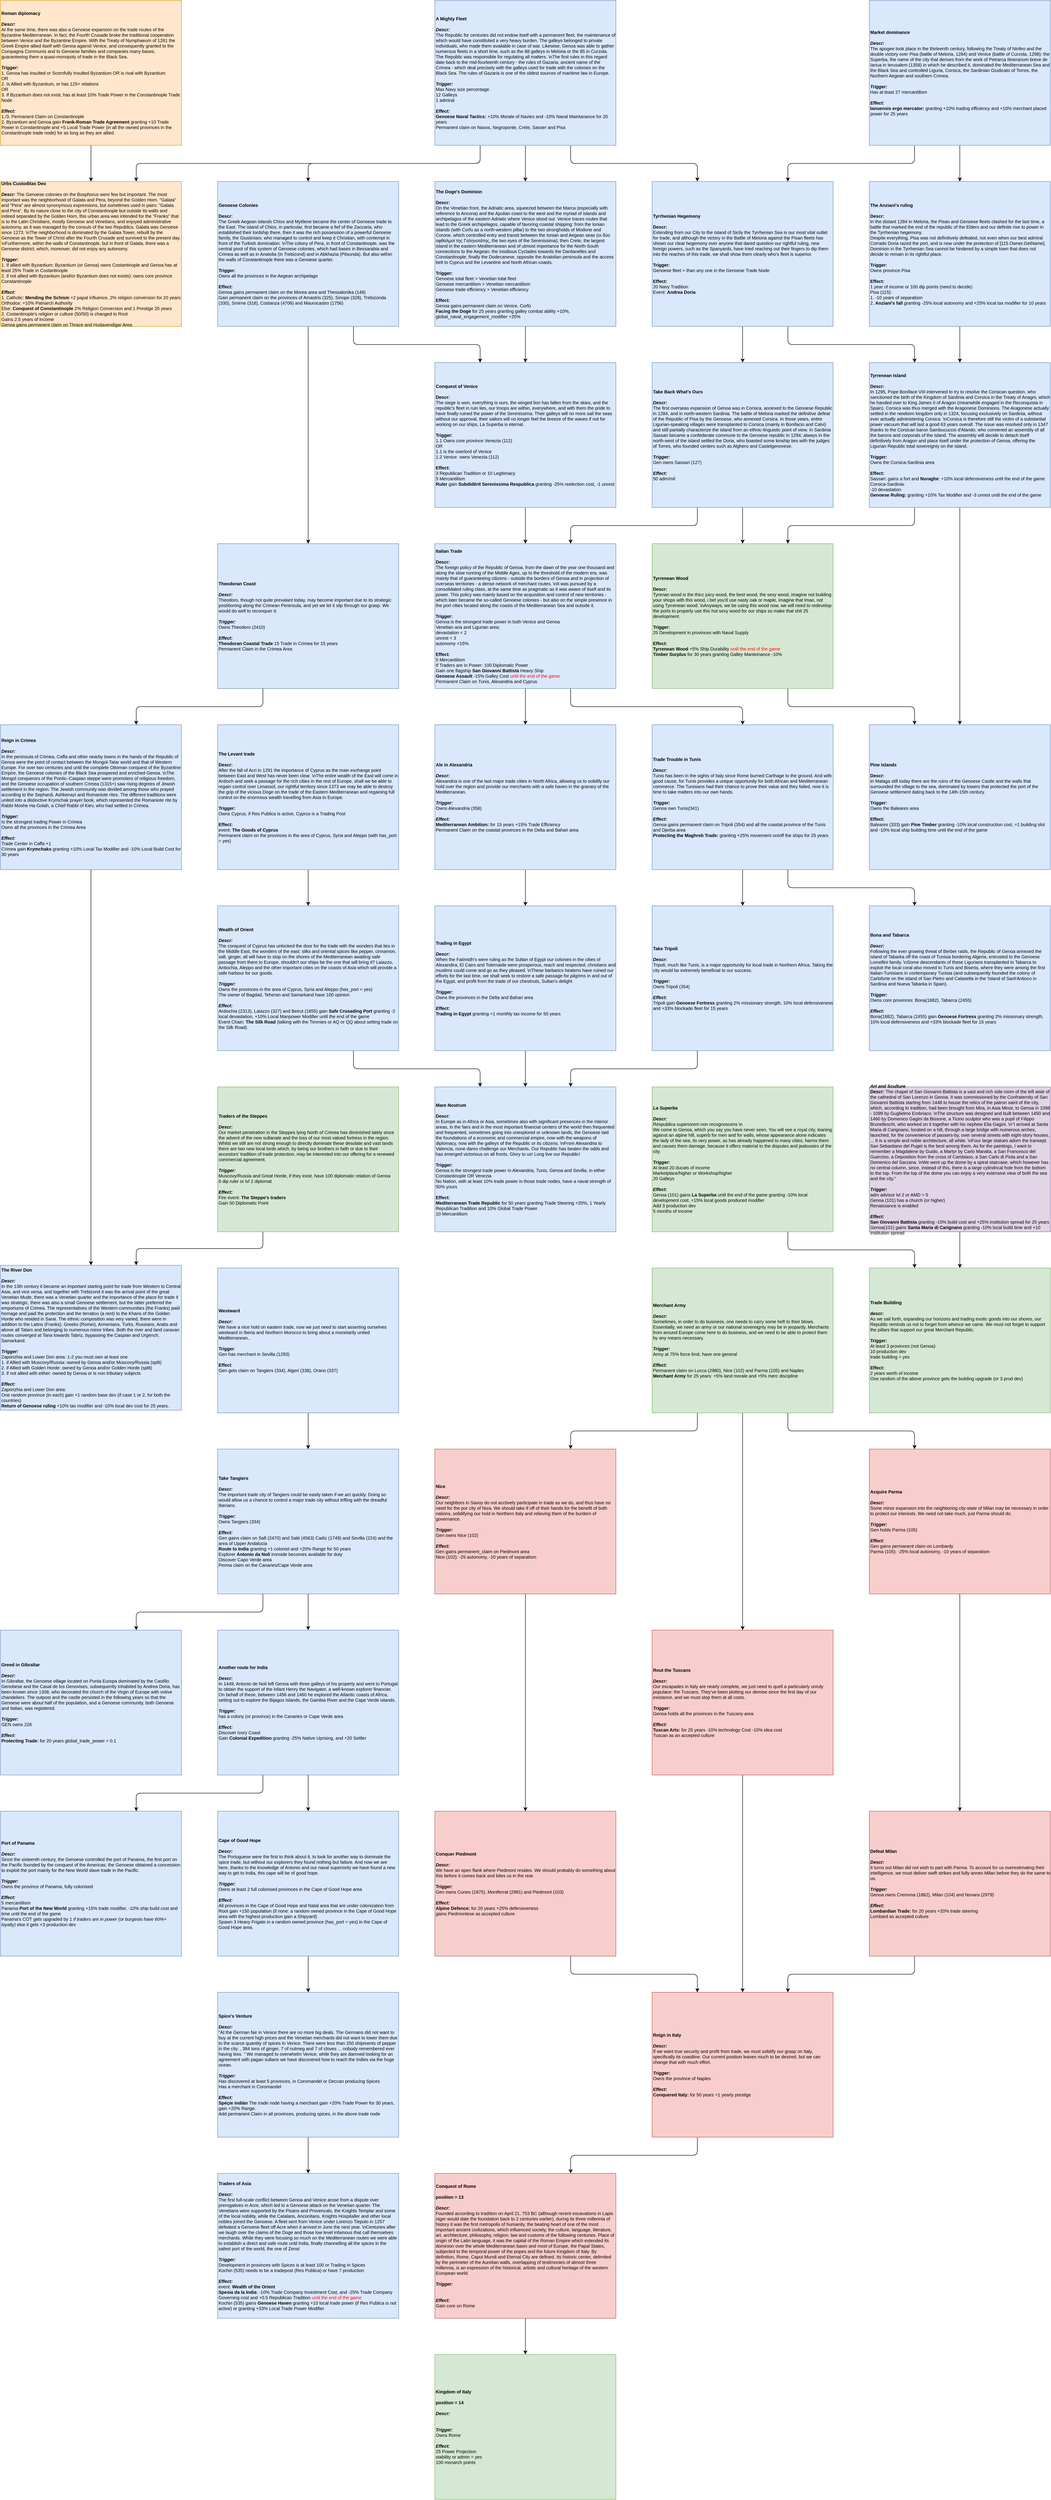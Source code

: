 <mxfile version="13.5.1" type="device" pages="3"><diagram id="kzSDAJDjx9IFy4JvHGh8" name="Missions"><mxGraphModel dx="2958" dy="967" grid="1" gridSize="10" guides="1" tooltips="1" connect="1" arrows="1" fold="1" page="1" pageScale="1" pageWidth="827" pageHeight="1169" math="0" shadow="0"><root><mxCell id="0"/><mxCell id="1" style="" parent="0"/><mxCell id="1duMbpfqb4n2V9v_ifHp-9" style="edgeStyle=orthogonalEdgeStyle;rounded=1;orthogonalLoop=1;jettySize=auto;html=1;exitX=0.25;exitY=1;exitDx=0;exitDy=0;fontSize=12;entryX=0.75;entryY=0;entryDx=0;entryDy=0;fontColor=#000000;" parent="1" source="VS-WX2oO7uqrwknDHlsG-1" target="VS-WX2oO7uqrwknDHlsG-9" edge="1"><mxGeometry relative="1" as="geometry"/></mxCell><mxCell id="bOzuorMYkFxrs2pDDm80-41" style="edgeStyle=orthogonalEdgeStyle;rounded=1;orthogonalLoop=1;jettySize=auto;html=1;exitX=0.75;exitY=1;exitDx=0;exitDy=0;startArrow=none;startFill=0;fontSize=12;entryX=0.25;entryY=0;entryDx=0;entryDy=0;fontColor=#000000;" parent="1" source="VS-WX2oO7uqrwknDHlsG-1" target="hPDnU8tD-pXjRiQgZPrZ-10" edge="1"><mxGeometry relative="1" as="geometry"><mxPoint x="2020" y="3600" as="targetPoint"/></mxGeometry></mxCell><mxCell id="Hifq5IkfQWLHuLUF-LU--15" style="edgeStyle=orthogonalEdgeStyle;rounded=1;orthogonalLoop=1;jettySize=auto;html=1;exitX=0.5;exitY=1;exitDx=0;exitDy=0;fontColor=#000000;" parent="1" source="VS-WX2oO7uqrwknDHlsG-1" target="hPDnU8tD-pXjRiQgZPrZ-11" edge="1"><mxGeometry relative="1" as="geometry"><mxPoint x="1640" y="3600" as="targetPoint"/></mxGeometry></mxCell><mxCell id="VS-WX2oO7uqrwknDHlsG-1" value="&lt;div style=&quot;font-size: 10px&quot; align=&quot;left&quot;&gt;&lt;font style=&quot;font-size: 10px&quot;&gt;&lt;b style=&quot;font-size: 10px&quot;&gt;&lt;font style=&quot;font-size: 10px&quot;&gt;Merchant Army&amp;nbsp;&lt;/font&gt;&lt;/b&gt;&lt;/font&gt;&lt;/div&gt;&lt;div style=&quot;font-size: 10px&quot; align=&quot;left&quot;&gt;&lt;font style=&quot;font-size: 10px&quot;&gt;&lt;b style=&quot;font-size: 10px&quot;&gt;&lt;font style=&quot;font-size: 10px&quot;&gt;&lt;br style=&quot;font-size: 10px&quot;&gt;&lt;/font&gt;&lt;/b&gt;&lt;/font&gt;&lt;/div&gt;&lt;div style=&quot;font-size: 10px&quot; align=&quot;left&quot;&gt;&lt;font style=&quot;font-size: 10px&quot;&gt;&lt;span style=&quot;font-size: 10px&quot;&gt;&lt;font style=&quot;font-size: 10px&quot;&gt;&lt;i style=&quot;font-size: 10px&quot;&gt;&lt;b style=&quot;font-size: 10px&quot;&gt;Descr:&lt;/b&gt;&lt;/i&gt;&lt;/font&gt;&lt;/span&gt;&lt;/font&gt;&lt;/div&gt;&lt;div align=&quot;left&quot; style=&quot;font-size: 10px&quot;&gt;&lt;div align=&quot;left&quot; style=&quot;font-size: 10px&quot;&gt;Sometimes, in order to do business, one needs to carry some heft to their blows. Essentially, we need an army or our national sovereignty may be in jeopardy. Merchants from around Europe come here to do business, and we need to be able to protect them by any means necessary.&lt;br style=&quot;font-size: 10px&quot;&gt;&lt;/div&gt;&lt;/div&gt;&lt;div style=&quot;font-size: 10px&quot; align=&quot;left&quot;&gt;&lt;font style=&quot;font-size: 10px&quot;&gt;&lt;br style=&quot;font-size: 10px&quot;&gt;&lt;/font&gt;&lt;/div&gt;&lt;div style=&quot;font-size: 10px&quot; align=&quot;left&quot;&gt;&lt;font style=&quot;font-size: 10px&quot;&gt;&lt;b style=&quot;font-size: 10px&quot;&gt;&lt;i style=&quot;font-size: 10px&quot;&gt;Trigger:&lt;/i&gt;&lt;/b&gt;&lt;/font&gt;&lt;/div&gt;&lt;div style=&quot;font-size: 10px&quot; align=&quot;left&quot;&gt;&lt;font style=&quot;font-size: 10px&quot;&gt;Army at 75% force limit, have one general&lt;/font&gt;&lt;/div&gt;&lt;div style=&quot;font-size: 10px&quot; align=&quot;left&quot;&gt;&lt;font style=&quot;font-size: 10px&quot;&gt;&lt;br style=&quot;font-size: 10px&quot;&gt;&lt;/font&gt;&lt;/div&gt;&lt;div style=&quot;font-size: 10px&quot; align=&quot;left&quot;&gt;&lt;font style=&quot;font-size: 10px&quot;&gt;&lt;font style=&quot;font-size: 10px&quot;&gt;&lt;b style=&quot;font-size: 10px&quot;&gt;&lt;i style=&quot;font-size: 10px&quot;&gt;Effect:&lt;/i&gt;&lt;/b&gt;&lt;/font&gt;&lt;/font&gt;&lt;/div&gt;&lt;div style=&quot;font-size: 10px&quot; align=&quot;left&quot;&gt;Permanent claim on Lucca (2980), Nice (102) and Parma (105) and Naples&lt;/div&gt;&lt;div style=&quot;font-size: 10px&quot; align=&quot;left&quot;&gt;&lt;b style=&quot;font-size: 10px&quot;&gt;Merchant Army&amp;nbsp;&lt;/b&gt;for 25 years: +5% land morale and +5% merc discipline&lt;/div&gt;" style="rounded=0;whiteSpace=wrap;html=1;align=left;fontSize=10;fillColor=#d5e8d4;strokeColor=#82b366;fontColor=#000000;" parent="1" vertex="1"><mxGeometry x="1440" y="2800" width="400" height="320" as="geometry"/></mxCell><mxCell id="y_BfQMluv2y-8FxXV71H-23" style="edgeStyle=orthogonalEdgeStyle;rounded=1;orthogonalLoop=1;jettySize=auto;html=1;fontColor=#000000;" parent="1" source="AaOpGOsad8hZdVqj_prO-27" target="5CK45yjtFS3h5BH7e77X-3" edge="1"><mxGeometry relative="1" as="geometry"><mxPoint x="1160" y="320" as="sourcePoint"/></mxGeometry></mxCell><mxCell id="y_BfQMluv2y-8FxXV71H-25" style="edgeStyle=orthogonalEdgeStyle;rounded=1;orthogonalLoop=1;jettySize=auto;html=1;entryX=0.25;entryY=0;entryDx=0;entryDy=0;fontColor=#000000;exitX=0.75;exitY=1;exitDx=0;exitDy=0;" parent="1" source="AaOpGOsad8hZdVqj_prO-27" target="5CK45yjtFS3h5BH7e77X-7" edge="1"><mxGeometry relative="1" as="geometry"><mxPoint x="1260.0" y="320" as="sourcePoint"/></mxGeometry></mxCell><mxCell id="5DwJlpb8fCtd6PuuY6cX-5" style="edgeStyle=orthogonalEdgeStyle;rounded=1;orthogonalLoop=1;jettySize=auto;html=1;exitX=0.75;exitY=1;exitDx=0;exitDy=0;entryX=0.25;entryY=0;entryDx=0;entryDy=0;" parent="1" source="5DwJlpb8fCtd6PuuY6cX-1" target="5DwJlpb8fCtd6PuuY6cX-6" edge="1"><mxGeometry relative="1" as="geometry"/></mxCell><mxCell id="5DwJlpb8fCtd6PuuY6cX-1" value="&lt;div style=&quot;font-size: 10px&quot;&gt;&lt;font style=&quot;font-size: 10px&quot;&gt;&lt;span style=&quot;font-size: 10px&quot;&gt;&lt;font style=&quot;font-size: 10px&quot;&gt;La Superba&lt;/font&gt;&lt;/span&gt;&lt;/font&gt;&lt;/div&gt;&lt;div style=&quot;font-size: 10px;&quot;&gt;&lt;div style=&quot;font-size: 10px&quot;&gt;&lt;br style=&quot;font-size: 10px&quot;&gt;&lt;/div&gt;&lt;div style=&quot;font-size: 10px&quot;&gt;Descr:&lt;/div&gt;&lt;div style=&quot;font-size: 10px;&quot;&gt;&lt;span style=&quot;font-style: normal; font-weight: 400; font-size: 10px;&quot;&gt;Respublica superiorem non recognoscens \n&lt;/span&gt;&lt;/div&gt;&lt;div style=&quot;font-size: 10px;&quot;&gt;&lt;span style=&quot;font-weight: normal; font-style: normal; font-size: 10px;&quot;&gt;We come to Genoa, which you say you have never seen. You will see a royal city, leaning against an alpine hill, superb for men and for walls, whose appearance alone indicates the lady of the sea; its very power, as has already happened to many cities, harms them and causes them damage, because it offers material to the disputes and jealousies of the city.&lt;/span&gt;&lt;br style=&quot;font-size: 10px&quot;&gt;&lt;/div&gt;&lt;div style=&quot;font-size: 10px;&quot;&gt;&lt;span style=&quot;font-weight: normal; font-style: normal; font-size: 10px;&quot;&gt;&lt;br style=&quot;font-size: 10px;&quot;&gt;&lt;/span&gt;&lt;/div&gt;&lt;div style=&quot;font-size: 10px&quot;&gt;Trigger:&amp;nbsp;&lt;/div&gt;&lt;div style=&quot;font-size: 10px&quot;&gt;&lt;font style=&quot;font-weight: normal; font-style: normal; font-size: 10px;&quot;&gt;At least 20 ducats of income&lt;/font&gt;&lt;/div&gt;&lt;div style=&quot;font-size: 10px&quot;&gt;&lt;font style=&quot;font-weight: normal; font-style: normal; font-size: 10px;&quot;&gt;Marketplace/higher or Workshop/higher&lt;/font&gt;&lt;/div&gt;&lt;div style=&quot;font-size: 10px&quot;&gt;&lt;font style=&quot;font-weight: normal; font-style: normal; font-size: 10px;&quot;&gt;20 Galleys&lt;/font&gt;&lt;/div&gt;&lt;div style=&quot;font-size: 10px&quot;&gt;&lt;br style=&quot;font-size: 10px;&quot;&gt;&lt;/div&gt;&lt;div style=&quot;font-size: 10px&quot;&gt;Effect:&lt;/div&gt;&lt;div style=&quot;font-size: 10px&quot;&gt;&lt;span style=&quot;font-weight: normal ; font-style: normal ; font-size: 10px&quot;&gt;Genoa (101) gains&amp;nbsp;&lt;/span&gt;&lt;span style=&quot;font-style: normal ; font-size: 10px&quot;&gt;La Superba&lt;span style=&quot;font-weight: normal ; font-size: 10px&quot;&gt;&amp;nbsp;until the end of the game granting -10% local development cost, +15% local goods produced modifier&lt;/span&gt;&lt;/span&gt;&lt;/div&gt;&lt;div style=&quot;font-size: 10px&quot;&gt;&lt;span style=&quot;font-style: normal; font-weight: 400; font-size: 10px;&quot;&gt;Add 3 production dev&lt;/span&gt;&lt;/div&gt;&lt;/div&gt;&lt;div style=&quot;font-size: 10px&quot;&gt;&lt;span style=&quot;font-style: normal; font-weight: 400; font-size: 10px;&quot;&gt;5 months of income&lt;/span&gt;&lt;/div&gt;" style="rounded=0;whiteSpace=wrap;html=1;align=left;fontSize=10;fillColor=#d5e8d4;strokeColor=#82b366;fontStyle=3;fontColor=#000000;" parent="1" vertex="1"><mxGeometry x="1440" y="2400" width="400" height="320" as="geometry"/></mxCell><mxCell id="5DwJlpb8fCtd6PuuY6cX-9" style="edgeStyle=orthogonalEdgeStyle;rounded=1;orthogonalLoop=1;jettySize=auto;html=1;exitX=0.5;exitY=1;exitDx=0;exitDy=0;fontSize=10;" parent="1" source="5DwJlpb8fCtd6PuuY6cX-7" target="5DwJlpb8fCtd6PuuY6cX-6" edge="1"><mxGeometry relative="1" as="geometry"/></mxCell><mxCell id="5DwJlpb8fCtd6PuuY6cX-7" value="&lt;div style=&quot;font-size: 10px&quot;&gt;&lt;font style=&quot;font-size: 10px&quot;&gt;&lt;span style=&quot;font-size: 10px&quot;&gt;&lt;font style=&quot;font-size: 10px&quot;&gt;Art and Sculture&lt;/font&gt;&lt;/span&gt;&lt;/font&gt;&lt;/div&gt;&lt;div&gt;&lt;div style=&quot;font-size: 10px&quot;&gt;Descr:&amp;nbsp;&lt;span style=&quot;font-style: normal ; font-weight: 400&quot;&gt;The chapel of San Giovanni Battista is a vast and rich side room of the left aisle of the cathedral of San Lorenzo in Genoa. It was commissioned by the Confraternity of San Giovanni Battista starting from 1448 to house the relics of the patron saint of the city, which, according to tradition, had been brought from Mira, in Asia Minor, to Genoa in 1098 - 1099 by Guglielmo Embriaco. \n&lt;/span&gt;&lt;span style=&quot;font-style: normal ; font-weight: 400&quot;&gt;The structure was designed and built between 1450 and 1460 by Domenico Gagini da Bissone, a Ticino sculptor who was a pupil of Filippo Brunelleschi, who worked on it together with his nephew Elia Gagini. \n&lt;/span&gt;&lt;span style=&quot;font-style: normal ; font-weight: 400&quot;&gt;&quot;I arrived at Santa Maria di Carignano, located on a hill, through a large bridge with numerous arches, launched, for the convenience of passers-by, over several streets with eight-story houses. ... It is a simple and noble architecture, all white. \n&lt;/span&gt;&lt;span style=&quot;font-style: normal ; font-weight: 400&quot;&gt;Four large statues adorn the transept. San Sebastiano del Puget is the best among them. As for the paintings, I want to remember a Magdalene by Guido, a Martyr by Carlo Maratta, a San Francesco del Guercino, a Deposition from the cross of Cambiaso, a San Carlo di Piola and a San Domenico del Sarzana. \n&lt;/span&gt;&lt;span style=&quot;font-style: normal ; font-weight: 400&quot;&gt;We went up the dome by a spiral staircase, which however has no central column, since, instead of this, there is a large cylindrical hole from the bottom to the top. From the top of the dome you can enjoy a very extensive view of both the sea and the city.&quot;&lt;/span&gt;&lt;/div&gt;&lt;div style=&quot;font-size: 10px&quot;&gt;&lt;span style=&quot;font-weight: normal ; font-style: normal ; font-size: 10px&quot;&gt;&lt;br style=&quot;font-size: 10px&quot;&gt;&lt;/span&gt;&lt;/div&gt;&lt;div style=&quot;font-size: 10px&quot;&gt;Trigger:&amp;nbsp;&lt;/div&gt;&lt;div style=&quot;font-size: 10px&quot;&gt;&lt;span style=&quot;font-weight: normal ; font-style: normal&quot;&gt;adm advisor lvl 2 or AMD = 5&lt;/span&gt;&lt;/div&gt;&lt;div style=&quot;font-size: 10px&quot;&gt;&lt;span style=&quot;font-weight: normal ; font-style: normal&quot;&gt;Genoa (101) has a church (or higher)&lt;/span&gt;&lt;/div&gt;&lt;div style=&quot;font-size: 10px&quot;&gt;&lt;span style=&quot;font-weight: normal ; font-style: normal&quot;&gt;Renaissance is enabled&lt;/span&gt;&lt;/div&gt;&lt;div style=&quot;font-size: 10px&quot;&gt;&lt;br style=&quot;font-size: 10px&quot;&gt;&lt;/div&gt;&lt;div style=&quot;font-size: 10px&quot;&gt;Effect:&lt;/div&gt;&lt;div style=&quot;font-size: 10px&quot;&gt;&lt;span style=&quot;font-style: normal&quot;&gt;San Giovanni Battista&lt;span style=&quot;font-weight: normal&quot;&gt;&amp;nbsp;granting -10% build cost and +25% institution spread for 25 years&lt;/span&gt;&lt;/span&gt;&lt;/div&gt;&lt;/div&gt;&lt;div style=&quot;font-size: 10px&quot;&gt;&lt;span style=&quot;font-style: normal&quot;&gt;&lt;span style=&quot;font-weight: normal&quot;&gt;Genoa(101) gains&lt;/span&gt;&amp;nbsp;Santa Maria di Carignano&lt;span style=&quot;font-weight: normal&quot;&gt;&amp;nbsp;granting -10% local build time and +10 institution spread&lt;/span&gt;&lt;/span&gt;&lt;/div&gt;" style="rounded=0;whiteSpace=wrap;html=1;align=left;fontSize=10;fillColor=#e1d5e7;strokeColor=#9673a6;fontStyle=3;" parent="1" vertex="1"><mxGeometry x="1920" y="2400" width="400" height="320" as="geometry"/></mxCell><mxCell id="y_BfQMluv2y-8FxXV71H-18" style="edgeStyle=orthogonalEdgeStyle;rounded=1;orthogonalLoop=1;jettySize=auto;html=1;exitX=0.5;exitY=1;exitDx=0;exitDy=0;fontColor=#000000;" parent="1" source="5CK45yjtFS3h5BH7e77X-7" target="MhhXEf2dkMaLR8GYfWED-28" edge="1"><mxGeometry relative="1" as="geometry"/></mxCell><mxCell id="y_BfQMluv2y-8FxXV71H-19" style="edgeStyle=orthogonalEdgeStyle;rounded=1;orthogonalLoop=1;jettySize=auto;html=1;exitX=0.75;exitY=1;exitDx=0;exitDy=0;entryX=0.25;entryY=0;entryDx=0;entryDy=0;fontColor=#000000;" parent="1" source="5CK45yjtFS3h5BH7e77X-7" target="Wf2l1YbB0dYnFI3cRupj-4" edge="1"><mxGeometry relative="1" as="geometry"/></mxCell><mxCell id="5CK45yjtFS3h5BH7e77X-7" value="&lt;b&gt;Tyrrhenian&amp;nbsp;&lt;/b&gt;&lt;b&gt;Hegemony&lt;/b&gt;&lt;b&gt;&lt;br&gt;&lt;/b&gt;&lt;div style=&quot;font-size: 10px&quot;&gt;&lt;b style=&quot;font-size: 10px&quot;&gt;&lt;br style=&quot;font-size: 10px&quot;&gt;&lt;/b&gt;&lt;/div&gt;&lt;div style=&quot;font-size: 10px&quot;&gt;&lt;b style=&quot;font-size: 10px&quot;&gt;Descr:&lt;/b&gt;&lt;/div&gt;&lt;div style=&quot;font-size: 10px&quot;&gt;Extending from our City to the Island of Sicily the Tyrrhenian Sea is our most vital outlet for trade, and although the victory in the Battle of Meloria against the Pisan fleets has shown our clear hegemony over anyone that dared question our rightful ruling, new foreign powers, such as the Spanyards, have tried reaching out their fingers to dip them into the reaches of this trade, we shall show them clearly who's fleet is superior.&lt;/div&gt;&lt;div style=&quot;font-size: 10px&quot;&gt;&lt;br&gt;&lt;/div&gt;&lt;div style=&quot;font-size: 10px&quot;&gt;&lt;b style=&quot;font-size: 10px&quot;&gt;Trigger:&amp;nbsp;&lt;/b&gt;&lt;/div&gt;&lt;div style=&quot;font-size: 10px&quot;&gt;Genoese fleet &amp;gt; than any one in the Genoese Trade Node&lt;span&gt;&amp;nbsp;&lt;/span&gt;&lt;/div&gt;&lt;div style=&quot;font-size: 10px&quot;&gt;&lt;b style=&quot;font-size: 10px&quot;&gt;&lt;br style=&quot;font-size: 10px&quot;&gt;&lt;/b&gt;&lt;/div&gt;&lt;div style=&quot;font-size: 10px&quot;&gt;&lt;b style=&quot;font-size: 10px&quot;&gt;Effect:&lt;/b&gt;&lt;/div&gt;&lt;div style=&quot;font-size: 10px&quot;&gt;20 Navy Tradition&lt;/div&gt;&lt;div style=&quot;font-size: 10px&quot;&gt;Event: &lt;b style=&quot;font-size: 10px&quot;&gt;Andrea Doria&lt;/b&gt;&lt;/div&gt;" style="rounded=0;whiteSpace=wrap;html=1;align=left;fontSize=10;fillColor=#dae8fc;strokeColor=#6c8ebf;fontColor=#000000;" parent="1" vertex="1"><mxGeometry x="1440" y="400" width="400" height="320" as="geometry"/></mxCell><mxCell id="y_BfQMluv2y-8FxXV71H-34" style="edgeStyle=orthogonalEdgeStyle;rounded=1;orthogonalLoop=1;jettySize=auto;html=1;exitX=0.5;exitY=1;exitDx=0;exitDy=0;fontColor=#000000;" parent="1" source="Wf2l1YbB0dYnFI3cRupj-4" target="NSebGPB1HEUB-wngPni_-6" edge="1"><mxGeometry relative="1" as="geometry"/></mxCell><mxCell id="y_BfQMluv2y-8FxXV71H-35" style="edgeStyle=orthogonalEdgeStyle;rounded=1;orthogonalLoop=1;jettySize=auto;html=1;exitX=0.25;exitY=1;exitDx=0;exitDy=0;entryX=0.75;entryY=0;entryDx=0;entryDy=0;fontColor=#000000;" parent="1" source="Wf2l1YbB0dYnFI3cRupj-4" target="hPDnU8tD-pXjRiQgZPrZ-2" edge="1"><mxGeometry relative="1" as="geometry"/></mxCell><mxCell id="Wf2l1YbB0dYnFI3cRupj-4" value="&lt;div style=&quot;font-size: 10px&quot;&gt;&lt;b style=&quot;font-size: 10px&quot;&gt;&lt;font style=&quot;font-size: 10px&quot;&gt;Tyrrenean Island&lt;/font&gt;&lt;/b&gt;&lt;/div&gt;&lt;div style=&quot;font-size: 10px&quot;&gt;&lt;b style=&quot;font-size: 10px&quot;&gt;&lt;br style=&quot;font-size: 10px&quot;&gt;&lt;/b&gt;&lt;/div&gt;&lt;div style=&quot;font-size: 10px&quot;&gt;&lt;b style=&quot;font-size: 10px&quot;&gt;Descr:&lt;/b&gt;&lt;/div&gt;&lt;div&gt;&lt;div&gt;In 1295, Pope Boniface VIII intervened to try to resolve the Corsican question, who sanctioned the birth of the Kingdom of Sardinia and Corsica in the Treaty of Anagni, which he handed over to King James II of Aragon (meanwhile engaged in the Reconquista in Spain). Corsica was thus merged with the Aragonese Dominions. The Aragonese actually settled in the newborn kingdom only in 1324, focusing exclusively on Sardinia, without ever actually administering Corsica. \n&lt;span&gt;Corsica is therefore still the victim of a substantial power vacuum that will last a good 63 years overall. The issue was resolved only in 1347 thanks to the Corsican baron Sambucuccio d'Alando, who convened an assembly of all the barons and corporals of the island. The assembly will decide to detach itself definitively from Aragon and place itself under the protection of Genoa, offering the Ligurian Republic total sovereignty on the island.&lt;/span&gt;&lt;/div&gt;&lt;div&gt;&lt;br&gt;&lt;/div&gt;&lt;/div&gt;&lt;div style=&quot;font-size: 10px&quot;&gt;&lt;b style=&quot;font-size: 10px&quot;&gt;Trigger:&amp;nbsp;&lt;/b&gt;&lt;/div&gt;&lt;div style=&quot;font-size: 10px&quot;&gt;Owns the Corsica-Sardinia area&lt;/div&gt;&lt;div style=&quot;font-size: 10px&quot;&gt;&lt;b style=&quot;font-size: 10px&quot;&gt;&lt;br style=&quot;font-size: 10px&quot;&gt;&lt;/b&gt;&lt;/div&gt;&lt;div style=&quot;font-size: 10px&quot;&gt;&lt;b style=&quot;font-size: 10px&quot;&gt;Effect:&lt;/b&gt;&lt;/div&gt;&lt;div style=&quot;font-size: 10px&quot;&gt;Sassari:&amp;nbsp;gains a fort and &lt;b style=&quot;font-size: 10px&quot;&gt;Nuraghe&lt;/b&gt;: +10% local defensiveness until the end of the game&lt;/div&gt;&lt;div style=&quot;font-size: 10px&quot;&gt;&lt;div style=&quot;font-size: 10px&quot;&gt;Corsica-Sardinia:&lt;/div&gt;&lt;div style=&quot;font-size: 10px&quot;&gt;-10 devastation&lt;/div&gt;&lt;div style=&quot;font-size: 10px&quot;&gt;&lt;b&gt;Genoese Ruling:&amp;nbsp;&lt;/b&gt;granting +10% Tax Modifier and -3 unrest until the end of the game&lt;br&gt;&lt;/div&gt;&lt;/div&gt;" style="rounded=0;whiteSpace=wrap;html=1;align=left;fontSize=10;fillColor=#dae8fc;strokeColor=#6c8ebf;fontColor=#000000;" parent="1" vertex="1"><mxGeometry x="1920" y="800" width="400" height="320" as="geometry"/></mxCell><mxCell id="y_BfQMluv2y-8FxXV71H-20" style="edgeStyle=orthogonalEdgeStyle;rounded=1;orthogonalLoop=1;jettySize=auto;html=1;exitX=0.5;exitY=1;exitDx=0;exitDy=0;fontColor=#000000;" parent="1" source="5CK45yjtFS3h5BH7e77X-5" target="Wf2l1YbB0dYnFI3cRupj-4" edge="1"><mxGeometry relative="1" as="geometry"/></mxCell><mxCell id="5CK45yjtFS3h5BH7e77X-5" value="&lt;div style=&quot;font-size: 10px&quot;&gt;&lt;font style=&quot;font-size: 10px&quot;&gt;&lt;b style=&quot;font-size: 10px&quot;&gt;&lt;font style=&quot;font-size: 10px&quot;&gt;The Anziani's ruling&lt;/font&gt;&lt;/b&gt;&lt;/font&gt;&lt;/div&gt;&lt;div style=&quot;font-size: 10px&quot;&gt;&lt;b style=&quot;font-size: 10px&quot;&gt;&lt;br style=&quot;font-size: 10px&quot;&gt;&lt;/b&gt;&lt;/div&gt;&lt;div style=&quot;font-size: 10px&quot;&gt;&lt;b style=&quot;font-size: 10px&quot;&gt;Descr:&lt;/b&gt;&lt;/div&gt;&lt;div style=&quot;font-size: 10px&quot;&gt;&lt;span class=&quot;VIiyi&quot; lang=&quot;en&quot;&gt;&lt;span class=&quot;JLqJ4b ChMk0b&quot;&gt;&lt;span&gt;In the distant 1284 in Meloria, the Pisan and Genoese fleets clashed for the last time, a battle that marked the end of the republic of the Elders and our definite rise to power in the Tyrrhenian hegemony.&lt;/span&gt;&lt;/span&gt;&lt;span class=&quot;JLqJ4b&quot;&gt;&lt;span&gt;&lt;br/&gt;&lt;/span&gt;&lt;/span&gt;&lt;span class=&quot;JLqJ4b ChMk0b&quot;&gt;&lt;span&gt;Despite everything, Pisa was not definitively defeated, not even when our best admiral Corrado Doria razed the port, and is now under the protection of [115.Owner.GetName].&lt;/span&gt;&lt;/span&gt;&lt;span class=&quot;JLqJ4b&quot;&gt;&lt;span&gt;&lt;br/&gt;&lt;/span&gt;&lt;/span&gt;&lt;span class=&quot;JLqJ4b ChMk0b&quot;&gt;&lt;span&gt;Dominion in the Tyrrhenian Sea cannot be hindered by a simple town that does not decide to remain in its rightful place.&lt;/span&gt;&lt;/span&gt;&lt;/span&gt;&lt;b style=&quot;font-size: 10px&quot;&gt;&lt;br style=&quot;font-size: 10px&quot;&gt;&lt;/b&gt;&lt;/div&gt;&lt;div style=&quot;font-size: 10px&quot;&gt;&lt;span class=&quot;VIiyi&quot; lang=&quot;en&quot;&gt;&lt;span class=&quot;JLqJ4b ChMk0b&quot;&gt;&lt;span&gt;&lt;br&gt;&lt;/span&gt;&lt;/span&gt;&lt;/span&gt;&lt;/div&gt;&lt;div style=&quot;font-size: 10px&quot;&gt;&lt;b style=&quot;font-size: 10px&quot;&gt;Trigger:&amp;nbsp;&lt;/b&gt;&lt;/div&gt;&lt;div style=&quot;font-size: 10px&quot;&gt;&lt;span style=&quot;font-size: 10px&quot;&gt;Owns province Pisa&lt;/span&gt;&lt;/div&gt;&lt;div style=&quot;font-size: 10px&quot;&gt;&lt;span style=&quot;font-size: 10px&quot;&gt;&lt;br style=&quot;font-size: 10px&quot;&gt;&lt;/span&gt;&lt;/div&gt;&lt;div style=&quot;font-size: 10px&quot;&gt;&lt;b style=&quot;font-size: 10px&quot;&gt;Effect:&lt;/b&gt;&lt;/div&gt;&lt;div style=&quot;font-size: 10px&quot;&gt;1 year of income or 100 dip points (need to decide)&lt;/div&gt;&lt;div style=&quot;font-size: 10px&quot;&gt;Pisa (115):&lt;/div&gt;&lt;div style=&quot;font-size: 10px&quot;&gt;1. -10 years of separatism&lt;/div&gt;&lt;div style=&quot;font-size: 10px&quot;&gt;2. &lt;b style=&quot;font-size: 10px&quot;&gt;Anziani's fall&lt;/b&gt;&amp;nbsp;granting -25% local autonomy and +25% local tax modifier for 10 years&amp;nbsp;&lt;/div&gt;" style="rounded=0;whiteSpace=wrap;html=1;align=left;fontSize=10;fillColor=#dae8fc;strokeColor=#6c8ebf;fontColor=#000000;" parent="1" vertex="1"><mxGeometry x="1920" y="400" width="400" height="320" as="geometry"/></mxCell><mxCell id="NSebGPB1HEUB-wngPni_-6" value="&lt;div style=&quot;font-size: 10px&quot;&gt;&lt;font style=&quot;font-size: 10px&quot;&gt;&lt;b style=&quot;font-size: 10px&quot;&gt;&lt;font style=&quot;font-size: 10px&quot;&gt;Pine Islands&lt;/font&gt;&lt;/b&gt;&lt;/font&gt;&lt;/div&gt;&lt;div style=&quot;font-size: 10px&quot;&gt;&lt;b style=&quot;font-size: 10px&quot;&gt;&lt;br style=&quot;font-size: 10px&quot;&gt;&lt;/b&gt;&lt;/div&gt;&lt;div style=&quot;font-size: 10px&quot;&gt;&lt;b style=&quot;font-size: 10px&quot;&gt;Descr:&lt;/b&gt;&lt;/div&gt;&lt;div style=&quot;font-size: 10px&quot;&gt;&lt;span class=&quot;tlid-translation translation&quot; lang=&quot;en&quot; style=&quot;font-size: 10px;&quot;&gt;In Malaga still today there are the ruins of the Genoese Castle and the walls that surrounded the village to the sea, dominated by towers that protected the port of the Genoese settlement dating back to the 14th-15th century.&lt;/span&gt;&lt;b style=&quot;font-size: 10px&quot;&gt;&lt;br style=&quot;font-size: 10px&quot;&gt;&lt;/b&gt;&lt;/div&gt;&lt;div style=&quot;font-size: 10px&quot;&gt;&lt;span class=&quot;tlid-translation translation&quot; lang=&quot;en&quot; style=&quot;font-size: 10px;&quot;&gt;&lt;br style=&quot;font-size: 10px;&quot;&gt;&lt;/span&gt;&lt;/div&gt;&lt;div style=&quot;font-size: 10px&quot;&gt;&lt;b style=&quot;font-size: 10px&quot;&gt;Trigger:&amp;nbsp;&lt;/b&gt;&lt;/div&gt;&lt;div style=&quot;font-size: 10px&quot;&gt;Owns the Baleares area&lt;/div&gt;&lt;div style=&quot;font-size: 10px&quot;&gt;&lt;br style=&quot;font-size: 10px&quot;&gt;&lt;/div&gt;&lt;div style=&quot;font-size: 10px&quot;&gt;&lt;b style=&quot;font-size: 10px&quot;&gt;Effect:&lt;/b&gt;&lt;/div&gt;&lt;div style=&quot;font-size: 10px&quot;&gt;Baleares (333) gain &lt;b style=&quot;font-size: 10px;&quot;&gt;Pine Timber&lt;/b&gt;&amp;nbsp;granting -10% local construction cost, +1 building slot and -10% local ship building time until the end of the game&lt;/div&gt;" style="rounded=0;whiteSpace=wrap;html=1;align=left;fontSize=10;fillColor=#dae8fc;strokeColor=#6c8ebf;fontColor=#000000;" parent="1" vertex="1"><mxGeometry x="1920" y="1600" width="400" height="320" as="geometry"/></mxCell><mxCell id="y_BfQMluv2y-8FxXV71H-16" style="edgeStyle=orthogonalEdgeStyle;rounded=1;orthogonalLoop=1;jettySize=auto;html=1;exitX=0.5;exitY=1;exitDx=0;exitDy=0;fontColor=#000000;" parent="1" source="5CK45yjtFS3h5BH7e77X-3" target="Wf2l1YbB0dYnFI3cRupj-1" edge="1"><mxGeometry relative="1" as="geometry"/></mxCell><mxCell id="5CK45yjtFS3h5BH7e77X-3" value="&lt;div style=&quot;font-size: 10px&quot;&gt;&lt;b style=&quot;font-size: 10px&quot;&gt;&lt;font style=&quot;font-size: 10px&quot;&gt;The Doge's Dominion&lt;/font&gt;&lt;/b&gt;&lt;/div&gt;&lt;div style=&quot;font-size: 10px&quot;&gt;&lt;b style=&quot;font-size: 10px&quot;&gt;&lt;br style=&quot;font-size: 10px&quot;&gt;&lt;/b&gt;&lt;/div&gt;&lt;div style=&quot;font-size: 10px&quot;&gt;&lt;b style=&quot;font-size: 10px&quot;&gt;Descr:&lt;/b&gt;&lt;/div&gt;&lt;div style=&quot;font-size: 10px&quot;&gt;&lt;span class=&quot;VIiyi&quot; lang=&quot;en&quot;&gt;&lt;span class=&quot;JLqJ4b ChMk0b&quot;&gt;&lt;span&gt;On the Venetian front, the Adriatic area, squeezed between the Marca (especially with reference to Ancona) and the Apulian coast to the west and the myriad of islands and archipelagos of the eastern Adriatic where Venice stood out.&lt;/span&gt;&lt;/span&gt; &lt;span class=&quot;JLqJ4b ChMk0b&quot;&gt;&lt;span&gt;Venice traces routes that lead to the Greek archipelagos, capable of favoring coastal shipping: from the Ionian islands (with Corfu as a north-western pillar) to the two strongholds of Modone and Corone, which controlled entry and transit between the Ionian and Aegean seas (oι δύο οφθαλμοί&lt;/span&gt;&lt;/span&gt; &lt;span class=&quot;JLqJ4b ChMk0b&quot;&gt;&lt;span&gt;της Γαληνοτάτης, the two eyes of the Serenissima);&lt;/span&gt;&lt;/span&gt; &lt;span class=&quot;JLqJ4b ChMk0b&quot;&gt;&lt;span&gt;then Crete, the largest island in the eastern Mediterranean and of utmost importance for the North-South connections to the Aegean;&lt;/span&gt;&lt;/span&gt; &lt;span class=&quot;JLqJ4b ChMk0b&quot;&gt;&lt;span&gt;the insidious Cyclades towards the Dardanelles and Constantinople;&lt;/span&gt;&lt;/span&gt; &lt;span class=&quot;JLqJ4b ChMk0b&quot;&gt;&lt;span&gt;finally the Dodecanese, opposite the Anatolian peninsula and the access belt to Cyprus and the Levantine and North African coasts.&lt;/span&gt;&lt;/span&gt;&lt;/span&gt;&lt;b style=&quot;font-size: 10px&quot;&gt;&lt;br style=&quot;font-size: 10px&quot;&gt;&lt;/b&gt;&lt;/div&gt;&lt;div style=&quot;font-size: 10px&quot;&gt;&lt;span class=&quot;VIiyi&quot; lang=&quot;en&quot;&gt;&lt;span class=&quot;JLqJ4b ChMk0b&quot;&gt;&lt;span&gt;&lt;br&gt;&lt;/span&gt;&lt;/span&gt;&lt;/span&gt;&lt;/div&gt;&lt;div style=&quot;font-size: 10px&quot;&gt;&lt;b style=&quot;font-size: 10px&quot;&gt;Trigger:&amp;nbsp;&lt;/b&gt;&lt;/div&gt;&lt;div style=&quot;font-size: 10px&quot;&gt;&lt;span style=&quot;font-size: 10px&quot;&gt;Genoese total fleet &amp;gt; Venetian total fleet&lt;/span&gt;&lt;br style=&quot;font-size: 10px&quot;&gt;&lt;/div&gt;&lt;div style=&quot;font-size: 10px&quot;&gt;Genoese mercantilism &amp;gt; Venetian mercantilism&lt;/div&gt;&lt;div style=&quot;font-size: 10px&quot;&gt;Genoese trade efficiency &amp;gt; Venetian efficiency&lt;/div&gt;&lt;div style=&quot;font-size: 10px&quot;&gt;&lt;b style=&quot;font-size: 10px&quot;&gt;&lt;br style=&quot;font-size: 10px&quot;&gt;&lt;/b&gt;&lt;/div&gt;&lt;div style=&quot;font-size: 10px&quot;&gt;&lt;b style=&quot;font-size: 10px&quot;&gt;Effect:&lt;/b&gt;&lt;/div&gt;&lt;div style=&quot;font-size: 10px&quot;&gt;Genoa gains permanent claim on Venice, Corfù&lt;/div&gt;&lt;div style=&quot;font-size: 10px&quot;&gt;&lt;b style=&quot;font-size: 10px&quot;&gt;Facing the Doge&lt;/b&gt;&amp;nbsp;for 25 years granting galley combat ability +10%, global_naval_engagement_modifier +20%&lt;/div&gt;" style="rounded=0;whiteSpace=wrap;html=1;align=left;fontSize=10;fillColor=#dae8fc;strokeColor=#6c8ebf;fontColor=#000000;" parent="1" vertex="1"><mxGeometry x="960" y="400" width="400" height="320" as="geometry"/></mxCell><mxCell id="y_BfQMluv2y-8FxXV71H-28" style="edgeStyle=orthogonalEdgeStyle;rounded=1;orthogonalLoop=1;jettySize=auto;html=1;exitX=0.5;exitY=1;exitDx=0;exitDy=0;fontColor=#000000;" parent="1" source="Wf2l1YbB0dYnFI3cRupj-1" target="5CK45yjtFS3h5BH7e77X-10" edge="1"><mxGeometry relative="1" as="geometry"/></mxCell><mxCell id="Wf2l1YbB0dYnFI3cRupj-1" value="&lt;div style=&quot;font-size: 10px&quot;&gt;&lt;b style=&quot;font-size: 10px&quot;&gt;&lt;font style=&quot;font-size: 10px&quot;&gt;Conquest of Venice&lt;/font&gt;&lt;/b&gt;&lt;/div&gt;&lt;div style=&quot;font-size: 10px&quot;&gt;&lt;b style=&quot;font-size: 10px&quot;&gt;&lt;br style=&quot;font-size: 10px&quot;&gt;&lt;/b&gt;&lt;/div&gt;&lt;div style=&quot;font-size: 10px&quot;&gt;&lt;b style=&quot;font-size: 10px&quot;&gt;Descr:&lt;/b&gt;&lt;/div&gt;&lt;div style=&quot;font-size: 10px&quot;&gt;&lt;span style=&quot;font-size: 10px&quot;&gt;The siege is won, everything is ours, the winged lion has fallen from the skies, and the republic's fleet in ruin lies, our troops are within, everywhere, and with them the pride to have finally ruined the power of the Serenissima. Their galleys will no more sail the seas without our approval, their sailors will no longer feel the breeze of the waves if not for working on our ships, La Superba is eternal.&lt;/span&gt;&lt;/div&gt;&lt;div style=&quot;font-size: 10px&quot;&gt;&lt;span style=&quot;font-size: 10px&quot;&gt;&lt;br&gt;&lt;/span&gt;&lt;/div&gt;&lt;div style=&quot;font-size: 10px&quot;&gt;&lt;b style=&quot;font-size: 10px&quot;&gt;Trigger:&amp;nbsp;&lt;/b&gt;&lt;/div&gt;&lt;div style=&quot;font-size: 10px&quot;&gt;1.1 Owns core province Venezia (112)&amp;nbsp;&lt;/div&gt;&lt;div style=&quot;font-size: 10px&quot;&gt;OR&lt;/div&gt;&lt;div style=&quot;font-size: 10px&quot;&gt;1.1 is the overlord of Venice&lt;/div&gt;&lt;div style=&quot;font-size: 10px&quot;&gt;1.2 Venice&amp;nbsp; owns Venezia (112)&lt;/div&gt;&lt;div style=&quot;font-size: 10px&quot;&gt;&lt;b style=&quot;font-size: 10px&quot;&gt;&lt;br style=&quot;font-size: 10px&quot;&gt;&lt;/b&gt;&lt;/div&gt;&lt;div style=&quot;font-size: 10px&quot;&gt;&lt;b style=&quot;font-size: 10px&quot;&gt;Effect:&lt;/b&gt;&lt;/div&gt;3 Republican Tradition or 10 Legitimacy&lt;br style=&quot;font-size: 10px&quot;&gt;5 Mercantilism&lt;br style=&quot;font-size: 10px&quot;&gt;&lt;div style=&quot;font-size: 10px&quot;&gt;&lt;b&gt;Ruler &lt;/b&gt;gain&amp;nbsp;&lt;span&gt;&lt;b&gt;Subdidĕrit Serenissima Respublica&lt;/b&gt;&amp;nbsp;granting -25% reelection cost, -1 unrest&lt;/span&gt;&lt;/div&gt;" style="rounded=0;whiteSpace=wrap;html=1;align=left;fontSize=10;fillColor=#dae8fc;strokeColor=#6c8ebf;fontColor=#000000;" parent="1" vertex="1"><mxGeometry x="960" y="800" width="400" height="320" as="geometry"/></mxCell><mxCell id="y_BfQMluv2y-8FxXV71H-37" style="edgeStyle=orthogonalEdgeStyle;rounded=1;orthogonalLoop=1;jettySize=auto;html=1;exitX=0.5;exitY=1;exitDx=0;exitDy=0;fontColor=#000000;" parent="1" source="5CK45yjtFS3h5BH7e77X-10" target="AaOpGOsad8hZdVqj_prO-31" edge="1"><mxGeometry relative="1" as="geometry"/></mxCell><mxCell id="y_BfQMluv2y-8FxXV71H-38" style="edgeStyle=orthogonalEdgeStyle;rounded=1;orthogonalLoop=1;jettySize=auto;html=1;exitX=0.75;exitY=1;exitDx=0;exitDy=0;fontColor=#000000;" parent="1" source="5CK45yjtFS3h5BH7e77X-10" target="Hifq5IkfQWLHuLUF-LU--24" edge="1"><mxGeometry relative="1" as="geometry"/></mxCell><mxCell id="5CK45yjtFS3h5BH7e77X-10" value="&lt;div style=&quot;font-size: 10px&quot;&gt;&lt;b style=&quot;font-size: 10px&quot;&gt;&lt;font style=&quot;font-size: 10px&quot;&gt;Italian Trade&lt;/font&gt;&lt;/b&gt;&lt;/div&gt;&lt;div style=&quot;font-size: 10px&quot;&gt;&lt;b style=&quot;font-size: 10px&quot;&gt;&lt;br style=&quot;font-size: 10px&quot;&gt;&lt;/b&gt;&lt;/div&gt;&lt;div style=&quot;font-size: 10px&quot;&gt;&lt;b style=&quot;font-size: 10px&quot;&gt;Descr:&lt;/b&gt;&lt;/div&gt;&lt;div style=&quot;font-size: 10px&quot;&gt;&lt;span class=&quot;tlid-translation translation&quot; lang=&quot;en&quot; style=&quot;font-size: 10px&quot;&gt;&lt;span title=&quot;&quot; class=&quot;&quot; style=&quot;font-size: 10px&quot;&gt;The foreign policy of the Republic of Genoa, from the dawn of the year one thousand and along the slow running of the Middle Ages, up to the threshold of the modern era, was mainly that of guaranteeing citizens - outside the borders of Genoa and in&lt;/span&gt; &lt;span title=&quot;&quot; class=&quot;&quot; style=&quot;font-size: 10px&quot;&gt;projection of overseas territories - a dense network of merchant routes. \n&lt;/span&gt;&lt;span title=&quot;&quot; class=&quot;&quot; style=&quot;font-size: 10px&quot;&gt;It was pursued by a consolidated ruling class, at the same time as pragmatic as it was aware of itself and its power.&lt;/span&gt; &lt;span title=&quot;&quot; class=&quot;&quot; style=&quot;font-size: 10px&quot;&gt;This policy was mainly based on the acquisition and control of new territories - which later became the so-called Genoese colonies - but also on the simple presence in the port cities located along the coasts of the Mediterranean Sea and outside it.&lt;/span&gt;&lt;/span&gt;&lt;b style=&quot;font-size: 10px&quot;&gt;&lt;br style=&quot;font-size: 10px&quot;&gt;&lt;/b&gt;&lt;/div&gt;&lt;div style=&quot;font-size: 10px&quot;&gt;&lt;span class=&quot;tlid-translation translation&quot; lang=&quot;en&quot; style=&quot;font-size: 10px&quot;&gt;&lt;span title=&quot;&quot; class=&quot;&quot; style=&quot;font-size: 10px&quot;&gt;&lt;br style=&quot;font-size: 10px&quot;&gt;&lt;/span&gt;&lt;/span&gt;&lt;/div&gt;&lt;div style=&quot;font-size: 10px&quot;&gt;&lt;b style=&quot;font-size: 10px&quot;&gt;Trigger:&amp;nbsp;&lt;/b&gt;&lt;/div&gt;&lt;div style=&quot;font-size: 10px&quot;&gt;Genoa is the strongest trade power in both Venice and Genoa&lt;/div&gt;&lt;div style=&quot;font-size: 10px&quot;&gt;Venetian aria and Ligurian area:&lt;/div&gt;&lt;div style=&quot;font-size: 10px&quot;&gt;devastation &amp;lt; 2&lt;/div&gt;&lt;div style=&quot;font-size: 10px&quot;&gt;&lt;span style=&quot;font-size: 10px&quot;&gt;unrest &amp;lt; 3&lt;/span&gt;&lt;/div&gt;&lt;div style=&quot;font-size: 10px&quot;&gt;&lt;span style=&quot;font-size: 10px&quot;&gt;autonomy &amp;lt;15%&lt;/span&gt;&lt;/div&gt;&lt;div style=&quot;font-size: 10px&quot;&gt;&lt;b style=&quot;font-size: 10px&quot;&gt;&lt;br style=&quot;font-size: 10px&quot;&gt;&lt;/b&gt;&lt;/div&gt;&lt;div style=&quot;font-size: 10px&quot;&gt;&lt;b style=&quot;font-size: 10px&quot;&gt;Effect:&lt;/b&gt;&lt;/div&gt;&lt;div style=&quot;font-size: 10px&quot;&gt;5 Mercantilism&lt;/div&gt;&lt;div style=&quot;font-size: 10px&quot;&gt;If Traders are in Power: 100 Diplomatic Power&lt;/div&gt;&lt;div style=&quot;font-size: 10px&quot;&gt;Gain one flagship&lt;b style=&quot;font-size: 10px&quot;&gt;&amp;nbsp;San Giovanni Battista&lt;/b&gt;&amp;nbsp;Heavy Ship&lt;/div&gt;&lt;div style=&quot;font-size: 10px&quot;&gt;&lt;b style=&quot;font-size: 10px&quot;&gt;Genoese Assault&lt;/b&gt;&amp;nbsp;-15% Galley Cost &lt;font color=&quot;#ff0000&quot;&gt;until the end of the game&lt;/font&gt;&lt;/div&gt;&lt;div style=&quot;font-size: 10px&quot;&gt;Permanent Claim on Tunis, Alexandria and Cyprus&lt;/div&gt;" style="rounded=0;whiteSpace=wrap;html=1;align=left;fontSize=10;fillColor=#dae8fc;strokeColor=#6c8ebf;fontColor=#000000;" parent="1" vertex="1"><mxGeometry x="960" y="1200" width="400" height="320" as="geometry"/></mxCell><mxCell id="y_BfQMluv2y-8FxXV71H-7" style="edgeStyle=orthogonalEdgeStyle;rounded=1;orthogonalLoop=1;jettySize=auto;html=1;exitX=0.5;exitY=1;exitDx=0;exitDy=0;fontColor=#000000;" parent="1" source="5CK45yjtFS3h5BH7e77X-27" target="h8s-hCxMcf2PMTDbwtCN-47" edge="1"><mxGeometry relative="1" as="geometry"/></mxCell><mxCell id="y_BfQMluv2y-8FxXV71H-17" style="edgeStyle=orthogonalEdgeStyle;rounded=1;orthogonalLoop=1;jettySize=auto;html=1;exitX=0.75;exitY=1;exitDx=0;exitDy=0;entryX=0.25;entryY=0;entryDx=0;entryDy=0;fontColor=#000000;" parent="1" source="5CK45yjtFS3h5BH7e77X-27" target="Wf2l1YbB0dYnFI3cRupj-1" edge="1"><mxGeometry relative="1" as="geometry"/></mxCell><mxCell id="5CK45yjtFS3h5BH7e77X-27" value="&lt;div style=&quot;font-size: 10px&quot;&gt;&lt;b style=&quot;font-size: 10px&quot;&gt;&lt;font style=&quot;font-size: 10px&quot;&gt;Genoese Colonies&lt;/font&gt;&lt;/b&gt;&lt;/div&gt;&lt;div style=&quot;font-size: 10px&quot;&gt;&lt;b style=&quot;font-size: 10px&quot;&gt;&lt;br style=&quot;font-size: 10px&quot;&gt;&lt;/b&gt;&lt;/div&gt;&lt;div style=&quot;font-size: 10px&quot;&gt;&lt;b style=&quot;font-size: 10px&quot;&gt;Descr:&lt;/b&gt;&lt;/div&gt;&lt;div style=&quot;font-size: 10px&quot;&gt;&lt;span class=&quot;tlid-translation translation&quot; lang=&quot;en&quot; style=&quot;font-size: 10px;&quot;&gt;&lt;span title=&quot;&quot; style=&quot;font-size: 10px;&quot;&gt;The Greek Aegean islands Chios and Mytilene became the center of Genoese trade to the East.&lt;/span&gt; &lt;span title=&quot;&quot; class=&quot;&quot; style=&quot;font-size: 10px;&quot;&gt;The island of Chios, in particular, first became a fief of the Zaccaria, who established their lordship there, then it was the rich possession of a powerful Genoese family, the Giustiniani, who managed to control and keep it Christian, with contempt in front of the Turkish domination. \nThe colony of Pera, in front of Constantinople, was the central pivot of this system of Genoese colonies, which had bases in Bessarabia and Crimea as well as in Anatolia (in Trebizond) and in Abkhazia (Pitsunda). But also within the walls of Constantinople there was a Genoese quarter.&lt;/span&gt;&lt;/span&gt;&lt;b style=&quot;font-size: 10px&quot;&gt;&lt;br style=&quot;font-size: 10px&quot;&gt;&lt;/b&gt;&lt;/div&gt;&lt;div style=&quot;font-size: 10px&quot;&gt;&lt;span class=&quot;tlid-translation translation&quot; lang=&quot;en&quot; style=&quot;font-size: 10px;&quot;&gt;&lt;span title=&quot;&quot; class=&quot;&quot; style=&quot;font-size: 10px;&quot;&gt;&lt;br style=&quot;font-size: 10px;&quot;&gt;&lt;/span&gt;&lt;/span&gt;&lt;/div&gt;&lt;div style=&quot;font-size: 10px&quot;&gt;&lt;b style=&quot;font-size: 10px&quot;&gt;Trigger:&amp;nbsp;&lt;/b&gt;&lt;/div&gt;&lt;div style=&quot;font-size: 10px&quot;&gt;&lt;span style=&quot;font-size: 10px&quot;&gt;Owns all the provinces in the Aegean archipelago&lt;/span&gt;&lt;/div&gt;&lt;div style=&quot;font-size: 10px&quot;&gt;&lt;span style=&quot;font-size: 10px&quot;&gt;&lt;br style=&quot;font-size: 10px;&quot;&gt;&lt;/span&gt;&lt;/div&gt;&lt;div style=&quot;font-size: 10px&quot;&gt;&lt;b style=&quot;font-size: 10px&quot;&gt;Effect:&lt;/b&gt;&lt;/div&gt;&lt;div style=&quot;font-size: 10px&quot;&gt;Genoa gains permanent claim on the Morea area and Thessalonika (148)&lt;/div&gt;Gain permanent claim on the provinces of Amastris (325), Sinope (328), Trebizonda (330), Smirne (318), Costanza (4706) and Maurocastro (1756)" style="rounded=0;whiteSpace=wrap;html=1;align=left;fontSize=10;fillColor=#dae8fc;strokeColor=#6c8ebf;fontColor=#000000;" parent="1" vertex="1"><mxGeometry x="480" y="400" width="400" height="320" as="geometry"/></mxCell><mxCell id="y_BfQMluv2y-8FxXV71H-39" style="edgeStyle=orthogonalEdgeStyle;rounded=1;orthogonalLoop=1;jettySize=auto;html=1;exitX=0.5;exitY=1;exitDx=0;exitDy=0;fontColor=#000000;" parent="1" source="5CK45yjtFS3h5BH7e77X-25" target="Ioh1LNcD2GaLxkJBl_yL-7" edge="1"><mxGeometry relative="1" as="geometry"/></mxCell><mxCell id="5CK45yjtFS3h5BH7e77X-25" value="&lt;div style=&quot;font-size: 10px&quot;&gt;&lt;b style=&quot;font-size: 10px&quot;&gt;&lt;font style=&quot;font-size: 10px&quot;&gt;The Levant trade&lt;/font&gt;&lt;/b&gt;&lt;/div&gt;&lt;div style=&quot;font-size: 10px&quot;&gt;&lt;b style=&quot;font-size: 10px&quot;&gt;&lt;br style=&quot;font-size: 10px&quot;&gt;&lt;/b&gt;&lt;/div&gt;&lt;div style=&quot;font-size: 10px&quot;&gt;&lt;b style=&quot;font-size: 10px&quot;&gt;Descr:&lt;/b&gt;&lt;/div&gt;&lt;div style=&quot;font-size: 10px&quot;&gt;After the fall of Acri in 1291 the importance of Cyprus as the main exchange point between East and West has never been clear. \nThe entire wealth of the East will come in Antioch and seek a passage for the rich cities in the rest of Europe, shall we be able to regain control over Limassol, our rightful territory since 1373 we may be able to destroy the grip of the vicious Doge on the trade of the Eastern Mediterranean and regaining full control on the enormous wealth travelling from Asia to Europe.&lt;b style=&quot;font-size: 10px&quot;&gt;&lt;br style=&quot;font-size: 10px&quot;&gt;&lt;/b&gt;&lt;/div&gt;&lt;div style=&quot;font-size: 10px&quot;&gt;&lt;br style=&quot;font-size: 10px;&quot;&gt;&lt;/div&gt;&lt;div style=&quot;font-size: 10px&quot;&gt;&lt;b style=&quot;font-size: 10px&quot;&gt;Trigger:&lt;/b&gt;&lt;/div&gt;&lt;div style=&quot;font-size: 10px&quot;&gt;Owns Cyprus, if Res Publica is active, Cyprus is a Trading Post&lt;/div&gt;&lt;div style=&quot;font-size: 10px&quot;&gt;&lt;b style=&quot;font-size: 10px&quot;&gt;&lt;br style=&quot;font-size: 10px&quot;&gt;&lt;/b&gt;&lt;/div&gt;&lt;div style=&quot;font-size: 10px&quot;&gt;&lt;b style=&quot;font-size: 10px&quot;&gt;Effect:&lt;/b&gt;&lt;/div&gt;&lt;div style=&quot;font-size: 10px&quot;&gt;event: &lt;b style=&quot;font-size: 10px&quot;&gt;The Goods of Cyprus&lt;/b&gt;&lt;/div&gt;&lt;div style=&quot;font-size: 10px&quot;&gt;Permanent claim on the provinces in the area of Cyprus, Syria and Aleppo (with has_port = yes)&lt;/div&gt;" style="rounded=0;whiteSpace=wrap;html=1;align=left;fontSize=10;fillColor=#dae8fc;strokeColor=#6c8ebf;fontColor=#000000;" parent="1" vertex="1"><mxGeometry x="480" y="1600" width="400" height="320" as="geometry"/></mxCell><mxCell id="Hifq5IkfQWLHuLUF-LU--10" value="&lt;div style=&quot;font-size: 10px&quot; align=&quot;left&quot;&gt;&lt;b style=&quot;font-size: 10px&quot;&gt;Urbs Custoditas Deo&lt;/b&gt;&lt;/div&gt;&lt;div style=&quot;font-size: 10px&quot; align=&quot;left&quot;&gt;&lt;font style=&quot;font-size: 10px&quot;&gt;&lt;b style=&quot;font-size: 10px&quot;&gt;&lt;font style=&quot;font-size: 10px&quot;&gt;&lt;br style=&quot;font-size: 10px&quot;&gt;&lt;/font&gt;&lt;/b&gt;&lt;/font&gt;&lt;/div&gt;&lt;div style=&quot;font-size: 10px&quot; align=&quot;left&quot;&gt;&lt;font style=&quot;font-size: 10px&quot;&gt;&lt;span style=&quot;font-size: 10px&quot;&gt;&lt;font style=&quot;font-size: 10px&quot;&gt;&lt;i style=&quot;font-size: 10px&quot;&gt;&lt;b style=&quot;font-size: 10px&quot;&gt;Descr:&amp;nbsp;&lt;/b&gt;&lt;/i&gt;&lt;/font&gt;&lt;/span&gt;&lt;/font&gt;&lt;span style=&quot;font-size: 10px&quot;&gt;The Genoese colonies on the Bosphorus were few but important. The most important was the neighborhood of Galata and Pera, beyond the Golden Horn. &quot;Galata&quot; and &quot;Pera&quot; are almost synonymous expressions, but sometimes used in pairs: &quot;Galata and Pera&quot;. By its nature close to the city of Constantinople but outside its walls and indeed separated by the Golden Horn, this urban area was intended for the &quot;Franks&quot; that is to the Latin Christians, mostly Genoese and Venetians, and enjoyed administrative autonomy, as it was managed by the consuls of the two Republics. Galata was Genoese since 1273. \n&lt;/span&gt;&lt;span style=&quot;font-size: 10px&quot;&gt;The neighborhood is dominated by the Galata Tower, rebuilt by the Genoese as the Tower of Christ after the Fourth Crusade and survived to the present day. \n&lt;/span&gt;&lt;span style=&quot;font-size: 10px&quot;&gt;Furthermore, within the walls of Constantinople, but in front of Galata, there was a Genoese district, which, moreover, did not enjoy any autonomy.&lt;/span&gt;&lt;/div&gt;&lt;div align=&quot;left&quot; style=&quot;font-size: 10px&quot;&gt;&lt;div align=&quot;left&quot; style=&quot;font-size: 10px&quot;&gt;&lt;br style=&quot;font-size: 10px&quot;&gt;&lt;/div&gt;&lt;/div&gt;&lt;div style=&quot;font-size: 10px&quot; align=&quot;left&quot;&gt;&lt;font style=&quot;font-size: 10px&quot;&gt;&lt;b style=&quot;font-size: 10px&quot;&gt;&lt;i style=&quot;font-size: 10px&quot;&gt;Trigger:&lt;/i&gt;&lt;/b&gt;&lt;/font&gt;&lt;/div&gt;&lt;div style=&quot;font-size: 10px&quot; align=&quot;left&quot;&gt;1. If allied with Byzantium:&amp;nbsp;&lt;span style=&quot;font-size: 10px&quot;&gt;Byzantium (or Genoa) owns Costantinople and Genoa has at least 25% Trade in Costantinople&lt;/span&gt;&lt;/div&gt;&lt;div style=&quot;font-size: 10px&quot; align=&quot;left&quot;&gt;2. if not allied with Byzantium (and/or Byzantium does not exists):&amp;nbsp;&lt;span style=&quot;font-size: 10px&quot;&gt;owns core province Constantinople&lt;/span&gt;&lt;/div&gt;&lt;div style=&quot;font-size: 10px&quot; align=&quot;left&quot;&gt;&lt;br style=&quot;font-size: 10px&quot;&gt;&lt;/div&gt;&lt;div style=&quot;font-size: 10px&quot; align=&quot;left&quot;&gt;&lt;font style=&quot;font-size: 10px&quot;&gt;&lt;font style=&quot;font-size: 10px&quot;&gt;&lt;b style=&quot;font-size: 10px&quot;&gt;&lt;i style=&quot;font-size: 10px&quot;&gt;Effect:&lt;/i&gt;&lt;/b&gt;&lt;/font&gt;&lt;/font&gt;&lt;/div&gt;&lt;div style=&quot;font-size: 10px&quot; align=&quot;left&quot;&gt;1.&amp;nbsp;&lt;span style=&quot;font-size: 10px&quot;&gt;Catholic: &lt;/span&gt;&lt;b style=&quot;font-size: 10px&quot;&gt;Mending the Schism&lt;/b&gt;&lt;span style=&quot;font-size: 10px&quot;&gt;&amp;nbsp;+2 papal influence, 2% religion conversion for 20 years&lt;/span&gt;&lt;/div&gt;&lt;div style=&quot;font-size: 10px&quot; align=&quot;left&quot;&gt;Orthodox: +10% Patriarch Authority&lt;/div&gt;&lt;div style=&quot;font-size: 10px&quot; align=&quot;left&quot;&gt;Else: &lt;b&gt;Conquest of Constantinople&lt;/b&gt;&amp;nbsp;2% Religion Conversion and 1 Prestige 20 years&lt;/div&gt;&lt;div style=&quot;font-size: 10px&quot; align=&quot;left&quot;&gt;2.&amp;nbsp;&lt;span style=&quot;font-size: 10px&quot;&gt;Costantinople's religion or culture (50/50) is changed to Root&lt;/span&gt;&lt;/div&gt;&lt;div style=&quot;font-size: 10px&quot; align=&quot;left&quot;&gt;Gains 2.5 years of income&lt;/div&gt;&lt;div style=&quot;font-size: 10px&quot; align=&quot;left&quot;&gt;Genoa gains permanent claim on Thrace and Hudavendigar Area&lt;/div&gt;" style="rounded=0;whiteSpace=wrap;html=1;align=left;fontSize=10;fillColor=#ffe6cc;strokeColor=#d79b00;fontColor=#000000;" parent="1" vertex="1"><mxGeometry y="400" width="400" height="320" as="geometry"/></mxCell><mxCell id="y_BfQMluv2y-8FxXV71H-45" style="edgeStyle=orthogonalEdgeStyle;rounded=1;orthogonalLoop=1;jettySize=auto;html=1;exitX=0.5;exitY=1;exitDx=0;exitDy=0;fontColor=#000000;" parent="1" source="Hifq5IkfQWLHuLUF-LU--24" target="Hifq5IkfQWLHuLUF-LU--26" edge="1"><mxGeometry relative="1" as="geometry"/></mxCell><mxCell id="y_BfQMluv2y-8FxXV71H-47" style="edgeStyle=orthogonalEdgeStyle;rounded=1;orthogonalLoop=1;jettySize=auto;html=1;exitX=0.75;exitY=1;exitDx=0;exitDy=0;entryX=0.25;entryY=0;entryDx=0;entryDy=0;fontColor=#000000;" parent="1" source="Hifq5IkfQWLHuLUF-LU--24" target="gkB6yvVgiTIwvbW_jEV1-3" edge="1"><mxGeometry relative="1" as="geometry"/></mxCell><mxCell id="Hifq5IkfQWLHuLUF-LU--24" value="&lt;div style=&quot;font-size: 10px&quot; align=&quot;left&quot;&gt;&lt;b style=&quot;font-size: 10px&quot;&gt;Trade Trouble in Tunis&lt;/b&gt;&lt;br style=&quot;font-size: 10px&quot;&gt;&lt;/div&gt;&lt;div style=&quot;font-size: 10px&quot; align=&quot;left&quot;&gt;&lt;font style=&quot;font-size: 10px&quot;&gt;&lt;b style=&quot;font-size: 10px&quot;&gt;&lt;font style=&quot;font-size: 10px&quot;&gt;&lt;br style=&quot;font-size: 10px&quot;&gt;&lt;/font&gt;&lt;/b&gt;&lt;/font&gt;&lt;/div&gt;&lt;div style=&quot;font-size: 10px&quot; align=&quot;left&quot;&gt;&lt;font style=&quot;font-size: 10px&quot;&gt;&lt;span style=&quot;font-size: 10px&quot;&gt;&lt;font style=&quot;font-size: 10px&quot;&gt;&lt;i style=&quot;font-size: 10px&quot;&gt;&lt;b style=&quot;font-size: 10px&quot;&gt;Descr:&lt;/b&gt;&lt;/i&gt;&lt;/font&gt;&lt;/span&gt;&lt;/font&gt;&lt;/div&gt;&lt;div align=&quot;left&quot; style=&quot;font-size: 10px&quot;&gt;&lt;div align=&quot;left&quot; style=&quot;font-size: 10px&quot;&gt;Tunis has been in the sights of Italy since Rome burned Carthage to the ground. And with good cause, for Tunis provides a unique opportunity for both African and Mediterranean commerce. The Tunisians had their chance to prove their value and they failed, now it is time to take matters into our own hands.&lt;br style=&quot;font-size: 10px&quot;&gt;&lt;/div&gt;&lt;div align=&quot;left&quot; style=&quot;font-size: 10px&quot;&gt;&lt;br style=&quot;font-size: 10px&quot;&gt;&lt;/div&gt;&lt;/div&gt;&lt;div style=&quot;font-size: 10px&quot; align=&quot;left&quot;&gt;&lt;font style=&quot;font-size: 10px&quot;&gt;&lt;b style=&quot;font-size: 10px&quot;&gt;&lt;i style=&quot;font-size: 10px&quot;&gt;Trigger:&lt;/i&gt;&lt;/b&gt;&lt;/font&gt;&lt;/div&gt;&lt;div style=&quot;font-size: 10px&quot; align=&quot;left&quot;&gt;Genoa own Tunis(341)&lt;/div&gt;&lt;div style=&quot;font-size: 10px&quot; align=&quot;left&quot;&gt;&lt;br style=&quot;font-size: 10px&quot;&gt;&lt;/div&gt;&lt;div style=&quot;font-size: 10px&quot; align=&quot;left&quot;&gt;&lt;font style=&quot;font-size: 10px&quot;&gt;&lt;font style=&quot;font-size: 10px&quot;&gt;&lt;b style=&quot;font-size: 10px&quot;&gt;&lt;i style=&quot;font-size: 10px&quot;&gt;Effect:&lt;/i&gt;&lt;/b&gt;&lt;/font&gt;&lt;/font&gt;&lt;/div&gt;&lt;div style=&quot;font-size: 10px&quot; align=&quot;left&quot;&gt;Genoa gains permanent claim on Tripoli (354) and all the coastal province of the Tunis and Djerba area&lt;/div&gt;&lt;div style=&quot;font-size: 10px&quot; align=&quot;left&quot;&gt;&lt;b style=&quot;font-size: 10px&quot;&gt;Protecting the Maghreb Trade:&lt;/b&gt;&amp;nbsp;granting +25% movement on/off the ships for 25 years&lt;/div&gt;" style="rounded=0;whiteSpace=wrap;html=1;align=left;fontSize=10;fillColor=#dae8fc;strokeColor=#6c8ebf;fontColor=#000000;" parent="1" vertex="1"><mxGeometry x="1440" y="1600" width="400" height="320" as="geometry"/></mxCell><mxCell id="gkB6yvVgiTIwvbW_jEV1-3" value="&lt;div style=&quot;font-size: 10px&quot; align=&quot;left&quot;&gt;&lt;b style=&quot;font-size: 10px&quot;&gt;Bona and Tabarca&lt;/b&gt;&lt;br style=&quot;font-size: 10px&quot;&gt;&lt;/div&gt;&lt;div style=&quot;font-size: 10px&quot; align=&quot;left&quot;&gt;&lt;font style=&quot;font-size: 10px&quot;&gt;&lt;b style=&quot;font-size: 10px&quot;&gt;&lt;font style=&quot;font-size: 10px&quot;&gt;&lt;br style=&quot;font-size: 10px&quot;&gt;&lt;/font&gt;&lt;/b&gt;&lt;/font&gt;&lt;/div&gt;&lt;div style=&quot;font-size: 10px&quot; align=&quot;left&quot;&gt;&lt;font style=&quot;font-size: 10px&quot;&gt;&lt;span style=&quot;font-size: 10px&quot;&gt;&lt;font style=&quot;font-size: 10px&quot;&gt;&lt;i style=&quot;font-size: 10px&quot;&gt;&lt;b style=&quot;font-size: 10px&quot;&gt;Descr:&lt;/b&gt;&lt;/i&gt;&lt;/font&gt;&lt;/span&gt;&lt;/font&gt;&lt;/div&gt;&lt;div align=&quot;left&quot; style=&quot;font-size: 10px;&quot;&gt;&lt;div align=&quot;left&quot; style=&quot;font-size: 10px;&quot;&gt;&lt;div align=&quot;left&quot; style=&quot;font-size: 10px;&quot;&gt;Following the ever growing threat of Berber raids, the Republic of Genoa annexed the island of Tabarka off the coast of Tunisia bordering Algeria, entrusted to the Genoese Lomellini family. \n&lt;span style=&quot;font-size: 10px;&quot;&gt;Some descendants of these Ligurians transplanted to Tabarca to exploit the local coral also moved to Tunis and Biserta, where they were among the first Italian-Tunisians in contemporary Tunisia (and subsequently founded the colony of Carloforte on the island of San Pietro and Calasetta in the 'Island of Sant'Antioco in Sardinia and Nueva Tabarka in Spain).&lt;/span&gt;&lt;/div&gt;&lt;/div&gt;&lt;div align=&quot;left&quot; style=&quot;font-size: 10px&quot;&gt;&lt;br style=&quot;font-size: 10px&quot;&gt;&lt;/div&gt;&lt;/div&gt;&lt;div style=&quot;font-size: 10px&quot; align=&quot;left&quot;&gt;&lt;font style=&quot;font-size: 10px&quot;&gt;&lt;b style=&quot;font-size: 10px&quot;&gt;&lt;i style=&quot;font-size: 10px&quot;&gt;Trigger:&lt;/i&gt;&lt;/b&gt;&lt;/font&gt;&lt;/div&gt;&lt;div align=&quot;left&quot; style=&quot;font-size: 10px;&quot;&gt;Owns core provinces: Bona(1882), Tabarca (2455)&lt;br style=&quot;font-size: 10px;&quot;&gt;&lt;/div&gt;&lt;div style=&quot;font-size: 10px&quot; align=&quot;left&quot;&gt;&lt;br style=&quot;font-size: 10px&quot;&gt;&lt;/div&gt;&lt;div style=&quot;font-size: 10px&quot; align=&quot;left&quot;&gt;&lt;font style=&quot;font-size: 10px&quot;&gt;&lt;font style=&quot;font-size: 10px&quot;&gt;&lt;b style=&quot;font-size: 10px&quot;&gt;&lt;i style=&quot;font-size: 10px&quot;&gt;Effect:&lt;/i&gt;&lt;/b&gt;&lt;/font&gt;&lt;/font&gt;&lt;/div&gt;&lt;div align=&quot;left&quot; style=&quot;font-size: 10px;&quot;&gt;Bona(1882), Tabarca (2455) gain &lt;b style=&quot;font-size: 10px;&quot;&gt;Genoese Fortress&lt;/b&gt;&amp;nbsp;granting 2% missionary strength, 10% local defensiveness and +33% blockade fleet for 15 years&lt;br style=&quot;font-size: 10px;&quot;&gt;&lt;/div&gt;" style="rounded=0;whiteSpace=wrap;html=1;align=left;fontSize=10;fillColor=#dae8fc;strokeColor=#6c8ebf;fontColor=#000000;" parent="1" vertex="1"><mxGeometry x="1920" y="2000" width="400" height="320" as="geometry"/></mxCell><mxCell id="y_BfQMluv2y-8FxXV71H-43" style="edgeStyle=orthogonalEdgeStyle;rounded=1;orthogonalLoop=1;jettySize=auto;html=1;exitX=0.25;exitY=1;exitDx=0;exitDy=0;entryX=0.75;entryY=0;entryDx=0;entryDy=0;fontColor=#000000;" parent="1" source="Hifq5IkfQWLHuLUF-LU--26" target="Ioh1LNcD2GaLxkJBl_yL-15" edge="1"><mxGeometry relative="1" as="geometry"/></mxCell><mxCell id="Hifq5IkfQWLHuLUF-LU--26" value="&lt;div style=&quot;font-size: 10px&quot; align=&quot;left&quot;&gt;&lt;b style=&quot;font-size: 10px&quot;&gt;Take Tripoli&lt;/b&gt;&lt;br style=&quot;font-size: 10px&quot;&gt;&lt;/div&gt;&lt;div style=&quot;font-size: 10px&quot; align=&quot;left&quot;&gt;&lt;b style=&quot;font-size: 10px&quot;&gt;&lt;br style=&quot;font-size: 10px&quot;&gt;&lt;/b&gt;&lt;/div&gt;&lt;div style=&quot;font-size: 10px&quot; align=&quot;left&quot;&gt;&lt;font style=&quot;font-size: 10px&quot;&gt;&lt;span style=&quot;font-size: 10px&quot;&gt;&lt;font style=&quot;font-size: 10px&quot;&gt;&lt;i style=&quot;font-size: 10px&quot;&gt;&lt;b style=&quot;font-size: 10px&quot;&gt;Descr:&lt;/b&gt;&lt;/i&gt;&lt;/font&gt;&lt;/span&gt;&lt;/font&gt;&lt;/div&gt;&lt;div align=&quot;left&quot; style=&quot;font-size: 10px&quot;&gt;&lt;div align=&quot;left&quot; style=&quot;font-size: 10px&quot;&gt;Tripoli, much like Tunis, is a major opportunity for local trade in Northern Africa. Taking the city would be extremely beneficial to our success.&lt;br style=&quot;font-size: 10px&quot;&gt;&lt;/div&gt;&lt;div align=&quot;left&quot; style=&quot;font-size: 10px&quot;&gt;&lt;br style=&quot;font-size: 10px&quot;&gt;&lt;/div&gt;&lt;/div&gt;&lt;div style=&quot;font-size: 10px&quot; align=&quot;left&quot;&gt;&lt;font style=&quot;font-size: 10px&quot;&gt;&lt;b style=&quot;font-size: 10px&quot;&gt;&lt;i style=&quot;font-size: 10px&quot;&gt;Trigger:&lt;/i&gt;&lt;/b&gt;&lt;/font&gt;&lt;/div&gt;&lt;div style=&quot;font-size: 10px&quot; align=&quot;left&quot;&gt;Owns Tripoli (354)&lt;/div&gt;&lt;div style=&quot;font-size: 10px&quot; align=&quot;left&quot;&gt;&lt;br style=&quot;font-size: 10px&quot;&gt;&lt;/div&gt;&lt;div style=&quot;font-size: 10px&quot; align=&quot;left&quot;&gt;&lt;font style=&quot;font-size: 10px&quot;&gt;&lt;font style=&quot;font-size: 10px&quot;&gt;&lt;b style=&quot;font-size: 10px&quot;&gt;&lt;i style=&quot;font-size: 10px&quot;&gt;Effect:&lt;/i&gt;&lt;/b&gt;&lt;/font&gt;&lt;/font&gt;&lt;/div&gt;&lt;div style=&quot;font-size: 10px&quot; align=&quot;left&quot;&gt;Tripoli gain &lt;b style=&quot;font-size: 10px;&quot;&gt;Genoese Fortress&lt;/b&gt; granting 2% missionary strength, 10% local defensiveness and +33% blockade fleet for 15 years&lt;/div&gt;" style="rounded=0;whiteSpace=wrap;html=1;align=left;fontSize=10;fillColor=#dae8fc;strokeColor=#6c8ebf;fontColor=#000000;" parent="1" vertex="1"><mxGeometry x="1440" y="2000" width="400" height="320" as="geometry"/></mxCell><mxCell id="y_BfQMluv2y-8FxXV71H-13" style="edgeStyle=orthogonalEdgeStyle;rounded=1;orthogonalLoop=1;jettySize=auto;html=1;exitX=0.5;exitY=1;exitDx=0;exitDy=0;fontColor=#000000;" parent="1" source="Hifq5IkfQWLHuLUF-LU--17" target="Hifq5IkfQWLHuLUF-LU--10" edge="1"><mxGeometry relative="1" as="geometry"/></mxCell><mxCell id="Hifq5IkfQWLHuLUF-LU--17" value="&lt;div style=&quot;font-size: 10px&quot; align=&quot;left&quot;&gt;&lt;font style=&quot;font-size: 10px&quot;&gt;&lt;b style=&quot;font-size: 10px&quot;&gt;&lt;font style=&quot;font-size: 10px&quot;&gt;Roman diplomacy&lt;/font&gt;&lt;/b&gt;&lt;/font&gt;&lt;/div&gt;&lt;div style=&quot;font-size: 10px&quot; align=&quot;left&quot;&gt;&lt;font style=&quot;font-size: 10px&quot;&gt;&lt;b style=&quot;font-size: 10px&quot;&gt;&lt;font style=&quot;font-size: 10px&quot;&gt;&lt;br style=&quot;font-size: 10px&quot;&gt;&lt;/font&gt;&lt;/b&gt;&lt;/font&gt;&lt;/div&gt;&lt;div style=&quot;font-size: 10px&quot; align=&quot;left&quot;&gt;&lt;font style=&quot;font-size: 10px&quot;&gt;&lt;span style=&quot;font-size: 10px&quot;&gt;&lt;font style=&quot;font-size: 10px&quot;&gt;&lt;i style=&quot;font-size: 10px&quot;&gt;&lt;b style=&quot;font-size: 10px&quot;&gt;Descr:&lt;/b&gt;&lt;/i&gt;&lt;/font&gt;&lt;/span&gt;&lt;/font&gt;&lt;/div&gt;&lt;div align=&quot;left&quot; style=&quot;font-size: 10px&quot;&gt;&lt;div align=&quot;left&quot; style=&quot;font-size: 10px&quot;&gt;At the same time, there was also a Genoese expansion on the trade routes of the Byzantine Mediterranean. In fact, the Fourth Crusade broke the traditional cooperation between Venice and the Byzantine Empire. With the Treaty of Nymphaeum of 1261 the Greek Empire allied itself with Genoa against Venice, and consequently granted to the Compagna Communis and to Genoese families and companies many bases, guaranteeing them a quasi-monopoly of trade in the Black Sea.&lt;br style=&quot;font-size: 10px&quot;&gt;&lt;/div&gt;&lt;div align=&quot;left&quot; style=&quot;font-size: 10px&quot;&gt;&lt;br style=&quot;font-size: 10px&quot;&gt;&lt;/div&gt;&lt;/div&gt;&lt;div style=&quot;font-size: 10px&quot; align=&quot;left&quot;&gt;&lt;font style=&quot;font-size: 10px&quot;&gt;&lt;b style=&quot;font-size: 10px&quot;&gt;&lt;i style=&quot;font-size: 10px&quot;&gt;Trigger:&lt;/i&gt;&lt;/b&gt;&lt;/font&gt;&lt;/div&gt;&lt;div style=&quot;font-size: 10px&quot; align=&quot;left&quot;&gt;1. Genoa has Insulted or Scornfully Insulted Byzantium OR is rival with Byzantium&lt;/div&gt;&lt;div style=&quot;font-size: 10px&quot; align=&quot;left&quot;&gt;OR&amp;nbsp;&lt;/div&gt;&lt;div style=&quot;font-size: 10px&quot; align=&quot;left&quot;&gt;2. Is Allied with Byzantium, or has 125+ relations&lt;/div&gt;&lt;div style=&quot;font-size: 10px&quot; align=&quot;left&quot;&gt;OR&lt;br style=&quot;font-size: 10px&quot;&gt;3. If Byzantium does not exist, has at least 10% Trade Power in the Constantinople Trade Node&lt;/div&gt;&lt;div style=&quot;font-size: 10px&quot; align=&quot;left&quot;&gt;&lt;br style=&quot;font-size: 10px&quot;&gt;&lt;/div&gt;&lt;div style=&quot;font-size: 10px&quot; align=&quot;left&quot;&gt;&lt;font style=&quot;font-size: 10px&quot;&gt;&lt;font style=&quot;font-size: 10px&quot;&gt;&lt;b style=&quot;font-size: 10px&quot;&gt;&lt;i style=&quot;font-size: 10px&quot;&gt;Effect:&lt;/i&gt;&lt;/b&gt;&lt;/font&gt;&lt;/font&gt;&lt;/div&gt;&lt;div style=&quot;font-size: 10px&quot; align=&quot;left&quot;&gt;1./3. Permanent Claim on Constantinople&lt;/div&gt;&lt;div style=&quot;font-size: 10px&quot; align=&quot;left&quot;&gt;2. Byzantium and Genoa gain &lt;b style=&quot;font-size: 10px&quot;&gt;Frank-Roman&lt;/b&gt;&amp;nbsp;&lt;b style=&quot;font-size: 10px&quot;&gt;Trade Agreement &lt;/b&gt;granting +10 Trade Power in Constantinople and +5 Local Trade Power (in all the owned provinces in the Constantinople trade node) for as long as they are allied&lt;/div&gt;" style="rounded=0;whiteSpace=wrap;html=1;align=left;fontSize=10;fillColor=#ffe6cc;strokeColor=#d79b00;fontColor=#000000;" parent="1" vertex="1"><mxGeometry width="400" height="320" as="geometry"/></mxCell><mxCell id="qIv2hwqyFpbOUi0a97h2-7" style="edgeStyle=orthogonalEdgeStyle;rounded=1;orthogonalLoop=1;jettySize=auto;html=1;exitX=0.5;exitY=1;exitDx=0;exitDy=0;fontColor=#000000;" parent="1" source="VS-WX2oO7uqrwknDHlsG-9" target="TTL-foOcZzqklbkpSJ-E-5" edge="1"><mxGeometry relative="1" as="geometry"/></mxCell><mxCell id="VS-WX2oO7uqrwknDHlsG-9" value="&lt;div style=&quot;font-size: 10px&quot;&gt;&lt;b style=&quot;font-size: 10px&quot;&gt;Nice&lt;/b&gt;&lt;br style=&quot;font-size: 10px&quot;&gt;&lt;/div&gt;&lt;div style=&quot;font-size: 10px&quot;&gt;&lt;b style=&quot;font-size: 10px&quot;&gt;&lt;br style=&quot;font-size: 10px&quot;&gt;&lt;/b&gt;&lt;/div&gt;&lt;div style=&quot;font-size: 10px&quot;&gt;&lt;i style=&quot;font-size: 10px&quot;&gt;&lt;b style=&quot;font-size: 10px&quot;&gt;Descr:&lt;/b&gt;&lt;/i&gt;&lt;/div&gt;&lt;div style=&quot;font-size: 10px&quot;&gt;&lt;div style=&quot;font-size: 10px&quot;&gt;Our neighbors in Savoy do not acctively participate in trade as we do, and thus have no need for the por city of Niza. We should take if off of their hands for the benefit of both nations, solidifying our hold in Northern Italy and relieving them of the burdern of governance.&lt;br style=&quot;font-size: 10px&quot;&gt;&lt;/div&gt;&lt;/div&gt;&lt;div style=&quot;font-size: 10px&quot;&gt;&lt;font style=&quot;font-size: 10px&quot;&gt;&lt;br style=&quot;font-size: 10px&quot;&gt;&lt;/font&gt;&lt;/div&gt;&lt;div style=&quot;font-size: 10px&quot;&gt;&lt;font style=&quot;font-size: 10px&quot;&gt;&lt;i style=&quot;font-size: 10px&quot;&gt;&lt;b style=&quot;font-size: 10px&quot;&gt;Trigger:&lt;/b&gt;&lt;/i&gt;&lt;/font&gt;&lt;/div&gt;&lt;div style=&quot;font-size: 10px&quot;&gt;Gen owns Nice (102)&lt;/div&gt;&lt;div style=&quot;font-size: 10px&quot;&gt;&lt;font style=&quot;font-size: 10px&quot;&gt;&lt;br style=&quot;font-size: 10px&quot;&gt;&lt;/font&gt;&lt;/div&gt;&lt;div style=&quot;font-size: 10px&quot;&gt;&lt;font style=&quot;font-size: 10px&quot;&gt;&lt;b style=&quot;font-size: 10px&quot;&gt;&lt;i style=&quot;font-size: 10px&quot;&gt;Effect:&lt;/i&gt;&lt;/b&gt;&lt;/font&gt;&lt;/div&gt;&lt;div style=&quot;font-size: 10px&quot;&gt;Gen gains permanent_claim on Piedmont area&amp;nbsp;&lt;/div&gt;&lt;div style=&quot;font-size: 10px&quot;&gt;Nice (102): -25 autonomy, -10 years of separatism&lt;/div&gt;" style="rounded=0;whiteSpace=wrap;html=1;align=left;fontSize=10;fillColor=#f8cecc;strokeColor=#b85450;fontColor=#000000;" parent="1" vertex="1"><mxGeometry x="960" y="3200" width="400" height="320" as="geometry"/></mxCell><mxCell id="MhhXEf2dkMaLR8GYfWED-24" value="&lt;b style=&quot;font-size: 10px&quot;&gt;Greed in Gibraltar&lt;/b&gt;&lt;br style=&quot;font-size: 10px&quot;&gt;&lt;div style=&quot;font-size: 10px&quot;&gt;&lt;b style=&quot;font-size: 10px&quot;&gt;&lt;br style=&quot;font-size: 10px&quot;&gt;&lt;/b&gt;&lt;/div&gt;&lt;div style=&quot;font-size: 10px&quot;&gt;&lt;div style=&quot;font-size: 10px&quot;&gt;&lt;b style=&quot;font-size: 10px&quot;&gt;&lt;i style=&quot;font-size: 10px&quot;&gt;Descr:&lt;/i&gt;&lt;/b&gt;&lt;/div&gt;&lt;div style=&quot;font-size: 10px&quot;&gt;In Gibraltar, the Genoese village located on Punta Europa dominated by the Castillo Genobese and the Casal de los Genovises, subsequently inhabited by Andrea Doria, has been known since 1308, who decorated the church of the Virgin of Europe with votive chandeliers. The outpost and the castle persisted in the following years so that the Genoese were about half of the population, and a Genoese community, both Genoese and Italian, was registered.&lt;br style=&quot;font-size: 10px&quot;&gt;&lt;/div&gt;&lt;div style=&quot;font-size: 10px&quot;&gt;&lt;b style=&quot;font-size: 10px&quot;&gt;&lt;i style=&quot;font-size: 10px&quot;&gt;&lt;br style=&quot;font-size: 10px&quot;&gt;&lt;/i&gt;&lt;/b&gt;&lt;/div&gt;&lt;/div&gt;&lt;div style=&quot;font-size: 10px&quot;&gt;&lt;font style=&quot;font-size: 10px&quot;&gt;&lt;b style=&quot;font-size: 10px&quot;&gt;&lt;i style=&quot;font-size: 10px&quot;&gt;Trigger:&lt;/i&gt;&lt;/b&gt;&lt;/font&gt;&lt;/div&gt;&lt;div style=&quot;font-size: 10px&quot;&gt;&lt;font style=&quot;font-size: 10px&quot;&gt;GEN owns 226&lt;br style=&quot;font-size: 10px&quot;&gt;&lt;/font&gt;&lt;/div&gt;&lt;div style=&quot;font-size: 10px&quot;&gt;&lt;br style=&quot;font-size: 10px&quot;&gt;&lt;/div&gt;&lt;div style=&quot;font-size: 10px&quot;&gt;&lt;font style=&quot;font-size: 10px&quot;&gt;&lt;b style=&quot;font-size: 10px&quot;&gt;&lt;i style=&quot;font-size: 10px&quot;&gt;Effect:&lt;/i&gt;&lt;/b&gt;&lt;/font&gt;&lt;/div&gt;&lt;div style=&quot;font-size: 10px&quot;&gt;&lt;b style=&quot;font-size: 10px&quot;&gt;Protecting Trade:&lt;/b&gt;&amp;nbsp;for 20 years&amp;nbsp;global_trade_power = 0.1&lt;br style=&quot;font-size: 10px&quot;&gt;&lt;/div&gt;" style="rounded=0;whiteSpace=wrap;html=1;align=left;fontSize=10;fillColor=#dae8fc;strokeColor=#6c8ebf;fontColor=#000000;" parent="1" vertex="1"><mxGeometry y="3600" width="400" height="320" as="geometry"/></mxCell><mxCell id="y_BfQMluv2y-8FxXV71H-21" style="edgeStyle=orthogonalEdgeStyle;rounded=1;orthogonalLoop=1;jettySize=auto;html=1;exitX=0.25;exitY=1;exitDx=0;exitDy=0;fontColor=#000000;" parent="1" source="AaOpGOsad8hZdVqj_prO-27" target="5CK45yjtFS3h5BH7e77X-27" edge="1"><mxGeometry relative="1" as="geometry"/></mxCell><mxCell id="4MdTCGpHGmcZfZEOFv6f-5" style="edgeStyle=orthogonalEdgeStyle;rounded=1;orthogonalLoop=1;jettySize=auto;html=1;exitX=0.25;exitY=1;exitDx=0;exitDy=0;entryX=0.75;entryY=0;entryDx=0;entryDy=0;" parent="1" source="AaOpGOsad8hZdVqj_prO-27" target="Hifq5IkfQWLHuLUF-LU--10" edge="1"><mxGeometry relative="1" as="geometry"/></mxCell><mxCell id="AaOpGOsad8hZdVqj_prO-27" value="&lt;div style=&quot;font-size: 10px&quot;&gt;&lt;b style=&quot;font-size: 10px&quot;&gt;A Mighty Fleet&lt;/b&gt;&lt;br style=&quot;font-size: 10px&quot;&gt;&lt;/div&gt;&lt;div style=&quot;font-size: 10px&quot;&gt;&lt;b style=&quot;font-size: 10px&quot;&gt;&lt;br style=&quot;font-size: 10px&quot;&gt;&lt;/b&gt;&lt;/div&gt;&lt;div&gt;&lt;div style=&quot;font-size: 10px&quot;&gt;&lt;b style=&quot;font-size: 10px&quot;&gt;&lt;i style=&quot;font-size: 10px&quot;&gt;Descr:&lt;/i&gt;&lt;/b&gt;&lt;/div&gt;&lt;div&gt;&lt;div&gt;The Republic for centuries did not endow itself with a permanent fleet, the maintenance of which would have constituted a very heavy burden.&amp;nbsp;&lt;span&gt;The galleys belonged to private individuals, who made them available in case of war. Likewise, Genoa was able to gather numerous fleets in a short time, such as the 88 galleys in Meloria or the 85 in Curzola. The Republic was responsible for regulating all matters. \n&lt;/span&gt;&lt;span&gt;The first rules in this regard date back to the mid-fourteenth century - the rules of Gazaria, ancient name of the Crimea - which deal precisely with the galleys used for trade with the colonies on the Black Sea. The rules of Gazaria is one of the oldest sources of maritime law in Europe.&lt;/span&gt;&lt;/div&gt;&lt;/div&gt;&lt;div style=&quot;font-size: 10px&quot;&gt;&lt;br style=&quot;font-size: 10px&quot;&gt;&lt;/div&gt;&lt;/div&gt;&lt;div style=&quot;font-size: 10px&quot;&gt;&lt;font style=&quot;font-size: 10px&quot;&gt;&lt;b style=&quot;font-size: 10px&quot;&gt;&lt;i style=&quot;font-size: 10px&quot;&gt;Trigger:&lt;/i&gt;&lt;/b&gt;&lt;/font&gt;&lt;/div&gt;&lt;div style=&quot;font-size: 10px&quot;&gt;Max Navy size percentage&lt;/div&gt;&lt;div style=&quot;font-size: 10px&quot;&gt;12 Galleys&lt;/div&gt;&lt;div style=&quot;font-size: 10px&quot;&gt;1 admiral&lt;/div&gt;&lt;div style=&quot;font-size: 10px&quot;&gt;&lt;br style=&quot;font-size: 10px&quot;&gt;&lt;/div&gt;&lt;div style=&quot;font-size: 10px&quot;&gt;&lt;font style=&quot;font-size: 10px&quot;&gt;&lt;b style=&quot;font-size: 10px&quot;&gt;&lt;i style=&quot;font-size: 10px&quot;&gt;Effect:&lt;/i&gt;&lt;/b&gt;&lt;/font&gt;&lt;/div&gt;&lt;div style=&quot;font-size: 10px&quot;&gt;&lt;b style=&quot;font-size: 10px&quot;&gt;Genoese Naval Tactics:&lt;/b&gt;&amp;nbsp;+10% Morale of Navies and -10% Naval Maintanance for 20 years&lt;/div&gt;&lt;div style=&quot;font-size: 10px&quot;&gt;Permanent claim on&amp;nbsp;Naxos, Negroponte, Crete, Sasser and Pisa&lt;/div&gt;" style="rounded=0;whiteSpace=wrap;html=1;align=left;fontSize=10;fillColor=#dae8fc;strokeColor=#6c8ebf;fontColor=#000000;" parent="1" vertex="1"><mxGeometry x="960" width="400" height="320" as="geometry"/></mxCell><mxCell id="y_BfQMluv2y-8FxXV71H-27" style="edgeStyle=orthogonalEdgeStyle;rounded=1;orthogonalLoop=1;jettySize=auto;html=1;exitX=0.25;exitY=1;exitDx=0;exitDy=0;entryX=0.75;entryY=0;entryDx=0;entryDy=0;fontColor=#000000;" parent="1" source="h8s-hCxMcf2PMTDbwtCN-47" target="5CK45yjtFS3h5BH7e77X-18" edge="1"><mxGeometry relative="1" as="geometry"/></mxCell><mxCell id="h8s-hCxMcf2PMTDbwtCN-47" value="&lt;div style=&quot;font-size: 10px&quot;&gt;&lt;b style=&quot;font-size: 10px&quot;&gt;Theodoran Coast&lt;/b&gt;&lt;br style=&quot;font-size: 10px&quot;&gt;&lt;/div&gt;&lt;div style=&quot;font-size: 10px&quot;&gt;&lt;b style=&quot;font-size: 10px&quot;&gt;&lt;br style=&quot;font-size: 10px&quot;&gt;&lt;/b&gt;&lt;/div&gt;&lt;div style=&quot;font-size: 10px&quot;&gt;&lt;font style=&quot;font-size: 10px&quot;&gt;&lt;div style=&quot;font-size: 10px&quot;&gt;&lt;b style=&quot;font-size: 10px&quot;&gt;&lt;i style=&quot;font-size: 10px&quot;&gt;Descr:&lt;/i&gt;&lt;/b&gt;&lt;/div&gt;&lt;div style=&quot;font-size: 10px&quot;&gt;Theodoro, though not quite prevalant today, may become important due to its strategic postitioning along the Crimean Peninsula, and yet we let it slip through our grasp. We would do well to reconquer it.&lt;/div&gt;&lt;div style=&quot;font-size: 10px&quot;&gt;&lt;b style=&quot;font-size: 10px&quot;&gt;&lt;i style=&quot;font-size: 10px&quot;&gt;&lt;br style=&quot;font-size: 10px&quot;&gt;&lt;/i&gt;&lt;/b&gt;&lt;/div&gt;&lt;/font&gt;&lt;/div&gt;&lt;div style=&quot;font-size: 10px&quot;&gt;&lt;font style=&quot;font-size: 10px&quot;&gt;&lt;b style=&quot;font-size: 10px&quot;&gt;&lt;i style=&quot;font-size: 10px&quot;&gt;Trigger:&lt;/i&gt;&lt;/b&gt;&lt;/font&gt;&lt;/div&gt;&lt;div style=&quot;font-size: 10px&quot;&gt;Owns Theodoro (2410)&lt;/div&gt;&lt;div style=&quot;font-size: 10px&quot;&gt;&lt;br style=&quot;font-size: 10px&quot;&gt;&lt;/div&gt;&lt;div style=&quot;font-size: 10px&quot;&gt;&lt;font style=&quot;font-size: 10px&quot;&gt;&lt;b style=&quot;font-size: 10px&quot;&gt;&lt;i style=&quot;font-size: 10px&quot;&gt;Effect:&lt;/i&gt;&lt;/b&gt;&lt;/font&gt;&lt;/div&gt;&lt;div style=&quot;font-size: 10px&quot;&gt;&lt;b style=&quot;font-size: 10px;&quot;&gt;Theodoran Coastal Trade&lt;/b&gt;&amp;nbsp;15 Trade in Crimea for 15 years&lt;/div&gt;&lt;div style=&quot;font-size: 10px&quot;&gt;Permanent Claim in the Crimea Area&lt;/div&gt;" style="rounded=0;whiteSpace=wrap;html=1;align=left;fontSize=10;fillColor=#dae8fc;strokeColor=#6c8ebf;verticalAlign=middle;labelBackgroundColor=none;labelBorderColor=none;horizontal=1;fontColor=#000000;" parent="1" vertex="1"><mxGeometry x="480" y="1200" width="400" height="320" as="geometry"/></mxCell><mxCell id="45bqVCzfEqcWvWUG3JzT-13" style="edgeStyle=orthogonalEdgeStyle;rounded=1;orthogonalLoop=1;jettySize=auto;html=1;exitX=0.5;exitY=1;exitDx=0;exitDy=0;fontColor=#000000;" parent="1" source="5CK45yjtFS3h5BH7e77X-18" target="yMy047xfdyvPev-Qy7fO-6" edge="1"><mxGeometry relative="1" as="geometry"/></mxCell><mxCell id="5CK45yjtFS3h5BH7e77X-18" value="&lt;div style=&quot;font-size: 10px&quot;&gt;&lt;b style=&quot;font-size: 10px&quot;&gt;Reign in Crimea&lt;/b&gt;&lt;br style=&quot;font-size: 10px&quot;&gt;&lt;/div&gt;&lt;div style=&quot;font-size: 10px&quot;&gt;&lt;b style=&quot;font-size: 10px&quot;&gt;&lt;br style=&quot;font-size: 10px&quot;&gt;&lt;/b&gt;&lt;/div&gt;&lt;div style=&quot;font-size: 10px&quot;&gt;&lt;font style=&quot;font-size: 10px&quot;&gt;&lt;div style=&quot;font-size: 10px&quot;&gt;&lt;b style=&quot;font-size: 10px&quot;&gt;&lt;i style=&quot;font-size: 10px&quot;&gt;Descr:&lt;/i&gt;&lt;/b&gt;&lt;/div&gt;&lt;div style=&quot;font-size: 10px&quot;&gt;In the peninsula of Crimea, Caffa and other nearby towns in the hands of the Republic of Genoa were the point of contact between the Mongol-Tatar world and that of Western Europe. For over two centuries and until the complete Ottoman conquest of the Byzantine Empire, the Genoese colonies of the Black Sea prospered and enriched Genoa. \n&lt;span style=&quot;font-size: 10px&quot;&gt;The Mongol conquerors of the Pontic–Caspian steppe were promoters of religious freedom, and the Genoese occupation of southern Crimea (1315+) saw rising degrees of Jewish settlement in the region. The Jewish community was divided among those who prayed according to the Sephardi, Ashkenazi and Romaniote rites. The different traditions were united into a distinctive Krymchak prayer book, which represented the Romaniote rite by Rabbi Moshe Ha-Golah, a Chief Rabbi of Kiev, who had settled in Crimea.&lt;/span&gt;&lt;/div&gt;&lt;div style=&quot;font-size: 10px&quot;&gt;&lt;b style=&quot;font-size: 10px&quot;&gt;&lt;i style=&quot;font-size: 10px&quot;&gt;&lt;br style=&quot;font-size: 10px&quot;&gt;&lt;/i&gt;&lt;/b&gt;&lt;/div&gt;&lt;/font&gt;&lt;/div&gt;&lt;div style=&quot;font-size: 10px&quot;&gt;&lt;font style=&quot;font-size: 10px&quot;&gt;&lt;b style=&quot;font-size: 10px&quot;&gt;&lt;i style=&quot;font-size: 10px&quot;&gt;Trigger:&lt;/i&gt;&lt;/b&gt;&lt;/font&gt;&lt;/div&gt;&lt;div style=&quot;font-size: 10px&quot;&gt;Is the strongest trading Power in Crimea&lt;/div&gt;&lt;div style=&quot;font-size: 10px&quot;&gt;Owns all the provinces in the Crimea Area&lt;/div&gt;&lt;div style=&quot;font-size: 10px&quot;&gt;&lt;br style=&quot;font-size: 10px&quot;&gt;&lt;/div&gt;&lt;div style=&quot;font-size: 10px&quot;&gt;&lt;font style=&quot;font-size: 10px&quot;&gt;&lt;b style=&quot;font-size: 10px&quot;&gt;&lt;i style=&quot;font-size: 10px&quot;&gt;Effect:&lt;/i&gt;&lt;/b&gt;&lt;/font&gt;&lt;/div&gt;&lt;div style=&quot;font-size: 10px&quot;&gt;Trade Center in Caffa +1&lt;/div&gt;&lt;div style=&quot;font-size: 10px&quot;&gt;Crimea gain &lt;b style=&quot;font-size: 10px&quot;&gt;Krymchaks&lt;/b&gt;&lt;span style=&quot;font-size: 10px&quot;&gt; granting +10% Local Tax Modifier and -10% Local Build Cost for 30 years&lt;/span&gt;&lt;br style=&quot;font-size: 10px&quot;&gt;&lt;/div&gt;" style="rounded=0;whiteSpace=wrap;html=1;align=left;fontSize=10;fillColor=#dae8fc;strokeColor=#6c8ebf;verticalAlign=middle;labelBackgroundColor=none;labelBorderColor=none;horizontal=1;fontColor=#000000;" parent="1" vertex="1"><mxGeometry y="1600" width="400" height="320" as="geometry"/></mxCell><mxCell id="45bqVCzfEqcWvWUG3JzT-14" style="edgeStyle=orthogonalEdgeStyle;rounded=1;orthogonalLoop=1;jettySize=auto;html=1;exitX=0.25;exitY=1;exitDx=0;exitDy=0;entryX=0.75;entryY=0;entryDx=0;entryDy=0;fontColor=#000000;" parent="1" source="jx2y4tMDsMTNy_2xI3S7-3" target="yMy047xfdyvPev-Qy7fO-6" edge="1"><mxGeometry relative="1" as="geometry"/></mxCell><mxCell id="jx2y4tMDsMTNy_2xI3S7-3" value="&lt;div style=&quot;font-size: 10px&quot;&gt;&lt;font style=&quot;font-size: 10px&quot;&gt;&lt;b style=&quot;font-size: 10px&quot;&gt;Traders of the Steppes&lt;/b&gt;&lt;br style=&quot;font-size: 10px&quot;&gt;&lt;/font&gt;&lt;/div&gt;&lt;div style=&quot;font-size: 10px&quot;&gt;&lt;b style=&quot;font-size: 10px&quot;&gt;&lt;br style=&quot;font-size: 10px&quot;&gt;&lt;/b&gt;&lt;/div&gt;&lt;div style=&quot;font-size: 10px&quot;&gt;&lt;font style=&quot;font-size: 10px&quot;&gt;&lt;div style=&quot;font-size: 10px&quot;&gt;&lt;b style=&quot;font-size: 10px&quot;&gt;&lt;i style=&quot;font-size: 10px&quot;&gt;Descr:&lt;/i&gt;&lt;/b&gt;&lt;/div&gt;&lt;div style=&quot;font-size: 10px&quot;&gt;Our market penetration in the Steppes lying North of Crimea has diminished lately since the advent of the new sultanate and the loss of our most valued fortress in the region. Whilst we still are not strong enough to directly dominate these desolate and vast lands there are two new local lords which, by being our brothers in faith or due to their ancestors' tradition of trade protection, may be interested into our offering for a renewed commercial agreement.&lt;/div&gt;&lt;div style=&quot;font-size: 10px&quot;&gt;&lt;br style=&quot;font-size: 10px&quot;&gt;&lt;/div&gt;&lt;/font&gt;&lt;/div&gt;&lt;div style=&quot;font-size: 10px&quot;&gt;&lt;font style=&quot;font-size: 10px&quot;&gt;&lt;b style=&quot;font-size: 10px&quot;&gt;&lt;i style=&quot;font-size: 10px&quot;&gt;Trigger:&lt;/i&gt;&lt;/b&gt;&lt;/font&gt;&lt;/div&gt;&lt;div style=&quot;font-size: 10px&quot;&gt;Muscovy/Russia and Great Horde, if they exist, have 100 diplomatic relation of Genoa&lt;/div&gt;&lt;div style=&quot;font-size: 10px&quot;&gt;&lt;font style=&quot;font-size: 10px&quot;&gt;6 dip ruler or lvl 2 diplomat&lt;/font&gt;&lt;/div&gt;&lt;div style=&quot;font-size: 10px&quot;&gt;&lt;br style=&quot;font-size: 10px&quot;&gt;&lt;/div&gt;&lt;div style=&quot;font-size: 10px&quot;&gt;&lt;font style=&quot;font-size: 10px&quot;&gt;&lt;b style=&quot;font-size: 10px&quot;&gt;&lt;i style=&quot;font-size: 10px&quot;&gt;Effect:&lt;/i&gt;&lt;/b&gt;&lt;/font&gt;&lt;/div&gt;&lt;div style=&quot;font-size: 10px&quot;&gt;Fire event:&lt;b style=&quot;font-size: 10px&quot;&gt;&amp;nbsp;The Steppe's traders&lt;/b&gt;&lt;/div&gt;&lt;div style=&quot;font-size: 10px&quot;&gt;Gain 50 Diplomatic Point&amp;nbsp;&lt;/div&gt;" style="rounded=0;whiteSpace=wrap;html=1;align=left;fontSize=10;fillColor=#d5e8d4;strokeColor=#82b366;verticalAlign=middle;labelBackgroundColor=none;labelBorderColor=none;horizontal=1;fontColor=#000000;" parent="1" vertex="1"><mxGeometry x="480" y="2400" width="400" height="320" as="geometry"/></mxCell><mxCell id="y_BfQMluv2y-8FxXV71H-29" style="edgeStyle=orthogonalEdgeStyle;rounded=1;orthogonalLoop=1;jettySize=auto;html=1;exitX=0.25;exitY=1;exitDx=0;exitDy=0;entryX=0.75;entryY=0;entryDx=0;entryDy=0;fontColor=#000000;" parent="1" source="MhhXEf2dkMaLR8GYfWED-28" target="5CK45yjtFS3h5BH7e77X-10" edge="1"><mxGeometry relative="1" as="geometry"/></mxCell><mxCell id="y_BfQMluv2y-8FxXV71H-33" style="edgeStyle=orthogonalEdgeStyle;rounded=1;orthogonalLoop=1;jettySize=auto;html=1;exitX=0.5;exitY=1;exitDx=0;exitDy=0;fontColor=#000000;" parent="1" source="MhhXEf2dkMaLR8GYfWED-28" target="hPDnU8tD-pXjRiQgZPrZ-2" edge="1"><mxGeometry relative="1" as="geometry"/></mxCell><mxCell id="MhhXEf2dkMaLR8GYfWED-28" value="&lt;div style=&quot;font-size: 10px&quot;&gt;&lt;b style=&quot;font-size: 10px&quot;&gt;Take Back What's Ours&lt;/b&gt;&lt;br style=&quot;font-size: 10px&quot;&gt;&lt;/div&gt;&lt;div style=&quot;font-size: 10px&quot;&gt;&lt;font style=&quot;font-size: 10px&quot;&gt;&lt;div style=&quot;font-size: 10px&quot;&gt;&lt;b style=&quot;font-size: 10px&quot;&gt;&lt;i style=&quot;font-size: 10px&quot;&gt;&lt;br class=&quot;Apple-interchange-newline&quot; style=&quot;font-size: 10px&quot;&gt;Descr:&lt;/i&gt;&lt;/b&gt;&lt;/div&gt;&lt;div style=&quot;font-size: 10px&quot;&gt;The first overseas expansion of Genoa was in Corsica, annexed to the Genoese Republic in 1284, and in north-western Sardinia. The battle of Meloria marked the definitive defeat of the Republic of Pisa by the Genoese, who annexed Corsica. In those years, entire Ligurian-speaking villages were transplanted to Corsica (mainly in Bonifacio and Calvi) and still partially characterize the island from an ethnic-linguistic point of view. In Sardinia Sassari became a confederate commune to the Genoese republic in 1294; always in the north-west of the island settled the Doria, who boasted some kinship ties with the judges of Torres, who founded centers such as Alghero and Castelgenovese.&lt;/div&gt;&lt;div style=&quot;font-size: 10px&quot;&gt;&lt;b style=&quot;font-size: 10px&quot;&gt;&lt;i style=&quot;font-size: 10px&quot;&gt;&lt;br style=&quot;font-size: 10px&quot;&gt;&lt;/i&gt;&lt;/b&gt;&lt;/div&gt;&lt;/font&gt;&lt;/div&gt;&lt;div style=&quot;font-size: 10px&quot;&gt;&lt;font style=&quot;font-size: 10px&quot;&gt;&lt;b style=&quot;font-size: 10px&quot;&gt;&lt;i style=&quot;font-size: 10px&quot;&gt;Trigger:&lt;/i&gt;&lt;/b&gt;&lt;br style=&quot;font-size: 10px&quot;&gt;&lt;/font&gt;&lt;/div&gt;&lt;div style=&quot;font-size: 10px&quot;&gt;Gen owns Sassari (127)&lt;/div&gt;&lt;div style=&quot;font-size: 10px&quot;&gt;&lt;br style=&quot;font-size: 10px&quot;&gt;&lt;/div&gt;&lt;div style=&quot;font-size: 10px&quot;&gt;&lt;font style=&quot;font-size: 10px&quot;&gt;&lt;b style=&quot;font-size: 10px&quot;&gt;&lt;i style=&quot;font-size: 10px&quot;&gt;Effect:&amp;nbsp;&lt;/i&gt;&lt;/b&gt;&lt;/font&gt;&lt;/div&gt;&lt;div style=&quot;font-size: 10px&quot;&gt;&lt;span style=&quot;font-size: 10px;&quot;&gt;50 adm/mil&lt;/span&gt;&lt;/div&gt;" style="rounded=0;whiteSpace=wrap;html=1;align=left;fontSize=10;fillColor=#dae8fc;strokeColor=#6c8ebf;fontColor=#000000;" parent="1" vertex="1"><mxGeometry x="1440" y="800" width="400" height="320" as="geometry"/></mxCell><mxCell id="lnL_RajoxAhiFsNXNEXv-4" style="edgeStyle=orthogonalEdgeStyle;rounded=1;orthogonalLoop=1;jettySize=auto;html=1;exitX=0.75;exitY=1;exitDx=0;exitDy=0;entryX=0.25;entryY=0;entryDx=0;entryDy=0;fontColor=#000000;" parent="1" source="TTL-foOcZzqklbkpSJ-E-5" target="RY6bV1tEoKLAPhizA7e0-5" edge="1"><mxGeometry relative="1" as="geometry"/></mxCell><mxCell id="TTL-foOcZzqklbkpSJ-E-5" value="&lt;div style=&quot;font-size: 10px;&quot;&gt;&lt;b style=&quot;font-size: 10px;&quot;&gt;Conquer Piedmont&lt;/b&gt;&lt;br style=&quot;font-size: 10px;&quot;&gt;&lt;/div&gt;&lt;div style=&quot;font-size: 10px;&quot;&gt;&lt;font style=&quot;font-size: 10px;&quot;&gt;&lt;div style=&quot;font-size: 10px;&quot;&gt;&lt;b style=&quot;font-size: 10px;&quot;&gt;&lt;i style=&quot;font-size: 10px;&quot;&gt;&lt;br class=&quot;Apple-interchange-newline&quot; style=&quot;font-size: 10px;&quot;&gt;Descr:&lt;/i&gt;&lt;/b&gt;&lt;/div&gt;&lt;div style=&quot;font-size: 10px;&quot;&gt;We have an open flank where Piedmont resides. We should probably do something about this before it comes back and bites us in the rear.&lt;/div&gt;&lt;div style=&quot;font-size: 10px;&quot;&gt;&lt;b style=&quot;font-size: 10px;&quot;&gt;&lt;br style=&quot;font-size: 10px;&quot;&gt;&lt;/b&gt;&lt;/div&gt;&lt;div style=&quot;font-size: 10px;&quot;&gt;&lt;b style=&quot;font-size: 10px;&quot;&gt;Trigger:&lt;/b&gt;&lt;/div&gt;&lt;/font&gt;&lt;/div&gt;&lt;div style=&quot;font-size: 10px;&quot;&gt;Gen owns Cuneo (1875), Montferrat (2981) and Piedmont (103)&lt;/div&gt;&lt;div style=&quot;font-size: 10px;&quot;&gt;&lt;font style=&quot;font-size: 10px;&quot;&gt;&lt;br style=&quot;font-size: 10px;&quot;&gt;&lt;/font&gt;&lt;/div&gt;&lt;font style=&quot;font-size: 10px;&quot;&gt;&lt;b style=&quot;font-size: 10px;&quot;&gt;&lt;i style=&quot;font-size: 10px;&quot;&gt;Effect:&lt;/i&gt;&lt;/b&gt;&lt;br style=&quot;font-size: 10px;&quot;&gt;&lt;b style=&quot;font-size: 10px;&quot;&gt;Alpine Defence:&lt;/b&gt;&amp;nbsp;for 20 years +25% defensiveness&lt;br style=&quot;font-size: 10px;&quot;&gt;gains Piedmontese as accepted culture&lt;br style=&quot;font-size: 10px;&quot;&gt;&lt;/font&gt;" style="rounded=0;whiteSpace=wrap;html=1;align=left;fontSize=10;fillColor=#f8cecc;strokeColor=#b85450;fontColor=#000000;" parent="1" vertex="1"><mxGeometry x="960" y="4000" width="400" height="320" as="geometry"/></mxCell><mxCell id="lnL_RajoxAhiFsNXNEXv-5" value="" style="edgeStyle=orthogonalEdgeStyle;rounded=1;orthogonalLoop=1;jettySize=auto;html=1;fontColor=#000000;" parent="1" source="hPDnU8tD-pXjRiQgZPrZ-11" target="RY6bV1tEoKLAPhizA7e0-5" edge="1"><mxGeometry relative="1" as="geometry"><mxPoint x="1640" y="4320" as="sourcePoint"/></mxGeometry></mxCell><mxCell id="w6SWjsJNd_PJqNKlExnE-12" value="" style="edgeStyle=orthogonalEdgeStyle;rounded=0;orthogonalLoop=1;jettySize=auto;html=1;" parent="1" edge="1"><mxGeometry relative="1" as="geometry"><mxPoint x="-1360" y="720.071" as="sourcePoint"/></mxGeometry></mxCell><mxCell id="w6SWjsJNd_PJqNKlExnE-16" value="" style="edgeStyle=orthogonalEdgeStyle;rounded=0;orthogonalLoop=1;jettySize=auto;html=1;" parent="1" edge="1"><mxGeometry relative="1" as="geometry"><mxPoint x="-1360" y="1120.071" as="sourcePoint"/></mxGeometry></mxCell><mxCell id="yrQwM_ZOXLAgXuqmaFQ8-32" value="" style="edgeStyle=orthogonalEdgeStyle;orthogonalLoop=1;jettySize=auto;html=1;fontSize=12;rounded=0;" parent="1" edge="1"><mxGeometry relative="1" as="geometry"><mxPoint x="80" y="3520" as="sourcePoint"/></mxGeometry></mxCell><mxCell id="yrQwM_ZOXLAgXuqmaFQ8-34" value="" style="edgeStyle=orthogonalEdgeStyle;orthogonalLoop=1;jettySize=auto;html=1;fontSize=12;rounded=0;" parent="1" edge="1"><mxGeometry relative="1" as="geometry"><mxPoint x="-400" y="3520" as="sourcePoint"/></mxGeometry></mxCell><mxCell id="AaOpGOsad8hZdVqj_prO-23" style="edgeStyle=orthogonalEdgeStyle;rounded=1;orthogonalLoop=1;jettySize=auto;html=1;exitX=0.25;exitY=1;exitDx=0;exitDy=0;entryX=0.75;entryY=0;entryDx=0;entryDy=0;fontColor=#000000;" parent="1" source="hPDnU8tD-pXjRiQgZPrZ-8" target="RY6bV1tEoKLAPhizA7e0-5" edge="1"><mxGeometry relative="1" as="geometry"><mxPoint x="2020" y="4320" as="sourcePoint"/></mxGeometry></mxCell><mxCell id="y_BfQMluv2y-8FxXV71H-44" style="edgeStyle=orthogonalEdgeStyle;rounded=1;orthogonalLoop=1;jettySize=auto;html=1;exitX=0.5;exitY=1;exitDx=0;exitDy=0;fontColor=#000000;" parent="1" source="AaOpGOsad8hZdVqj_prO-31" target="Ioh1LNcD2GaLxkJBl_yL-2" edge="1"><mxGeometry relative="1" as="geometry"/></mxCell><mxCell id="AaOpGOsad8hZdVqj_prO-31" value="&lt;div style=&quot;font-size: 10px&quot;&gt;&lt;b style=&quot;font-size: 10px&quot;&gt;Ale in Alexandria&lt;/b&gt;&lt;/div&gt;&lt;div style=&quot;font-size: 10px&quot;&gt;&lt;b style=&quot;font-size: 10px&quot;&gt;&lt;br style=&quot;font-size: 10px&quot;&gt;&lt;/b&gt;&lt;/div&gt;&lt;div style=&quot;font-size: 10px&quot;&gt;&lt;font style=&quot;font-size: 10px&quot;&gt;&lt;div style=&quot;font-size: 10px&quot;&gt;&lt;b style=&quot;font-size: 10px&quot;&gt;&lt;i style=&quot;font-size: 10px&quot;&gt;Descr:&lt;/i&gt;&lt;/b&gt;&lt;/div&gt;&lt;div style=&quot;font-size: 10px&quot;&gt;Alexandria is one of the last major trade cities in North Africa, allowing us to solidify our hold over the region and provide our merchants with a safe haven in the granary of the Mediterranean.&lt;br style=&quot;font-size: 10px&quot;&gt;&lt;/div&gt;&lt;div style=&quot;font-size: 10px&quot;&gt;&lt;span style=&quot;font-size: 10px&quot;&gt;&lt;br style=&quot;font-size: 10px&quot;&gt;&lt;/span&gt;&lt;/div&gt;&lt;/font&gt;&lt;/div&gt;&lt;div style=&quot;font-size: 10px&quot;&gt;&lt;font style=&quot;font-size: 10px&quot;&gt;&lt;b style=&quot;font-size: 10px&quot;&gt;&lt;i style=&quot;font-size: 10px&quot;&gt;Trigger:&lt;/i&gt;&lt;/b&gt;&lt;/font&gt;&lt;/div&gt;&lt;div style=&quot;font-size: 10px&quot;&gt;Owns Alexandria (358)&lt;/div&gt;&lt;div style=&quot;font-size: 10px&quot;&gt;&lt;font style=&quot;font-size: 10px&quot;&gt;&lt;br style=&quot;font-size: 10px&quot;&gt;&lt;/font&gt;&lt;/div&gt;&lt;div style=&quot;font-size: 10px&quot;&gt;&lt;font style=&quot;font-size: 10px&quot;&gt;&lt;b style=&quot;font-size: 10px&quot;&gt;&lt;i style=&quot;font-size: 10px&quot;&gt;Effect:&lt;/i&gt;&lt;/b&gt;&lt;br style=&quot;font-size: 10px&quot;&gt;&lt;/font&gt;&lt;/div&gt;&lt;div style=&quot;font-size: 10px&quot;&gt;&lt;b style=&quot;font-size: 10px&quot;&gt;Mediterranean Ambition:&lt;/b&gt;&lt;span style=&quot;font-size: 10px&quot;&gt; for 15 years +15% Trade Efficiency&lt;/span&gt;&lt;br style=&quot;font-size: 10px&quot;&gt;&lt;/div&gt;&lt;div style=&quot;font-size: 10px&quot;&gt;&lt;span style=&quot;font-size: 10px&quot;&gt;&lt;font style=&quot;font-size: 10px&quot;&gt;Permanent Claim on the coastal provinces in the Delta and Bahari area&lt;/font&gt;&lt;/span&gt;&lt;/div&gt;" style="rounded=0;whiteSpace=wrap;html=1;align=left;fontSize=10;fillColor=#dae8fc;strokeColor=#6c8ebf;fontColor=#000000;" parent="1" vertex="1"><mxGeometry x="960" y="1600" width="400" height="320" as="geometry"/></mxCell><mxCell id="y_BfQMluv2y-8FxXV71H-42" style="edgeStyle=orthogonalEdgeStyle;rounded=1;orthogonalLoop=1;jettySize=auto;html=1;exitX=0.5;exitY=1;exitDx=0;exitDy=0;fontColor=#000000;" parent="1" source="Ioh1LNcD2GaLxkJBl_yL-2" target="Ioh1LNcD2GaLxkJBl_yL-15" edge="1"><mxGeometry relative="1" as="geometry"/></mxCell><mxCell id="Ioh1LNcD2GaLxkJBl_yL-2" value="&lt;div style=&quot;font-size: 10px&quot;&gt;&lt;b style=&quot;font-size: 10px&quot;&gt;Trading in Egypt&lt;/b&gt;&lt;/div&gt;&lt;div style=&quot;font-size: 10px&quot;&gt;&lt;b style=&quot;font-size: 10px&quot;&gt;&lt;br style=&quot;font-size: 10px&quot;&gt;&lt;/b&gt;&lt;/div&gt;&lt;div style=&quot;font-size: 10px&quot;&gt;&lt;font style=&quot;font-size: 10px&quot;&gt;&lt;div style=&quot;font-size: 10px&quot;&gt;&lt;b style=&quot;font-size: 10px&quot;&gt;&lt;i style=&quot;font-size: 10px&quot;&gt;Descr:&lt;/i&gt;&lt;/b&gt;&lt;/div&gt;&lt;div style=&quot;font-size: 10px&quot;&gt;&lt;div&gt;When the Fatimidh's were ruling as the Sultan of Egypt our colonies in the cities of Alexandira, El Cairo and Tolemaide were prosperous, reach and respected, christians and muslims could come and go as they pleased. \nThese barbarics heatens have ruined our efforts for the last time, we shall seek to restore a safe passage for pilgrims in and out of the Egypt, and profit from the trade of our chestnuts, Sultan's delight&lt;/div&gt;&lt;/div&gt;&lt;div style=&quot;font-size: 10px&quot;&gt;&lt;span style=&quot;font-size: 10px&quot;&gt;&lt;br style=&quot;font-size: 10px&quot;&gt;&lt;/span&gt;&lt;/div&gt;&lt;/font&gt;&lt;/div&gt;&lt;div style=&quot;font-size: 10px&quot;&gt;&lt;font style=&quot;font-size: 10px&quot;&gt;&lt;b style=&quot;font-size: 10px&quot;&gt;&lt;i style=&quot;font-size: 10px&quot;&gt;Trigger:&lt;/i&gt;&lt;/b&gt;&lt;/font&gt;&lt;/div&gt;&lt;div style=&quot;font-size: 10px&quot;&gt;Owns the provinces in the Delta and Bahari area&lt;br style=&quot;font-size: 10px&quot;&gt;&lt;/div&gt;&lt;div style=&quot;font-size: 10px&quot;&gt;&lt;br style=&quot;font-size: 10px&quot;&gt;&lt;/div&gt;&lt;div style=&quot;font-size: 10px&quot;&gt;&lt;font style=&quot;font-size: 10px&quot;&gt;&lt;b style=&quot;font-size: 10px&quot;&gt;&lt;i style=&quot;font-size: 10px&quot;&gt;Effect:&lt;/i&gt;&lt;/b&gt;&lt;/font&gt;&lt;/div&gt;&lt;div style=&quot;font-size: 10px&quot;&gt;&lt;b style=&quot;font-size: 10px&quot;&gt;Trading in Egypt&lt;/b&gt;&amp;nbsp;granting +1 monthly tax income for 50 years&lt;/div&gt;" style="rounded=0;whiteSpace=wrap;html=1;align=left;fontSize=10;fillColor=#dae8fc;strokeColor=#6c8ebf;fontColor=#000000;" parent="1" vertex="1"><mxGeometry x="960" y="2000" width="400" height="320" as="geometry"/></mxCell><mxCell id="y_BfQMluv2y-8FxXV71H-41" style="edgeStyle=orthogonalEdgeStyle;rounded=1;orthogonalLoop=1;jettySize=auto;html=1;exitX=0.75;exitY=1;exitDx=0;exitDy=0;entryX=0.25;entryY=0;entryDx=0;entryDy=0;fontColor=#000000;" parent="1" source="Ioh1LNcD2GaLxkJBl_yL-7" target="Ioh1LNcD2GaLxkJBl_yL-15" edge="1"><mxGeometry relative="1" as="geometry"/></mxCell><mxCell id="Ioh1LNcD2GaLxkJBl_yL-7" value="&lt;div style=&quot;font-size: 10px&quot;&gt;&lt;b style=&quot;font-size: 10px&quot;&gt;Wealth of Orient&lt;/b&gt;&lt;/div&gt;&lt;div style=&quot;font-size: 10px&quot;&gt;&lt;b style=&quot;font-size: 10px&quot;&gt;&lt;br style=&quot;font-size: 10px&quot;&gt;&lt;/b&gt;&lt;/div&gt;&lt;div style=&quot;font-size: 10px&quot;&gt;&lt;font style=&quot;font-size: 10px&quot;&gt;&lt;div style=&quot;font-size: 10px&quot;&gt;&lt;b style=&quot;font-size: 10px&quot;&gt;&lt;i style=&quot;font-size: 10px&quot;&gt;Descr:&lt;/i&gt;&lt;/b&gt;&lt;/div&gt;&lt;div&gt;The conquest of Cyprus has unlocked the door for the trade with the wonders that lies in the Middle East, the wonders of the east: silks and oriental spices like pepper, cinnamon, salt, ginger, all will have to stop on the shores of the Mediterranean awaiting safe passage from there to Europe, shouldn't our ships be the one that will bring it?&amp;nbsp;&lt;span&gt;Laiazzo, Antiochia, Aleppo and the other important cities on the coasts of Asia which will provide a safe harbour for our goods.&lt;/span&gt;&lt;/div&gt;&lt;div style=&quot;font-size: 10px&quot;&gt;&lt;span style=&quot;font-size: 10px&quot;&gt;&lt;br style=&quot;font-size: 10px&quot;&gt;&lt;/span&gt;&lt;/div&gt;&lt;/font&gt;&lt;/div&gt;&lt;div style=&quot;font-size: 10px&quot;&gt;&lt;font style=&quot;font-size: 10px&quot;&gt;&lt;b style=&quot;font-size: 10px&quot;&gt;&lt;i style=&quot;font-size: 10px&quot;&gt;Trigger:&lt;/i&gt;&lt;/b&gt;&lt;/font&gt;&lt;/div&gt;&lt;div style=&quot;font-size: 10px&quot;&gt;&lt;div style=&quot;font-size: 10px&quot;&gt;Owns the provinces in the area of Cyprus, Syria and Aleppo (has_port = yes)&lt;/div&gt;&lt;div style=&quot;font-size: 10px&quot;&gt;The owner of Bagdad, Teheran and Samarkand have 100 opinion&lt;/div&gt;&lt;div style=&quot;font-size: 10px&quot;&gt;&lt;br style=&quot;font-size: 10px&quot;&gt;&lt;/div&gt;&lt;/div&gt;&lt;div style=&quot;font-size: 10px&quot;&gt;&lt;font style=&quot;font-size: 10px&quot;&gt;&lt;b style=&quot;font-size: 10px&quot;&gt;&lt;i style=&quot;font-size: 10px&quot;&gt;Effect:&lt;/i&gt;&lt;/b&gt;&lt;/font&gt;&lt;/div&gt;&lt;div style=&quot;font-size: 10px&quot;&gt;&lt;/div&gt;Antiochia (2313), Laiazzo (327) and Beirut (1855) gain &lt;b style=&quot;font-size: 10px&quot;&gt;Safe Crusading Port&lt;/b&gt;&amp;nbsp;granting -2 local devastation, +10% Local Manpower Modifier until the end of the game&lt;br style=&quot;font-size: 10px&quot;&gt;&lt;font style=&quot;font-size: 10px&quot;&gt;Event Chain: &lt;b style=&quot;font-size: 10px&quot;&gt;The Silk Road&lt;/b&gt;&amp;nbsp;(talking with the Timmies or AQ or QQ about setting trade on the Silk Road)&lt;/font&gt;" style="rounded=0;whiteSpace=wrap;html=1;align=left;fontSize=10;fillColor=#dae8fc;strokeColor=#6c8ebf;fontColor=#000000;" parent="1" vertex="1"><mxGeometry x="480" y="2000" width="400" height="320" as="geometry"/></mxCell><mxCell id="Ioh1LNcD2GaLxkJBl_yL-15" value="&lt;div style=&quot;font-size: 10px&quot;&gt;&lt;b style=&quot;font-size: 10px&quot;&gt;&lt;font style=&quot;font-size: 10px&quot;&gt;Mare Nostrum&lt;/font&gt;&lt;/b&gt;&lt;/div&gt;&lt;div style=&quot;font-size: 10px&quot;&gt;&lt;b style=&quot;font-size: 10px&quot;&gt;&lt;br style=&quot;font-size: 10px&quot;&gt;&lt;/b&gt;&lt;/div&gt;&lt;div style=&quot;font-size: 10px&quot;&gt;&lt;font style=&quot;font-size: 10px&quot;&gt;&lt;div style=&quot;font-size: 10px&quot;&gt;&lt;div style=&quot;font-size: 10px&quot;&gt;&lt;b style=&quot;font-size: 10px&quot;&gt;Descr:&lt;/b&gt;&lt;/div&gt;&lt;div style=&quot;font-size: 10px&quot;&gt;In Europe as in Africa or Asia, sometimes also with significant presences in the interior areas, in the fairs and in the most important financial centers of the world then frequented and frequented, sometimes going into unexplored or unknown lands, the Genoese laid the foundations of a economic and commercial empire, now with the weapons of diplomacy, now with the galleys of the Republic or its citizens. \nFrom Alexandria to Valencia, none dares challenge our Merchants. Our Republic has beaten the odds and has emerged victorious on all fronts. Glory to us! Long live our Republic!&lt;/div&gt;&lt;div style=&quot;font-size: 10px&quot;&gt;&lt;br style=&quot;font-size: 10px&quot;&gt;&lt;/div&gt;&lt;div style=&quot;font-size: 10px&quot;&gt;&lt;b style=&quot;font-size: 10px&quot;&gt;Trigger:&lt;/b&gt;&lt;/div&gt;&lt;div style=&quot;font-size: 10px&quot;&gt;Genoa is the strongest trade power in Alexandria, Tunis, Genoa and Sevilla, in either Constantinople OR Venezia&lt;/div&gt;&lt;div style=&quot;font-size: 10px&quot;&gt;No Nation, with at least 10% trade power in those trade nodes, have a naval strength of 50% yours&lt;/div&gt;&lt;div style=&quot;font-size: 10px&quot;&gt;&lt;br style=&quot;font-size: 10px&quot;&gt;&lt;/div&gt;&lt;div style=&quot;font-size: 10px&quot;&gt;&lt;b style=&quot;font-size: 10px&quot;&gt;Effect:&lt;/b&gt;&lt;/div&gt;&lt;div style=&quot;font-size: 10px&quot;&gt;&lt;b style=&quot;font-size: 10px&quot;&gt;Mediterranean Trade Republic&lt;/b&gt;&amp;nbsp;for 50 years granting Trade Steering +20%, 1 Yearly Republican Tradition and 10% Global Trade Power&lt;/div&gt;&lt;div style=&quot;font-size: 10px&quot;&gt;10 Mercantilism&lt;/div&gt;&lt;/div&gt;&lt;/font&gt;&lt;/div&gt;" style="rounded=0;whiteSpace=wrap;html=1;align=left;fontSize=10;fillColor=#dae8fc;strokeColor=#6c8ebf;fontColor=#000000;" parent="1" vertex="1"><mxGeometry x="960" y="2400" width="400" height="320" as="geometry"/></mxCell><mxCell id="x-hUuR-ly1EvKY3gp7mr-1" style="edgeStyle=orthogonalEdgeStyle;rounded=1;orthogonalLoop=1;jettySize=auto;html=1;exitX=0.25;exitY=1;exitDx=0;exitDy=0;entryX=0.75;entryY=0;entryDx=0;entryDy=0;fontColor=#000000;" parent="1" source="RY6bV1tEoKLAPhizA7e0-5" target="yMy047xfdyvPev-Qy7fO-3" edge="1"><mxGeometry relative="1" as="geometry"/></mxCell><mxCell id="RY6bV1tEoKLAPhizA7e0-5" value="&lt;div style=&quot;font-size: 10px&quot;&gt;&lt;b style=&quot;font-size: 10px&quot;&gt;Reign in Italy&lt;/b&gt;&lt;br style=&quot;font-size: 10px&quot;&gt;&lt;/div&gt;&lt;div style=&quot;font-size: 10px&quot;&gt;&lt;font style=&quot;font-size: 10px&quot;&gt;&lt;div style=&quot;font-size: 10px&quot;&gt;&lt;b style=&quot;font-size: 10px&quot;&gt;&lt;i style=&quot;font-size: 10px&quot;&gt;&lt;br class=&quot;Apple-interchange-newline&quot; style=&quot;font-size: 10px&quot;&gt;Descr:&lt;/i&gt;&lt;/b&gt;&lt;/div&gt;&lt;div style=&quot;font-size: 10px&quot;&gt;If we want true security and profit from trade, we must solidify our grasp on Italy, specifically its coastline. Our current position leaves much to be desired, but we can change that with much effort.&lt;br style=&quot;font-size: 10px&quot;&gt;&lt;/div&gt;&lt;div style=&quot;font-size: 10px&quot;&gt;&lt;br style=&quot;font-size: 10px&quot;&gt;&lt;/div&gt;&lt;/font&gt;&lt;/div&gt;&lt;div style=&quot;font-size: 10px&quot;&gt;&lt;font style=&quot;font-size: 10px&quot;&gt;&lt;b style=&quot;font-size: 10px&quot;&gt;&lt;i style=&quot;font-size: 10px&quot;&gt;Trigger: &lt;/i&gt;&lt;/b&gt;&lt;br style=&quot;font-size: 10px&quot;&gt;&lt;/font&gt;&lt;/div&gt;&lt;div style=&quot;font-size: 10px&quot;&gt;Owns the province of Naples&lt;/div&gt;&lt;div style=&quot;font-size: 10px&quot;&gt;&lt;font style=&quot;font-size: 10px&quot;&gt;&lt;br style=&quot;font-size: 10px&quot;&gt;&lt;/font&gt;&lt;/div&gt;&lt;div style=&quot;font-size: 10px&quot;&gt;&lt;font style=&quot;font-size: 10px&quot;&gt;&lt;b style=&quot;font-size: 10px&quot;&gt;&lt;i style=&quot;font-size: 10px&quot;&gt;Effect:&lt;/i&gt;&lt;/b&gt;&lt;/font&gt;&lt;/div&gt;&lt;div style=&quot;font-size: 10px&quot;&gt;&lt;b style=&quot;font-size: 10px&quot;&gt;Conquered Italy:&lt;/b&gt;&amp;nbsp;for 50 years +1 yearly prestige&lt;/div&gt;" style="rounded=0;whiteSpace=wrap;html=1;align=left;fontSize=10;fillColor=#f8cecc;strokeColor=#b85450;fontColor=#000000;" parent="1" vertex="1"><mxGeometry x="1440" y="4400" width="400" height="320" as="geometry"/></mxCell><mxCell id="Wf2l1YbB0dYnFI3cRupj-8" style="edgeStyle=orthogonalEdgeStyle;rounded=1;orthogonalLoop=1;jettySize=auto;html=1;exitX=0.5;exitY=1;exitDx=0;exitDy=0;fontColor=#000000;" parent="1" source="QzyGDQtAHyH9AOBVf9tL-2" target="QzyGDQtAHyH9AOBVf9tL-3" edge="1"><mxGeometry relative="1" as="geometry"/></mxCell><mxCell id="QzyGDQtAHyH9AOBVf9tL-2" value="&lt;div style=&quot;font-size: 10px&quot;&gt;&lt;b style=&quot;font-size: 10px&quot;&gt;Westward&amp;nbsp;&lt;/b&gt;&lt;/div&gt;&lt;div style=&quot;font-size: 10px&quot;&gt;&lt;b style=&quot;font-size: 10px&quot;&gt;&lt;br style=&quot;font-size: 10px&quot;&gt;&lt;/b&gt;&lt;/div&gt;&lt;div style=&quot;font-size: 10px&quot;&gt;&lt;b style=&quot;font-size: 10px&quot;&gt;&lt;i style=&quot;font-size: 10px&quot;&gt;Descr:&lt;/i&gt;&lt;/b&gt;&lt;/div&gt;&lt;div style=&quot;font-size: 10px&quot;&gt;We have a nice hold on eastern trade, now we just need to start asserting ourselves westward in Iberia and Northern Morocco to bring about a monetarily united Mediterranean..&lt;/div&gt;&lt;div style=&quot;font-size: 10px&quot;&gt;&lt;span style=&quot;font-size: 10px&quot;&gt;&lt;br style=&quot;font-size: 10px&quot;&gt;&lt;/span&gt;&lt;/div&gt;&lt;div style=&quot;font-size: 10px&quot;&gt;&lt;span style=&quot;font-size: 10px&quot;&gt;&lt;b style=&quot;font-size: 10px&quot;&gt;Trigger&lt;/b&gt;:&lt;/span&gt;&lt;br style=&quot;font-size: 10px&quot;&gt;&lt;/div&gt;&lt;div style=&quot;font-size: 10px&quot;&gt;&lt;div style=&quot;font-size: 10px&quot;&gt;Gen has merchant in Sevilla (1293)&lt;/div&gt;&lt;div style=&quot;font-size: 10px&quot;&gt;&lt;span style=&quot;font-size: 10px&quot;&gt;&lt;br style=&quot;font-size: 10px&quot;&gt;&lt;/span&gt;&lt;/div&gt;&lt;/div&gt;&lt;font style=&quot;font-size: 10px&quot;&gt;&lt;b style=&quot;font-size: 10px&quot;&gt;Effect&lt;/b&gt;:&lt;br style=&quot;font-size: 10px&quot;&gt;Gen gets claim on Tangiers (334), Algeri (338), Orano (337)&lt;br style=&quot;font-size: 10px&quot;&gt;&lt;/font&gt;" style="rounded=0;whiteSpace=wrap;html=1;align=left;fontSize=10;fillColor=#dae8fc;strokeColor=#6c8ebf;fontColor=#000000;" parent="1" vertex="1"><mxGeometry x="480" y="2800" width="400" height="320" as="geometry"/></mxCell><mxCell id="WU0Xe5NkjfUEKFfQPyv6-4" value="" style="edgeStyle=orthogonalEdgeStyle;rounded=1;orthogonalLoop=1;jettySize=auto;html=1;fontColor=#000000;" parent="1" source="QzyGDQtAHyH9AOBVf9tL-3" target="WU0Xe5NkjfUEKFfQPyv6-3" edge="1"><mxGeometry relative="1" as="geometry"/></mxCell><mxCell id="y_BfQMluv2y-8FxXV71H-3" style="edgeStyle=orthogonalEdgeStyle;rounded=1;orthogonalLoop=1;jettySize=auto;html=1;exitX=0.25;exitY=1;exitDx=0;exitDy=0;entryX=0.75;entryY=0;entryDx=0;entryDy=0;fontColor=#000000;" parent="1" source="QzyGDQtAHyH9AOBVf9tL-3" target="MhhXEf2dkMaLR8GYfWED-24" edge="1"><mxGeometry relative="1" as="geometry"/></mxCell><mxCell id="QzyGDQtAHyH9AOBVf9tL-3" value="&lt;b style=&quot;font-size: 10px&quot;&gt;Take Tangiers&lt;/b&gt;&lt;div style=&quot;font-size: 10px&quot;&gt;&lt;b style=&quot;font-size: 10px&quot;&gt;&lt;br style=&quot;font-size: 10px&quot;&gt;&lt;/b&gt;&lt;/div&gt;&lt;div style=&quot;font-size: 10px&quot;&gt;&lt;font style=&quot;font-size: 10px&quot;&gt;&lt;div style=&quot;font-size: 10px&quot;&gt;&lt;b style=&quot;font-size: 10px&quot;&gt;&lt;i style=&quot;font-size: 10px&quot;&gt;Descr:&lt;/i&gt;&lt;/b&gt;&lt;/div&gt;&lt;div style=&quot;font-size: 10px&quot;&gt;The important trade city of Tangiers could be easily taken if we act quickly. Doing so would allow us a chance to control a major trade city without trifling with the dreadful Iberians.&lt;/div&gt;&lt;/font&gt;&lt;/div&gt;&lt;div style=&quot;font-size: 10px&quot;&gt;&lt;br style=&quot;font-size: 10px&quot;&gt;&lt;/div&gt;&lt;div style=&quot;font-size: 10px&quot;&gt;&lt;font style=&quot;font-size: 10px&quot;&gt;&lt;b style=&quot;font-size: 10px&quot;&gt;&lt;i style=&quot;font-size: 10px&quot;&gt;Trigger:&lt;/i&gt;&lt;/b&gt;&lt;/font&gt;&lt;/div&gt;&lt;div style=&quot;font-size: 10px&quot;&gt;&lt;/div&gt;&lt;div style=&quot;font-size: 10px&quot;&gt;Owns Tangiers (334)&lt;/div&gt;&lt;div style=&quot;font-size: 10px&quot;&gt;&lt;font style=&quot;font-size: 10px&quot;&gt;&lt;br style=&quot;font-size: 10px&quot;&gt;&lt;/font&gt;&lt;/div&gt;&lt;font style=&quot;font-size: 10px&quot;&gt;&lt;b style=&quot;font-size: 10px&quot;&gt;&lt;i style=&quot;font-size: 10px&quot;&gt;Effect:&lt;/i&gt;&lt;/b&gt;&lt;br style=&quot;font-size: 10px&quot;&gt;Gen gains claim on Safi (2470) and Salé (4563) Cadiz (1749) and Sevilla (224) and the area of Upper Andalucia&lt;br style=&quot;font-size: 10px&quot;&gt;&lt;b style=&quot;font-size: 10px&quot;&gt;Route to India&lt;/b&gt;&amp;nbsp;granting +1 colonist and +20% Range for 50 years&lt;br style=&quot;font-size: 10px&quot;&gt;Explorer &lt;b style=&quot;font-size: 10px&quot;&gt;Antonio da Noli&lt;/b&gt;&amp;nbsp;ironside becomes available for duty&lt;br style=&quot;font-size: 10px&quot;&gt;Discover Capo Verde area&lt;br&gt;Perma claim on the Canaries/Cape Verde area&lt;br style=&quot;font-size: 10px&quot;&gt;&lt;/font&gt;" style="rounded=0;whiteSpace=wrap;html=1;align=left;fontSize=10;fillColor=#dae8fc;strokeColor=#6c8ebf;fontColor=#000000;" parent="1" vertex="1"><mxGeometry x="480" y="3200" width="400" height="320" as="geometry"/></mxCell><mxCell id="WU0Xe5NkjfUEKFfQPyv6-8" value="" style="edgeStyle=orthogonalEdgeStyle;rounded=1;orthogonalLoop=1;jettySize=auto;html=1;fontColor=#000000;" parent="1" source="WU0Xe5NkjfUEKFfQPyv6-3" target="WU0Xe5NkjfUEKFfQPyv6-7" edge="1"><mxGeometry relative="1" as="geometry"/></mxCell><mxCell id="y_BfQMluv2y-8FxXV71H-46" style="edgeStyle=orthogonalEdgeStyle;rounded=1;orthogonalLoop=1;jettySize=auto;html=1;exitX=0.25;exitY=1;exitDx=0;exitDy=0;entryX=0.75;entryY=0;entryDx=0;entryDy=0;fontColor=#000000;" parent="1" source="WU0Xe5NkjfUEKFfQPyv6-3" target="45bqVCzfEqcWvWUG3JzT-3" edge="1"><mxGeometry relative="1" as="geometry"/></mxCell><mxCell id="WU0Xe5NkjfUEKFfQPyv6-3" value="&lt;b style=&quot;font-size: 10px&quot;&gt;&lt;font style=&quot;font-size: 10px&quot;&gt;Another route for India&lt;/font&gt;&lt;/b&gt;&lt;div style=&quot;font-size: 10px&quot;&gt;&lt;b style=&quot;font-size: 10px&quot;&gt;&lt;br style=&quot;font-size: 10px&quot;&gt;&lt;/b&gt;&lt;/div&gt;&lt;div style=&quot;font-size: 10px&quot;&gt;&lt;font style=&quot;font-size: 10px&quot;&gt;&lt;div style=&quot;font-size: 10px&quot;&gt;&lt;b style=&quot;font-size: 10px&quot;&gt;&lt;i style=&quot;font-size: 10px&quot;&gt;Descr:&lt;/i&gt;&lt;/b&gt;&lt;/div&gt;&lt;/font&gt;&lt;/div&gt;&lt;div style=&quot;font-size: 10px&quot;&gt;&lt;span class=&quot;VIiyi&quot; lang=&quot;en&quot;&gt;&lt;span class=&quot;JLqJ4b ChMk0b&quot;&gt;&lt;span&gt;In 1449, Antonio de Noli left Genoa with three galleys of his property and went to Portugal to obtain the support of the infant Henry the Navigator, a well-known explorer financier.&lt;/span&gt;&lt;/span&gt; &lt;span class=&quot;JLqJ4b ChMk0b&quot;&gt;&lt;span&gt;On behalf of these, between 1456 and 1460 he explored the Atlantic coasts of Africa, setting out to explore the Bijagos Islands, the Gambia River and the Cape Verde islands.&lt;/span&gt;&lt;/span&gt;&lt;/span&gt;&lt;br style=&quot;font-size: 10px&quot;&gt;&lt;/div&gt;&lt;div style=&quot;font-size: 10px&quot;&gt;&lt;br style=&quot;font-size: 10px&quot;&gt;&lt;/div&gt;&lt;div style=&quot;font-size: 10px&quot;&gt;&lt;font style=&quot;font-size: 10px&quot;&gt;&lt;b style=&quot;font-size: 10px&quot;&gt;&lt;i style=&quot;font-size: 10px&quot;&gt;Trigger:&lt;/i&gt;&lt;/b&gt;&lt;/font&gt;&lt;/div&gt;&lt;div style=&quot;font-size: 10px&quot;&gt;&lt;/div&gt;&lt;div style=&quot;font-size: 10px&quot;&gt;has a colony (or province) in the Canaries or Cape Verde area&lt;/div&gt;&lt;div style=&quot;font-size: 10px&quot;&gt;&lt;font style=&quot;font-size: 10px&quot;&gt;&lt;br style=&quot;font-size: 10px&quot;&gt;&lt;/font&gt;&lt;/div&gt;&lt;font style=&quot;font-size: 10px&quot;&gt;&lt;b style=&quot;font-size: 10px&quot;&gt;&lt;i style=&quot;font-size: 10px&quot;&gt;Effect:&lt;/i&gt;&lt;/b&gt;&lt;br style=&quot;font-size: 10px&quot;&gt;Discover Ivory Coast&lt;br style=&quot;font-size: 10px&quot;&gt;Gain &lt;b style=&quot;font-size: 10px&quot;&gt;Colonial Expedition&lt;/b&gt;&amp;nbsp;granting -25% Native Uprising, and +20 Settler&lt;br style=&quot;font-size: 10px&quot;&gt;&lt;/font&gt;" style="rounded=0;whiteSpace=wrap;html=1;align=left;fontSize=10;fillColor=#dae8fc;strokeColor=#6c8ebf;fontColor=#000000;" parent="1" vertex="1"><mxGeometry x="480" y="3600" width="400" height="320" as="geometry"/></mxCell><mxCell id="45bqVCzfEqcWvWUG3JzT-3" value="&lt;b style=&quot;font-size: 10px&quot;&gt;&lt;font style=&quot;font-size: 10px&quot;&gt;Port of Panama&lt;/font&gt;&lt;/b&gt;&lt;div style=&quot;font-size: 10px&quot;&gt;&lt;b style=&quot;font-size: 10px&quot;&gt;&lt;br style=&quot;font-size: 10px&quot;&gt;&lt;/b&gt;&lt;/div&gt;&lt;div style=&quot;font-size: 10px&quot;&gt;&lt;font style=&quot;font-size: 10px&quot;&gt;&lt;div style=&quot;font-size: 10px&quot;&gt;&lt;b style=&quot;font-size: 10px&quot;&gt;&lt;i style=&quot;font-size: 10px&quot;&gt;Descr:&lt;/i&gt;&lt;/b&gt;&lt;/div&gt;&lt;/font&gt;&lt;/div&gt;&lt;div style=&quot;font-size: 10px&quot;&gt;Since the sixteenth century, the Genoese controlled the port of Panama, the first port on the Pacific founded by the conquest of the Americas; the Genoese obtained a concession to exploit the port mainly for the New World slave trade in the Pacific.&lt;br style=&quot;font-size: 10px&quot;&gt;&lt;/div&gt;&lt;div style=&quot;font-size: 10px&quot;&gt;&lt;br style=&quot;font-size: 10px&quot;&gt;&lt;/div&gt;&lt;div style=&quot;font-size: 10px&quot;&gt;&lt;font style=&quot;font-size: 10px&quot;&gt;&lt;b style=&quot;font-size: 10px&quot;&gt;&lt;i style=&quot;font-size: 10px&quot;&gt;Trigger:&lt;/i&gt;&lt;/b&gt;&lt;/font&gt;&lt;/div&gt;&lt;div style=&quot;font-size: 10px&quot;&gt;&lt;/div&gt;&lt;div style=&quot;font-size: 10px&quot;&gt;Owns the province of Panama, fully colonised&lt;/div&gt;&lt;div style=&quot;font-size: 10px&quot;&gt;&lt;font style=&quot;font-size: 10px&quot;&gt;&lt;br style=&quot;font-size: 10px&quot;&gt;&lt;/font&gt;&lt;/div&gt;&lt;font style=&quot;font-size: 10px&quot;&gt;&lt;b style=&quot;font-size: 10px&quot;&gt;&lt;i style=&quot;font-size: 10px&quot;&gt;Effect:&lt;/i&gt;&lt;/b&gt;&lt;br style=&quot;font-size: 10px&quot;&gt;5 mercantilism&lt;br style=&quot;font-size: 10px&quot;&gt;Panama &lt;b style=&quot;font-size: 10px&quot;&gt;Port of the New World &lt;/b&gt;granting +15% trade modifier, -10% ship build cost and time until the end of the game&lt;br style=&quot;font-size: 10px&quot;&gt;Panama's COT gets upgraded by 1 &lt;span style=&quot;font-size: 10px&quot;&gt;&lt;i&gt;if traders are in power (or burgeois have 60%+ loyalty)&lt;/i&gt; else it gets +3 production dev&lt;/span&gt;&lt;br style=&quot;font-size: 10px&quot;&gt;&lt;/font&gt;" style="rounded=0;whiteSpace=wrap;html=1;align=left;fontSize=10;fillColor=#dae8fc;strokeColor=#6c8ebf;fontColor=#000000;" parent="1" vertex="1"><mxGeometry y="4000" width="400" height="320" as="geometry"/></mxCell><mxCell id="ykhh9JqIWbknxDiY9i4j-5" style="edgeStyle=orthogonalEdgeStyle;rounded=1;orthogonalLoop=1;jettySize=auto;html=1;fontColor=#000000;" parent="1" source="WU0Xe5NkjfUEKFfQPyv6-7" target="ykhh9JqIWbknxDiY9i4j-3" edge="1"><mxGeometry relative="1" as="geometry"/></mxCell><mxCell id="WU0Xe5NkjfUEKFfQPyv6-7" value="&lt;b style=&quot;font-size: 10px&quot;&gt;&lt;font style=&quot;font-size: 10px&quot;&gt;Cape of Good Hope&lt;/font&gt;&lt;/b&gt;&lt;div style=&quot;font-size: 10px&quot;&gt;&lt;b style=&quot;font-size: 10px&quot;&gt;&lt;br style=&quot;font-size: 10px&quot;&gt;&lt;/b&gt;&lt;/div&gt;&lt;div style=&quot;font-size: 10px&quot;&gt;&lt;font style=&quot;font-size: 10px&quot;&gt;&lt;div style=&quot;font-size: 10px&quot;&gt;&lt;b style=&quot;font-size: 10px&quot;&gt;&lt;i style=&quot;font-size: 10px&quot;&gt;Descr:&lt;/i&gt;&lt;/b&gt;&lt;/div&gt;&lt;div style=&quot;font-size: 10px&quot;&gt;&lt;span class=&quot;VIiyi&quot; lang=&quot;en&quot;&gt;&lt;span class=&quot;JLqJ4b ChMk0b&quot;&gt;&lt;span&gt;The Portuguese were the first to think about it, to look for another way to dominate the spice trade, but without our explorers they found nothing but failure.&lt;/span&gt;&lt;/span&gt; &lt;span class=&quot;JLqJ4b ChMk0b&quot;&gt;&lt;span&gt;And now we are here, thanks to the knowledge of Antonio and our naval superiority we have found a new way to get to India, this cape will be of good hope.&lt;/span&gt;&lt;/span&gt;&lt;/span&gt;&lt;br style=&quot;font-size: 10px&quot;&gt;&lt;/div&gt;&lt;/font&gt;&lt;/div&gt;&lt;div style=&quot;font-size: 10px&quot;&gt;&lt;br style=&quot;font-size: 10px&quot;&gt;&lt;/div&gt;&lt;div style=&quot;font-size: 10px&quot;&gt;&lt;font style=&quot;font-size: 10px&quot;&gt;&lt;b style=&quot;font-size: 10px&quot;&gt;&lt;i style=&quot;font-size: 10px&quot;&gt;Trigger:&lt;/i&gt;&lt;/b&gt;&lt;/font&gt;&lt;/div&gt;&lt;div style=&quot;font-size: 10px&quot;&gt;&lt;/div&gt;&lt;div style=&quot;font-size: 10px&quot;&gt;Owns at least 2 full colonised provinces in the Cape of Good Hope area&lt;/div&gt;&lt;div style=&quot;font-size: 10px&quot;&gt;&lt;font style=&quot;font-size: 10px&quot;&gt;&lt;br style=&quot;font-size: 10px&quot;&gt;&lt;/font&gt;&lt;/div&gt;&lt;font style=&quot;font-size: 10px&quot;&gt;&lt;b style=&quot;font-size: 10px&quot;&gt;&lt;i style=&quot;font-size: 10px&quot;&gt;Effect:&lt;/i&gt;&lt;/b&gt;&lt;br style=&quot;font-size: 10px&quot;&gt;All provinces in the Cape of Good Hope and Natal area that are under colonization from Root gain +150 population (if none: a random owned province in the Cape of Good Hope area with the highest production gain a Shipyard)&lt;br style=&quot;font-size: 10px&quot;&gt;Spawn 3 Heavy Frigate in a random owned province (has_port = yes) in the Cape of Good Hope area.&lt;br style=&quot;font-size: 10px&quot;&gt;&lt;/font&gt;" style="rounded=0;whiteSpace=wrap;html=1;align=left;fontSize=10;fillColor=#dae8fc;strokeColor=#6c8ebf;fontColor=#000000;" parent="1" vertex="1"><mxGeometry x="480" y="4000" width="400" height="320" as="geometry"/></mxCell><mxCell id="ykhh9JqIWbknxDiY9i4j-6" value="" style="edgeStyle=orthogonalEdgeStyle;rounded=1;orthogonalLoop=1;jettySize=auto;html=1;fontColor=#000000;" parent="1" source="ykhh9JqIWbknxDiY9i4j-3" target="WU0Xe5NkjfUEKFfQPyv6-16" edge="1"><mxGeometry relative="1" as="geometry"/></mxCell><mxCell id="ykhh9JqIWbknxDiY9i4j-3" value="&lt;b style=&quot;font-size: 10px&quot;&gt;&lt;font style=&quot;font-size: 10px&quot;&gt;Spice's Venture&lt;/font&gt;&lt;/b&gt;&lt;div style=&quot;font-size: 10px&quot;&gt;&lt;b style=&quot;font-size: 10px&quot;&gt;&lt;br style=&quot;font-size: 10px&quot;&gt;&lt;/b&gt;&lt;/div&gt;&lt;div style=&quot;font-size: 10px&quot;&gt;&lt;font style=&quot;font-size: 10px&quot;&gt;&lt;div style=&quot;font-size: 10px&quot;&gt;&lt;b style=&quot;font-size: 10px&quot;&gt;&lt;i style=&quot;font-size: 10px&quot;&gt;Descr:&lt;/i&gt;&lt;/b&gt;&lt;/div&gt;&lt;div style=&quot;font-size: 10px&quot;&gt;&lt;div&gt;&quot;At the German fair in Venice there are no more big deals. The Germans did not want to buy at the current high prices and the Venetian merchants did not want to lower them due to the scarce quantity of spices in Venice. There were less than 250 shipments of pepper in the city. , 384 tons of ginger, 7 of nutmeg and 7 of cloves ... nobody remembered ever having less. &quot; &lt;span&gt;We managed to overwhelm Venice, while they are damned looking for an agreement with pagan sultans we have discovered how to reach the Indies via the huge ocean.&lt;/span&gt;&lt;/div&gt;&lt;/div&gt;&lt;/font&gt;&lt;/div&gt;&lt;div style=&quot;font-size: 10px&quot;&gt;&lt;br style=&quot;font-size: 10px&quot;&gt;&lt;/div&gt;&lt;div style=&quot;font-size: 10px&quot;&gt;&lt;font style=&quot;font-size: 10px&quot;&gt;&lt;b style=&quot;font-size: 10px&quot;&gt;&lt;i style=&quot;font-size: 10px&quot;&gt;Trigger:&lt;/i&gt;&lt;/b&gt;&lt;/font&gt;&lt;/div&gt;&lt;div style=&quot;font-size: 10px&quot;&gt;&lt;/div&gt;&lt;div style=&quot;font-size: 10px&quot;&gt;Has discovered at least 5 provinces, in Coromandel or Deccan producing Spices&lt;/div&gt;&lt;div style=&quot;font-size: 10px&quot;&gt;Has a merchant in Coromandel&lt;/div&gt;&lt;div style=&quot;font-size: 10px&quot;&gt;&lt;font style=&quot;font-size: 10px&quot;&gt;&lt;br style=&quot;font-size: 10px&quot;&gt;&lt;/font&gt;&lt;/div&gt;&lt;font style=&quot;font-size: 10px&quot;&gt;&lt;b style=&quot;font-size: 10px&quot;&gt;&lt;i style=&quot;font-size: 10px&quot;&gt;Effect:&lt;/i&gt;&lt;/b&gt;&lt;br style=&quot;font-size: 10px&quot;&gt;&lt;b style=&quot;font-size: 10px&quot;&gt;Spéçie indiàn&lt;/b&gt;&amp;nbsp;The trade node having a merchant gain +20% Trade Power for 30 years, gain +20% Range.&lt;br style=&quot;font-size: 10px&quot;&gt;Add permanent Claim in all provinces, producing spices, in the above trade node&amp;nbsp;&lt;br style=&quot;font-size: 10px&quot;&gt;&lt;/font&gt;" style="rounded=0;whiteSpace=wrap;html=1;align=left;fontSize=10;fillColor=#dae8fc;strokeColor=#6c8ebf;fontColor=#000000;" parent="1" vertex="1"><mxGeometry x="480" y="4400" width="400" height="320" as="geometry"/></mxCell><mxCell id="WU0Xe5NkjfUEKFfQPyv6-16" value="&lt;b style=&quot;font-size: 10px&quot;&gt;&lt;font style=&quot;font-size: 10px&quot;&gt;Traders of Asia&lt;/font&gt;&lt;/b&gt;&lt;div style=&quot;font-size: 10px&quot;&gt;&lt;b style=&quot;font-size: 10px&quot;&gt;&lt;br style=&quot;font-size: 10px&quot;&gt;&lt;/b&gt;&lt;/div&gt;&lt;div style=&quot;font-size: 10px&quot;&gt;&lt;font style=&quot;font-size: 10px&quot;&gt;&lt;div style=&quot;font-size: 10px&quot;&gt;&lt;b style=&quot;font-size: 10px&quot;&gt;&lt;i style=&quot;font-size: 10px&quot;&gt;Descr:&lt;/i&gt;&lt;/b&gt;&lt;/div&gt;&lt;div style=&quot;font-size: 10px&quot;&gt;The first full-scale conflict between Genoa and Venice arose from a dispute over prerogatives in Acre, which led to a Genoese attack on the Venetian quarter. The Venetians were supported by the Pisans and Provencals, the Knights Templar and some of the local nobility, while the Catalans, Anconitans, Knights Hospitaller and other local nobles joined the Genoese. A fleet sent from Venice under Lorenzo Tiepolo in 1257 defeated a Genoese fleet off Acre when it arrived in June the next year. \nCenturies after we laugh over the claims of the Doge and those low level infamous that call themselves merchants. While they were focusing so much on the Mediterranean routes we were able to establish a direct and safe route until India, finally channelling all the spices in the safest port of the world, the one of Zena!&lt;br style=&quot;font-size: 10px&quot;&gt;&lt;/div&gt;&lt;/font&gt;&lt;/div&gt;&lt;div style=&quot;font-size: 10px&quot;&gt;&lt;br style=&quot;font-size: 10px&quot;&gt;&lt;/div&gt;&lt;div style=&quot;font-size: 10px&quot;&gt;&lt;font style=&quot;font-size: 10px&quot;&gt;&lt;b style=&quot;font-size: 10px&quot;&gt;&lt;i style=&quot;font-size: 10px&quot;&gt;Trigger:&lt;/i&gt;&lt;/b&gt;&lt;/font&gt;&lt;/div&gt;&lt;div style=&quot;font-size: 10px&quot;&gt;&lt;/div&gt;&lt;div style=&quot;font-size: 10px&quot;&gt;&lt;div style=&quot;font-size: 10px&quot;&gt;Development in provinces with Spices is at least 100 or Trading in Spices&lt;/div&gt;&lt;div style=&quot;font-size: 10px&quot;&gt;Kochin (535) needs to be a tradepost (Res Publica) or have 7 production&lt;/div&gt;&lt;div style=&quot;font-size: 10px&quot;&gt;&lt;br style=&quot;font-size: 10px&quot;&gt;&lt;/div&gt;&lt;/div&gt;&lt;font style=&quot;font-size: 10px&quot;&gt;&lt;b style=&quot;font-size: 10px&quot;&gt;&lt;i style=&quot;font-size: 10px&quot;&gt;Effect:&lt;/i&gt;&lt;/b&gt;&lt;br style=&quot;font-size: 10px&quot;&gt;&lt;div style=&quot;font-size: 10px&quot;&gt;event: &lt;b style=&quot;font-size: 10px&quot;&gt;Wealth of the Orient&lt;/b&gt;&lt;/div&gt;&lt;div style=&quot;font-size: 10px&quot;&gt;&lt;b style=&quot;font-size: 10px&quot;&gt;Spesia da la India&lt;/b&gt;: -10% Trade Company Investment Cost, and -25% Trade Company Governing cost and +0.5 Republican Tradition &lt;font color=&quot;#ff0000&quot;&gt;until the end of the game&lt;/font&gt;&lt;/div&gt;&lt;div style=&quot;font-size: 10px&quot;&gt;Kochin (535) gains &lt;b style=&quot;font-size: 10px&quot;&gt;Genoese Haven&lt;/b&gt;&amp;nbsp;granting +10 local trade power (if Res Publica is not active) or granting +33% Local Trade Power Modifier&lt;/div&gt;&lt;/font&gt;" style="rounded=0;whiteSpace=wrap;html=1;align=left;fontSize=10;fillColor=#dae8fc;strokeColor=#6c8ebf;fontColor=#000000;" parent="1" vertex="1"><mxGeometry x="480" y="4800" width="400" height="320" as="geometry"/></mxCell><mxCell id="h8s-hCxMcf2PMTDbwtCN-22" value="" style="edgeStyle=orthogonalEdgeStyle;orthogonalLoop=1;jettySize=auto;html=1;fontSize=18;rounded=0;" parent="1" edge="1"><mxGeometry relative="1" as="geometry"><mxPoint x="-800" y="4240" as="sourcePoint"/></mxGeometry></mxCell><mxCell id="y_BfQMluv2y-8FxXV71H-26" style="edgeStyle=orthogonalEdgeStyle;rounded=1;orthogonalLoop=1;jettySize=auto;html=1;exitX=0.5;exitY=1;exitDx=0;exitDy=0;fontColor=#000000;" parent="1" source="NSebGPB1HEUB-wngPni_-3" target="5CK45yjtFS3h5BH7e77X-5" edge="1"><mxGeometry relative="1" as="geometry"/></mxCell><mxCell id="y_BfQMluv2y-8FxXV71H-48" style="edgeStyle=orthogonalEdgeStyle;rounded=1;orthogonalLoop=1;jettySize=auto;html=1;exitX=0.25;exitY=1;exitDx=0;exitDy=0;entryX=0.75;entryY=0;entryDx=0;entryDy=0;fontColor=#000000;" parent="1" source="NSebGPB1HEUB-wngPni_-3" target="5CK45yjtFS3h5BH7e77X-7" edge="1"><mxGeometry relative="1" as="geometry"/></mxCell><mxCell id="NSebGPB1HEUB-wngPni_-3" value="&lt;div style=&quot;font-size: 10px&quot;&gt;&lt;b style=&quot;font-size: 10px&quot;&gt;&lt;font style=&quot;font-size: 10px&quot;&gt;Market dominance&lt;/font&gt;&lt;/b&gt;&lt;/div&gt;&lt;div style=&quot;font-size: 10px&quot;&gt;&lt;b style=&quot;font-size: 10px&quot;&gt;&lt;br style=&quot;font-size: 10px&quot;&gt;&lt;/b&gt;&lt;/div&gt;&lt;div style=&quot;font-size: 10px;&quot;&gt;&lt;div style=&quot;font-size: 10px&quot;&gt;&lt;b style=&quot;font-size: 10px&quot;&gt;&lt;i style=&quot;font-size: 10px&quot;&gt;Descr:&lt;/i&gt;&lt;/b&gt;&lt;/div&gt;&lt;div style=&quot;font-size: 10px;&quot;&gt;The apogee took place in the thirteenth century, following the Treaty of Ninfeo and the double victory over Pisa (battle of Meloria, 1284) and Venice (battle of Curzola, 1298): the Superba, the name of the city that derives from the work of Petrarca Itinerarium breve de Ianua in Ierusalem (1358) in which he described it, dominated the Mediterranean Sea and the Black Sea and controlled Liguria, Corsica, the Sardinian Giudicato of Torres, the Northern Aegean and southern Crimea.&lt;br style=&quot;font-size: 10px;&quot;&gt;&lt;/div&gt;&lt;div style=&quot;font-size: 10px&quot;&gt;&lt;br style=&quot;font-size: 10px&quot;&gt;&lt;/div&gt;&lt;/div&gt;&lt;div style=&quot;font-size: 10px&quot;&gt;&lt;font style=&quot;font-size: 10px&quot;&gt;&lt;b style=&quot;font-size: 10px&quot;&gt;&lt;i style=&quot;font-size: 10px&quot;&gt;Trigger:&lt;/i&gt;&lt;/b&gt;&lt;/font&gt;&lt;/div&gt;&lt;div style=&quot;font-size: 10px&quot;&gt;Has at least 27 mercantilism&lt;/div&gt;&lt;div style=&quot;font-size: 10px&quot;&gt;&lt;br style=&quot;font-size: 10px&quot;&gt;&lt;/div&gt;&lt;div style=&quot;font-size: 10px&quot;&gt;&lt;font style=&quot;font-size: 10px&quot;&gt;&lt;b style=&quot;font-size: 10px&quot;&gt;&lt;i style=&quot;font-size: 10px&quot;&gt;Effect:&lt;/i&gt;&lt;/b&gt;&lt;/font&gt;&lt;/div&gt;&lt;div style=&quot;font-size: 10px&quot;&gt;&lt;b style=&quot;font-size: 10px;&quot;&gt;Ianuensis ergo mercator:&lt;/b&gt;&amp;nbsp;granting +10% trading efficiency and +10% merchant placed power for 25 years&lt;/div&gt;" style="rounded=0;whiteSpace=wrap;html=1;align=left;fontSize=10;fillColor=#dae8fc;strokeColor=#6c8ebf;fontColor=#000000;" parent="1" vertex="1"><mxGeometry x="1920" width="400" height="320" as="geometry"/></mxCell><mxCell id="yMy047xfdyvPev-Qy7fO-1" value="&lt;div style=&quot;font-size: 10px;&quot;&gt;&lt;div style=&quot;font-size: 10px;&quot;&gt;&lt;b style=&quot;font-size: 10px;&quot;&gt;Kingdom of Italy&lt;/b&gt;&lt;br style=&quot;font-size: 10px;&quot;&gt;&lt;/div&gt;&lt;div style=&quot;font-size: 10px;&quot;&gt;&lt;br style=&quot;font-size: 10px;&quot;&gt;&lt;/div&gt;&lt;div style=&quot;font-size: 10px;&quot;&gt;&lt;b style=&quot;font-size: 10px;&quot;&gt;position = 14&lt;/b&gt;&lt;/div&gt;&lt;div style=&quot;font-size: 10px;&quot;&gt;&lt;br style=&quot;font-size: 10px;&quot;&gt;&lt;/div&gt;&lt;div align=&quot;left&quot; style=&quot;font-size: 10px;&quot;&gt;&lt;i style=&quot;font-size: 10px;&quot;&gt;&lt;b style=&quot;font-size: 10px;&quot;&gt;Descr:&lt;/b&gt;&lt;/i&gt;&lt;/div&gt;&lt;div align=&quot;left&quot; style=&quot;font-size: 10px;&quot;&gt;&lt;div align=&quot;left&quot; style=&quot;font-size: 10px;&quot;&gt;&lt;br style=&quot;font-size: 10px;&quot;&gt;&lt;/div&gt;&lt;/div&gt;&lt;div align=&quot;left&quot; style=&quot;font-size: 10px;&quot;&gt;&lt;br style=&quot;font-size: 10px;&quot;&gt;&lt;/div&gt;&lt;div align=&quot;left&quot; style=&quot;font-size: 10px;&quot;&gt;&lt;b style=&quot;font-size: 10px;&quot;&gt;&lt;i style=&quot;font-size: 10px;&quot;&gt;Trigger:&lt;/i&gt;&lt;/b&gt;&lt;/div&gt;&lt;span style=&quot;font-size: 10px;&quot;&gt;Owns Rome&lt;/span&gt;&lt;br style=&quot;font-size: 10px;&quot;&gt;&lt;div align=&quot;left&quot; style=&quot;font-size: 10px;&quot;&gt;&lt;br style=&quot;font-size: 10px;&quot;&gt;&lt;/div&gt;&lt;div align=&quot;left&quot; style=&quot;font-size: 10px;&quot;&gt;&lt;b style=&quot;font-size: 10px;&quot;&gt;&lt;i style=&quot;font-size: 10px;&quot;&gt;Effect:&lt;/i&gt;&lt;/b&gt;&lt;/div&gt;&lt;div style=&quot;font-size: 10px;&quot;&gt;25 Power Projection&lt;br style=&quot;font-size: 10px;&quot;&gt;&lt;/div&gt;&lt;div style=&quot;font-size: 10px;&quot;&gt;stability or admin = yes&amp;nbsp;&lt;/div&gt;&lt;div style=&quot;font-size: 10px;&quot;&gt;100 monarch points&lt;/div&gt;&lt;/div&gt;" style="rounded=0;whiteSpace=wrap;html=1;fillColor=#d5e8d4;strokeColor=#82b366;fontSize=10;align=left;fontColor=#000000;" parent="1" vertex="1"><mxGeometry x="960" y="5200" width="400" height="320" as="geometry"/></mxCell><mxCell id="yMy047xfdyvPev-Qy7fO-2" style="edgeStyle=orthogonalEdgeStyle;orthogonalLoop=1;jettySize=auto;html=1;exitX=0.5;exitY=1;exitDx=0;exitDy=0;rounded=1;fontSize=10;fontColor=#000000;" parent="1" source="yMy047xfdyvPev-Qy7fO-3" target="yMy047xfdyvPev-Qy7fO-1" edge="1"><mxGeometry relative="1" as="geometry"/></mxCell><mxCell id="yMy047xfdyvPev-Qy7fO-3" value="&lt;div style=&quot;font-size: 10px;&quot;&gt;&lt;b style=&quot;font-size: 10px;&quot;&gt;Conquest of Rome&lt;br style=&quot;font-size: 10px;&quot;&gt;&lt;/b&gt;&lt;/div&gt;&lt;div style=&quot;font-size: 10px;&quot;&gt;&lt;b style=&quot;font-size: 10px;&quot;&gt;&lt;br style=&quot;font-size: 10px;&quot;&gt;&lt;/b&gt;&lt;/div&gt;&lt;div style=&quot;font-size: 10px;&quot;&gt;&lt;b style=&quot;font-size: 10px;&quot;&gt;position = 13&lt;/b&gt;&lt;/div&gt;&lt;div style=&quot;font-size: 10px;&quot;&gt;&lt;b style=&quot;font-size: 10px;&quot;&gt;&lt;br style=&quot;font-size: 10px;&quot;&gt;&lt;/b&gt;&lt;/div&gt;&lt;div style=&quot;font-size: 10px;&quot;&gt;&lt;b style=&quot;font-size: 10px;&quot;&gt;&lt;i style=&quot;font-size: 10px;&quot;&gt;Descr:&lt;/i&gt;&lt;/b&gt;&lt;/div&gt;&lt;div style=&quot;font-size: 10px;&quot;&gt;Founded according to tradition on April 21, 753 BC (although recent excavations in Lapis niger would date the foundation back to 2 centuries earlier), during its three millennia of history it was the first metropolis of humanity, the beating heart of one of the most important ancient civilizations, which influenced society, the culture, language, literature, art, architecture, philosophy, religion, law and customs of the following centuries. Place of origin of the Latin language, it was the capital of the Roman Empire which extended its dominion over the whole Mediterranean basin and most of Europe, the Papal States, subjected to the temporal power of the popes and the future Kingdom of Italy. By definition, Rome, Caput Mundi and Eternal City are defined. Its historic center, delimited by the perimeter of the Aurelian walls, overlapping of testimonies of almost three millennia, is an expression of the historical, artistic and cultural heritage of the western European world.&lt;br style=&quot;font-size: 10px;&quot;&gt;&lt;/div&gt;&lt;div style=&quot;font-size: 10px;&quot;&gt;&lt;br style=&quot;font-size: 10px;&quot;&gt;&lt;/div&gt;&lt;div style=&quot;font-size: 10px;&quot;&gt;&lt;b style=&quot;font-size: 10px;&quot;&gt;&lt;i style=&quot;font-size: 10px;&quot;&gt;Trigger:&lt;/i&gt;&lt;/b&gt;&lt;/div&gt;&lt;div style=&quot;font-size: 10px;&quot;&gt;&lt;br style=&quot;font-size: 10px;&quot;&gt;&lt;/div&gt;&lt;div style=&quot;font-size: 10px;&quot;&gt;&lt;br style=&quot;font-size: 10px;&quot;&gt;&lt;/div&gt;&lt;div style=&quot;font-size: 10px;&quot;&gt;&lt;b style=&quot;font-size: 10px;&quot;&gt;&lt;i style=&quot;font-size: 10px;&quot;&gt;Effect:&lt;/i&gt;&lt;/b&gt;&lt;/div&gt;Gain core on Rome" style="rounded=0;whiteSpace=wrap;html=1;align=left;fontSize=10;fillColor=#f8cecc;strokeColor=#b85450;fontColor=#000000;" parent="1" vertex="1"><mxGeometry x="960" y="4800" width="400" height="320" as="geometry"/></mxCell><mxCell id="yMy047xfdyvPev-Qy7fO-6" value="&lt;div style=&quot;font-size: 10px&quot;&gt;&lt;b style=&quot;font-size: 10px&quot;&gt;&lt;font style=&quot;font-size: 10px&quot;&gt;The River Don&lt;/font&gt;&lt;/b&gt;&lt;br style=&quot;font-size: 10px&quot;&gt;&lt;/div&gt;&lt;div style=&quot;font-size: 10px&quot;&gt;&lt;b style=&quot;font-size: 10px&quot;&gt;&lt;br style=&quot;font-size: 10px&quot;&gt;&lt;/b&gt;&lt;/div&gt;&lt;div style=&quot;font-size: 10px&quot;&gt;&lt;font style=&quot;font-size: 10px&quot;&gt;&lt;div style=&quot;font-size: 10px&quot;&gt;&lt;b style=&quot;font-size: 10px&quot;&gt;&lt;i style=&quot;font-size: 10px&quot;&gt;Descr:&lt;/i&gt;&lt;/b&gt;&lt;/div&gt;&lt;div style=&quot;font-size: 10px&quot;&gt;&lt;span class=&quot;VIiyi&quot; lang=&quot;en&quot; style=&quot;font-size: 10px&quot;&gt;In the 13th century it became an important starting point for trade from Western to Central Asia, and vice versa, and together with Trebizond it was the arrival point of the great Venetian Mude, there was a Venetian quarter and the importance of the place for trade it was strategic, there was also a small Genoese settlement, but the latter preferred the emporiums of Crimea. The representatives of the Western communities (the Franks) paid homage and paid the protection and the terratico (a rent) to the Khans of the Golden Horde who resided in Sarai. The ethnic composition was very varied, there were in addition to the Latins (Franks), Greeks (Romei), Armenians, Turks, Russians, Arabs and above all Tatars and belonging to numerous minor tribes. Both the river and land caravan routes converged at Tana towards Tabriz, bypassing the Caspian and Urgench, Samarkand.&lt;/span&gt;&lt;/div&gt;&lt;div style=&quot;font-size: 10px&quot;&gt;&lt;span class=&quot;VIiyi&quot; lang=&quot;en&quot; style=&quot;font-size: 10px&quot;&gt;&lt;br style=&quot;font-size: 10px&quot;&gt;&lt;/span&gt;&lt;/div&gt;&lt;/font&gt;&lt;/div&gt;&lt;div style=&quot;font-size: 10px&quot;&gt;&lt;font style=&quot;font-size: 10px&quot;&gt;&lt;b style=&quot;font-size: 10px&quot;&gt;&lt;i style=&quot;font-size: 10px&quot;&gt;Trigger:&lt;/i&gt;&lt;/b&gt;&lt;/font&gt;&lt;/div&gt;&lt;div style=&quot;font-size: 10px&quot;&gt;&lt;font style=&quot;font-size: 10px&quot;&gt;Zaporizhia and Lower Don area: 1-2 you must own at least one&lt;b style=&quot;font-size: 10px&quot;&gt;&lt;i style=&quot;font-size: 10px&quot;&gt;&lt;br style=&quot;font-size: 10px&quot;&gt;&lt;/i&gt;&lt;/b&gt;&lt;/font&gt;&lt;/div&gt;&lt;div style=&quot;font-size: 10px&quot;&gt;1. if Allied with Muscovy/Russia: owned by Genoa and/or Muscovy/Russia (split)&lt;/div&gt;&lt;div style=&quot;font-size: 10px&quot;&gt;2. if Allied with Golden Horde: owned by Genoa and/or Golden Horde (split)&lt;/div&gt;&lt;div style=&quot;font-size: 10px&quot;&gt;3. if not allied with either: owned by Genoa or is non tributary subjects&lt;/div&gt;&lt;div style=&quot;font-size: 10px&quot;&gt;&lt;br style=&quot;font-size: 10px&quot;&gt;&lt;/div&gt;&lt;div style=&quot;font-size: 10px&quot;&gt;&lt;font style=&quot;font-size: 10px&quot;&gt;&lt;b style=&quot;font-size: 10px&quot;&gt;&lt;i style=&quot;font-size: 10px&quot;&gt;Effect:&lt;/i&gt;&lt;/b&gt;&lt;/font&gt;&lt;/div&gt;&lt;div style=&quot;font-size: 10px&quot;&gt;Zaporizhia and Lower Don area:&lt;/div&gt;&lt;div style=&quot;font-size: 10px&quot;&gt;One random province (in each) gain +1 random base dev (if case 1 or 2, for both the countries)&lt;/div&gt;&lt;div style=&quot;font-size: 10px&quot;&gt;&lt;b style=&quot;font-size: 10px&quot;&gt;Return of Genoese&lt;/b&gt;&amp;nbsp;&lt;b style=&quot;font-size: 10px&quot;&gt;ruling&lt;/b&gt;&amp;nbsp;+10% tax modifier and -10% local dev cost for 25 years.&lt;/div&gt;" style="rounded=0;whiteSpace=wrap;html=1;align=left;fontSize=10;fillColor=#dae8fc;strokeColor=#6c8ebf;verticalAlign=middle;labelBackgroundColor=none;labelBorderColor=none;horizontal=1;fontColor=#000000;" parent="1" vertex="1"><mxGeometry y="2794" width="400" height="320" as="geometry"/></mxCell><mxCell id="y_BfQMluv2y-8FxXV71H-36" style="edgeStyle=orthogonalEdgeStyle;rounded=1;orthogonalLoop=1;jettySize=auto;html=1;exitX=0.75;exitY=1;exitDx=0;exitDy=0;entryX=0.25;entryY=0;entryDx=0;entryDy=0;fontColor=#000000;" parent="1" source="hPDnU8tD-pXjRiQgZPrZ-2" target="NSebGPB1HEUB-wngPni_-6" edge="1"><mxGeometry relative="1" as="geometry"/></mxCell><mxCell id="hPDnU8tD-pXjRiQgZPrZ-2" value="&lt;div style=&quot;font-size: 10px&quot;&gt;&lt;span style=&quot;font-size: 10px&quot;&gt;&lt;b style=&quot;font-size: 10px&quot;&gt;Tyrrenean Wood&lt;/b&gt;&lt;/span&gt;&lt;/div&gt;&lt;div style=&quot;font-size: 10px&quot;&gt;&lt;span style=&quot;font-size: 10px&quot;&gt;&lt;br style=&quot;font-size: 10px&quot;&gt;&lt;/span&gt;&lt;/div&gt;&lt;div style=&quot;font-size: 10px&quot;&gt;&lt;span style=&quot;font-size: 10px&quot;&gt;&lt;b style=&quot;font-size: 10px&quot;&gt;Descr:&lt;/b&gt;&lt;/span&gt;&lt;/div&gt;&lt;div&gt;&lt;div&gt;Tyrenan wood is the thicc juicy wood, the best wood, the sexy wood, imagine not building your shops with this wood, i bet you'd use nasty oak or maple, imagine that lmao, not using Tyrrenean wood. \n&lt;span&gt;Anyways, we be using this wood now, we will need to redevelop the ports to properly use this hot sexy wood for our ships so make that shit 25 development.&lt;/span&gt;&lt;/div&gt;&lt;/div&gt;&lt;div style=&quot;font-size: 10px&quot;&gt;&lt;span style=&quot;font-size: 10px&quot;&gt;&lt;br style=&quot;font-size: 10px&quot;&gt;&lt;/span&gt;&lt;/div&gt;&lt;div style=&quot;font-size: 10px&quot;&gt;&lt;span style=&quot;font-size: 10px&quot;&gt;&lt;b style=&quot;font-size: 10px&quot;&gt;Trigger:&lt;/b&gt;&lt;/span&gt;&lt;/div&gt;&lt;div style=&quot;font-size: 10px&quot;&gt;&lt;span style=&quot;font-size: 10px&quot;&gt;25 Development in provinces with Naval Supply&lt;/span&gt;&lt;/div&gt;&lt;div style=&quot;font-size: 10px&quot;&gt;&lt;span style=&quot;font-size: 10px&quot;&gt;&lt;br style=&quot;font-size: 10px&quot;&gt;&lt;/span&gt;&lt;/div&gt;&lt;div style=&quot;font-size: 10px&quot;&gt;&lt;span style=&quot;font-size: 10px&quot;&gt;&lt;b style=&quot;font-size: 10px&quot;&gt;Effect:&lt;/b&gt;&lt;/span&gt;&lt;/div&gt;&lt;div style=&quot;font-size: 10px&quot;&gt;&lt;span style=&quot;font-size: 10px&quot;&gt;&lt;b style=&quot;font-size: 10px&quot;&gt;Tyrrenean Wood&lt;/b&gt;&amp;nbsp;+5% Ship Durability &lt;font color=&quot;#ff0000&quot;&gt;until the end of the game&lt;/font&gt;&lt;/span&gt;&lt;/div&gt;&lt;div style=&quot;font-size: 10px&quot;&gt;&lt;span style=&quot;font-size: 10px&quot;&gt;&lt;b style=&quot;font-size: 10px&quot;&gt;Timber Surplus&lt;/b&gt;&amp;nbsp;for 30 years granting Galley Manteinance -10%&lt;/span&gt;&lt;/div&gt;" style="rounded=0;whiteSpace=wrap;html=1;fillColor=#d5e8d4;strokeColor=#82b366;fontSize=10;align=left;fontColor=#000000;" parent="1" vertex="1"><mxGeometry x="1440" y="1200" width="400" height="320" as="geometry"/></mxCell><mxCell id="hPDnU8tD-pXjRiQgZPrZ-8" value="&lt;b style=&quot;font-size: 10px;&quot;&gt;Defeat Milan&lt;/b&gt;&lt;br style=&quot;font-size: 10px;&quot;&gt;&lt;div style=&quot;font-size: 10px;&quot;&gt;&lt;b style=&quot;font-size: 10px;&quot;&gt;&lt;i style=&quot;font-size: 10px;&quot;&gt;&lt;br class=&quot;Apple-interchange-newline&quot; style=&quot;font-size: 10px;&quot;&gt;Descr:&lt;/i&gt;&lt;/b&gt;&lt;/div&gt;&lt;div style=&quot;font-size: 10px;&quot;&gt;It turns out Milan did not wish to part with Parma. To account for us overestimating their intelligence, we must deliver swift strikes and fully annex Milan before they do the same to us.&lt;br style=&quot;font-size: 10px;&quot;&gt;&lt;/div&gt;&lt;div style=&quot;font-size: 10px;&quot;&gt;&lt;span style=&quot;font-size: 10px;&quot;&gt;&lt;span style=&quot;font-size: 10px;&quot;&gt;&lt;br style=&quot;font-size: 10px;&quot;&gt;&lt;/span&gt;&lt;/span&gt;&lt;/div&gt;&lt;div style=&quot;font-size: 10px;&quot;&gt;&lt;font style=&quot;font-size: 10px;&quot;&gt;&lt;b style=&quot;font-size: 10px;&quot;&gt;&lt;i style=&quot;font-size: 10px;&quot;&gt;Trigger:&lt;/i&gt;&lt;/b&gt;&lt;/font&gt;&lt;/div&gt;&lt;div style=&quot;font-size: 10px;&quot;&gt;Genoa owns&amp;nbsp;Cremona (1862), Milan (104) and Novara (2979)&lt;/div&gt;&lt;div style=&quot;font-size: 10px;&quot;&gt;&lt;font style=&quot;font-size: 10px;&quot;&gt;&lt;br style=&quot;font-size: 10px;&quot;&gt;&lt;/font&gt;&lt;/div&gt;&lt;div style=&quot;font-size: 10px;&quot;&gt;&lt;font style=&quot;font-size: 10px;&quot;&gt;&lt;span style=&quot;font-size: 10px;&quot;&gt;&lt;b style=&quot;font-size: 10px;&quot;&gt;&lt;i style=&quot;font-size: 10px;&quot;&gt;Effect:&lt;/i&gt;&lt;/b&gt;&lt;/span&gt;&lt;/font&gt;&lt;/div&gt;&lt;div style=&quot;font-size: 10px;&quot;&gt;&lt;b style=&quot;font-size: 10px;&quot;&gt;Lombardian Trade:&lt;/b&gt;&amp;nbsp;for 20 years +20% trade steering&lt;/div&gt;&lt;div style=&quot;font-size: 10px;&quot;&gt;Lombard as accepted culture&lt;/div&gt;" style="rounded=0;whiteSpace=wrap;html=1;align=left;fontSize=10;fillColor=#f8cecc;strokeColor=#b85450;fontColor=#000000;" parent="1" vertex="1"><mxGeometry x="1920" y="4000" width="400" height="320" as="geometry"/></mxCell><mxCell id="hPDnU8tD-pXjRiQgZPrZ-12" value="" style="edgeStyle=orthogonalEdgeStyle;rounded=1;orthogonalLoop=1;jettySize=auto;html=1;fontColor=#000000;" parent="1" source="hPDnU8tD-pXjRiQgZPrZ-10" target="hPDnU8tD-pXjRiQgZPrZ-8" edge="1"><mxGeometry relative="1" as="geometry"/></mxCell><mxCell id="hPDnU8tD-pXjRiQgZPrZ-10" value="&lt;div style=&quot;font-size: 10px&quot;&gt;&lt;b style=&quot;font-size: 10px&quot;&gt;Acquire Parma&lt;/b&gt;&lt;br style=&quot;font-size: 10px&quot;&gt;&lt;/div&gt;&lt;div style=&quot;font-size: 10px&quot;&gt;&lt;font style=&quot;font-size: 10px&quot;&gt;&lt;div style=&quot;font-size: 10px&quot;&gt;&lt;b style=&quot;font-size: 10px&quot;&gt;&lt;i style=&quot;font-size: 10px&quot;&gt;&lt;br class=&quot;Apple-interchange-newline&quot; style=&quot;font-size: 10px&quot;&gt;Descr:&lt;/i&gt;&lt;/b&gt;&lt;/div&gt;&lt;div style=&quot;font-size: 10px&quot;&gt;Some minor expansion into the neighboring city-state of Milan may be necessary in order to protect our interests. We need not take much, just Parma should do.&lt;br style=&quot;font-size: 10px&quot;&gt;&lt;/div&gt;&lt;/font&gt;&lt;/div&gt;&lt;div style=&quot;font-size: 10px&quot;&gt;&lt;font style=&quot;font-size: 10px&quot;&gt;&lt;br style=&quot;font-size: 10px&quot;&gt;&lt;/font&gt;&lt;/div&gt;&lt;div style=&quot;font-size: 10px&quot;&gt;&lt;font style=&quot;font-size: 10px&quot;&gt;&lt;b style=&quot;font-size: 10px&quot;&gt;&lt;i style=&quot;font-size: 10px&quot;&gt;Trigger:&lt;/i&gt;&lt;/b&gt;&lt;/font&gt;&lt;/div&gt;&lt;div style=&quot;font-size: 10px&quot;&gt;Gen holds Parma (105)&lt;/div&gt;&lt;div style=&quot;font-size: 10px&quot;&gt;&lt;font style=&quot;font-size: 10px&quot;&gt;&lt;br style=&quot;font-size: 10px&quot;&gt;&lt;/font&gt;&lt;/div&gt;&lt;div style=&quot;font-size: 10px&quot;&gt;&lt;font style=&quot;font-size: 10px&quot;&gt;&lt;b style=&quot;font-size: 10px&quot;&gt;&lt;i style=&quot;font-size: 10px&quot;&gt;Effect:&lt;/i&gt;&lt;/b&gt;&lt;/font&gt;&lt;/div&gt;&lt;div style=&quot;font-size: 10px&quot;&gt;Gen gains permanent claim on Lombardy&lt;/div&gt;&lt;div style=&quot;font-size: 10px&quot;&gt;Parma (105): -25% local autonomy, -10 years of separatism&lt;/div&gt;" style="rounded=0;whiteSpace=wrap;html=1;align=left;fontSize=10;fillColor=#f8cecc;strokeColor=#b85450;fontColor=#000000;" parent="1" vertex="1"><mxGeometry x="1920" y="3200" width="400" height="320" as="geometry"/></mxCell><mxCell id="hPDnU8tD-pXjRiQgZPrZ-11" value="&lt;div style=&quot;font-size: 10px;&quot;&gt;&lt;b style=&quot;font-size: 10px;&quot;&gt;Rout the Tuscans&lt;/b&gt;&lt;br style=&quot;font-size: 10px;&quot;&gt;&lt;/div&gt;&lt;div style=&quot;font-size: 10px;&quot;&gt;&lt;font style=&quot;font-size: 10px;&quot;&gt;&lt;div style=&quot;font-size: 10px;&quot;&gt;&lt;span style=&quot;font-size: 10px;&quot;&gt;&lt;span style=&quot;font-size: 10px;&quot;&gt;&lt;br style=&quot;font-size: 10px;&quot;&gt;&lt;/span&gt;&lt;/span&gt;&lt;/div&gt;&lt;div style=&quot;font-size: 10px;&quot;&gt;&lt;i style=&quot;font-weight: bold; font-size: 10px;&quot;&gt;Descr:&amp;nbsp;&lt;/i&gt;&lt;/div&gt;&lt;div style=&quot;font-size: 10px;&quot;&gt;Our escapades in Italy are nearly complete, we just need to quell a particularly unruly populace: the Tuscans. They've been plotting our demise since the first day of our existance, and we must stop them at all costs.&lt;br style=&quot;font-size: 10px;&quot;&gt;&lt;/div&gt;&lt;div style=&quot;font-size: 10px;&quot;&gt;&lt;b style=&quot;font-size: 10px;&quot;&gt;&lt;i style=&quot;font-size: 10px;&quot;&gt;&lt;br style=&quot;font-size: 10px;&quot;&gt;&lt;/i&gt;&lt;/b&gt;&lt;/div&gt;&lt;/font&gt;&lt;/div&gt;&lt;div style=&quot;font-size: 10px;&quot;&gt;&lt;font style=&quot;font-size: 10px;&quot;&gt;&lt;b style=&quot;font-size: 10px;&quot;&gt;&lt;i style=&quot;font-size: 10px;&quot;&gt;Trigger:&lt;/i&gt;&lt;/b&gt;&lt;/font&gt;&lt;/div&gt;&lt;div style=&quot;font-size: 10px;&quot;&gt;&lt;font style=&quot;font-size: 10px;&quot;&gt;Genoa holds all the provinces in the Tuscany area&lt;/font&gt;&lt;/div&gt;&lt;div style=&quot;font-size: 10px;&quot;&gt;&lt;font style=&quot;font-size: 10px;&quot;&gt;&lt;br style=&quot;font-size: 10px;&quot;&gt;&lt;/font&gt;&lt;/div&gt;&lt;div style=&quot;font-size: 10px;&quot;&gt;&lt;font style=&quot;font-size: 10px;&quot;&gt;&lt;b style=&quot;font-size: 10px;&quot;&gt;&lt;i style=&quot;font-size: 10px;&quot;&gt;Effect:&lt;/i&gt;&lt;/b&gt;&lt;/font&gt;&lt;/div&gt;&lt;div style=&quot;font-size: 10px;&quot;&gt;&lt;b style=&quot;font-size: 10px;&quot;&gt;Tuscan Arts:&lt;/b&gt;&amp;nbsp;for 25 years -10% technology Cost -10% idea cost&lt;/div&gt;&lt;div style=&quot;font-size: 10px;&quot;&gt;Tuscan as an accepted culture&lt;/div&gt;" style="rounded=0;whiteSpace=wrap;html=1;align=left;fontSize=10;fillColor=#f8cecc;strokeColor=#b85450;fontColor=#000000;" parent="1" vertex="1"><mxGeometry x="1440" y="3600" width="400" height="320" as="geometry"/></mxCell><mxCell id="5DwJlpb8fCtd6PuuY6cX-6" value="&lt;div style=&quot;font-size: 10px&quot;&gt;&lt;span style=&quot;font-size: 10px&quot;&gt;&lt;b style=&quot;font-size: 10px&quot;&gt;Trade Building&lt;/b&gt;&lt;/span&gt;&lt;/div&gt;&lt;div style=&quot;font-size: 10px&quot;&gt;&lt;span style=&quot;font-size: 10px&quot;&gt;&lt;br style=&quot;font-size: 10px&quot;&gt;&lt;/span&gt;&lt;/div&gt;&lt;div style=&quot;font-size: 10px&quot;&gt;&lt;span style=&quot;font-size: 10px&quot;&gt;&lt;b style=&quot;font-size: 10px&quot;&gt;descr:&lt;/b&gt;&lt;/span&gt;&lt;/div&gt;&lt;div style=&quot;font-size: 10px&quot;&gt;As we sail forth, expanding our horizons and trading exotic goods into our shores, our Republic reminds us not to forget from whence we came. We must not forget to support the pillars that support our great Merchant Republic.&lt;br&gt;&lt;/div&gt;&lt;div style=&quot;font-size: 10px&quot;&gt;&lt;span style=&quot;font-size: 10px&quot;&gt;&lt;br style=&quot;font-size: 10px&quot;&gt;&lt;/span&gt;&lt;/div&gt;&lt;div style=&quot;font-size: 10px&quot;&gt;&lt;span style=&quot;font-size: 10px&quot;&gt;&lt;b style=&quot;font-size: 10px&quot;&gt;Trigger:&lt;/b&gt;&lt;/span&gt;&lt;/div&gt;&lt;div style=&quot;font-size: 10px&quot;&gt;&lt;span style=&quot;font-size: 10px&quot;&gt;&lt;span style=&quot;font-size: 10px&quot;&gt;At least 3 provinces (not Genoa):&lt;/span&gt;&lt;/span&gt;&lt;/div&gt;&lt;div style=&quot;font-size: 10px&quot;&gt;&lt;span style=&quot;font-size: 10px&quot;&gt;&lt;span style=&quot;font-size: 10px&quot;&gt;10 production dev&lt;/span&gt;&lt;/span&gt;&lt;/div&gt;&lt;div style=&quot;font-size: 10px&quot;&gt;&lt;span style=&quot;font-size: 10px&quot;&gt;&lt;span style=&quot;font-size: 10px&quot;&gt;trade building = yes&lt;/span&gt;&lt;/span&gt;&lt;/div&gt;&lt;div style=&quot;font-size: 10px&quot;&gt;&lt;br style=&quot;font-size: 10px&quot;&gt;&lt;/div&gt;&lt;div style=&quot;font-size: 10px&quot;&gt;&lt;b style=&quot;font-size: 10px&quot;&gt;Effect:&lt;/b&gt;&lt;/div&gt;&lt;div style=&quot;font-size: 10px&quot;&gt;2 years worth of income&lt;/div&gt;&lt;div style=&quot;font-size: 10px&quot;&gt;One random of the above province gets the building upgrade (or 3 prod dev)&lt;/div&gt;" style="rounded=0;whiteSpace=wrap;html=1;fillColor=#d5e8d4;strokeColor=#82b366;fontSize=10;align=left;" parent="1" vertex="1"><mxGeometry x="1920" y="2800" width="400" height="320" as="geometry"/></mxCell></root></mxGraphModel></diagram><diagram id="2ElQQUkU6RK26uzQ-X6k" name="Events"><mxGraphModel dx="1895" dy="685" grid="1" gridSize="10" guides="1" tooltips="1" connect="1" arrows="1" fold="1" page="1" pageScale="1" pageWidth="827" pageHeight="1169" math="0" shadow="0"><root><mxCell id="B1V_VFEnQH7nqJRqErhw-0"/><mxCell id="B1V_VFEnQH7nqJRqErhw-1" parent="B1V_VFEnQH7nqJRqErhw-0"/><mxCell id="J1c_8zGS75b_7EraKySt-0" value="&lt;div style=&quot;font-size: 12px&quot;&gt;&lt;b&gt;Andrea Doria&lt;/b&gt;&lt;/div&gt;&lt;div style=&quot;font-size: 12px&quot;&gt;&lt;b&gt;&lt;br&gt;&lt;/b&gt;&lt;/div&gt;&lt;div style=&quot;font-size: 12px&quot;&gt;&lt;b&gt;Mean Time To Happen: &lt;/b&gt;24 months&lt;/div&gt;&lt;div style=&quot;font-size: 12px&quot;&gt;&lt;b&gt;&lt;br&gt;&lt;/b&gt;&lt;/div&gt;&lt;div&gt;&lt;font&gt;&lt;div style=&quot;font-size: 12px&quot;&gt;&lt;b style=&quot;font-size: 12px&quot;&gt;&lt;i style=&quot;font-size: 12px&quot;&gt;Descr:&lt;/i&gt;&lt;/b&gt;&lt;/div&gt;&lt;/font&gt;&lt;/div&gt;&lt;div&gt;Born in Oneglia, of which his father Ceva Doria was lord, who at a certain point was forced to sell his feudal titles, he was orphaned at seventeen. In those days, a young noble who wanted to improve his condition could take two paths: the profession of arms or an ecclesiastical career. Andrea chose to become a soldier.&lt;br&gt;&lt;/div&gt;&lt;div&gt;&lt;br&gt;&lt;/div&gt;&lt;div style=&quot;font-size: 12px&quot;&gt;&lt;/div&gt;&lt;font&gt;&lt;b style=&quot;font-size: 12px ; font-style: italic&quot;&gt;Option 1:&lt;/b&gt;&lt;span style=&quot;font-size: 12px ; font-style: italic&quot;&gt;&amp;nbsp;He is a skillfull leader&lt;/span&gt;&lt;br&gt;Naval reformer Andrea Doria lvl 3, Genoese, 50% cost becomes available for duty&lt;br&gt;&lt;br&gt;&lt;span style=&quot;font-size: 12px&quot;&gt;&lt;i&gt;&lt;b&gt;Option 2:&lt;/b&gt;&amp;nbsp;He shall lead our navy!&lt;br&gt;&lt;/i&gt;&lt;/span&gt;Andrea Doria admiral 3/2/4/1 becomes available for duty&lt;br&gt;&lt;div&gt;&lt;br&gt;&lt;/div&gt;&lt;/font&gt;" style="rounded=0;whiteSpace=wrap;html=1;align=left;fontSize=12;fillColor=#f5f5f5;strokeColor=#666666;fontColor=#333333;" parent="B1V_VFEnQH7nqJRqErhw-1" vertex="1"><mxGeometry width="400" height="320" as="geometry"/></mxCell><mxCell id="pXSllAaeEhxqKRGJbKRR-2" style="edgeStyle=orthogonalEdgeStyle;rounded=1;orthogonalLoop=1;jettySize=auto;html=1;exitX=1;exitY=0.5;exitDx=0;exitDy=0;" parent="B1V_VFEnQH7nqJRqErhw-1" source="MJXKdSgYi8EosgJEVwoy-0" target="pXSllAaeEhxqKRGJbKRR-0" edge="1"><mxGeometry relative="1" as="geometry"/></mxCell><mxCell id="MJXKdSgYi8EosgJEVwoy-0" value="&lt;div style=&quot;font-size: 12px&quot;&gt;&lt;/div&gt;&lt;b&gt;The Steppe's traders&lt;br&gt;&lt;/b&gt;&lt;div style=&quot;font-size: 12px&quot;&gt;&lt;b&gt;&lt;br&gt;&lt;/b&gt;&lt;/div&gt;&lt;div&gt;&lt;font&gt;&lt;div&gt;&lt;b style=&quot;font-size: 12px&quot;&gt;&lt;i style=&quot;font-size: 12px&quot;&gt;Descr:&amp;nbsp;&lt;/i&gt;&lt;/b&gt;&lt;span&gt;To facilitate trade, Genghis offered protection for merchants who began to come from east and west. He also offered a higher status for merchants than that allowed by the Chinese or Persians who despised trade and traders. .During the Mongol Empire, merchants found protection, status, tax exemption, loans and consistent aid from the Khans. For the 100 years of the height of the Empire, the East-West Mongol trade routes became the fabled Silk Road which for the first time linked Europe to Asia, allowing the free flow of ideas, technologies and goods. \nAfter the fall of his empire, our merchants are still welcomed in the court of the Khan in the East, but a new power has risen, a power of our christian brethern, maybe we should seek agreement with the Grand Prince instead?&lt;/span&gt;&lt;/div&gt;&lt;/font&gt;&lt;/div&gt;&lt;div&gt;&lt;br&gt;&lt;/div&gt;&lt;div style=&quot;font-size: 12px&quot;&gt;&lt;/div&gt;&lt;font&gt;&lt;b style=&quot;font-size: 12px ; font-style: italic&quot;&gt;Option 1:&lt;/b&gt;&lt;span style=&quot;font-size: 12px ; font-style: italic&quot;&gt;&amp;nbsp;&lt;b&gt;Our brother the Grand Prince will suite&lt;/b&gt;&lt;/span&gt;&lt;br&gt;Fires event &lt;b&gt;A Trading Request&lt;/b&gt;&amp;nbsp;for Muscovy/Russia&lt;br&gt;&lt;br&gt;&lt;span style=&quot;font-size: 12px&quot;&gt;&lt;i&gt;&lt;b&gt;Option 2:&lt;/b&gt;&amp;nbsp;&lt;b&gt;The Khan is our ally&lt;/b&gt;&lt;br&gt;&lt;/i&gt;&lt;/span&gt;&lt;div&gt;Fires event&amp;nbsp;&lt;b&gt;A Trading Request&lt;/b&gt;&amp;nbsp;for Great Horde/Golden Horde&lt;br&gt;&lt;/div&gt;&lt;div&gt;&lt;br&gt;&lt;/div&gt;&lt;div&gt;&lt;i style=&quot;font-weight: bold&quot;&gt;Option 3: We will ask no heathen to help us&lt;/i&gt;&lt;/div&gt;&lt;div&gt;1 Stability&lt;/div&gt;&lt;/font&gt;" style="rounded=0;whiteSpace=wrap;html=1;align=left;fontSize=12;fillColor=#f5f5f5;strokeColor=#666666;fontColor=#333333;" parent="B1V_VFEnQH7nqJRqErhw-1" vertex="1"><mxGeometry y="400" width="400" height="320" as="geometry"/></mxCell><mxCell id="eE2UszemE2iSUuRVkGAC-4" style="edgeStyle=orthogonalEdgeStyle;rounded=1;orthogonalLoop=1;jettySize=auto;html=1;exitX=-0.001;exitY=0.865;exitDx=0;exitDy=0;entryX=0.998;entryY=0.79;entryDx=0;entryDy=0;entryPerimeter=0;exitPerimeter=0;" parent="B1V_VFEnQH7nqJRqErhw-1" source="pXSllAaeEhxqKRGJbKRR-0" target="MJXKdSgYi8EosgJEVwoy-0" edge="1"><mxGeometry relative="1" as="geometry"/></mxCell><mxCell id="pXSllAaeEhxqKRGJbKRR-0" value="&lt;div style=&quot;font-size: 12px&quot;&gt;&lt;/div&gt;&lt;b&gt;A Trading Request&lt;br&gt;&lt;/b&gt;&lt;div style=&quot;font-size: 12px&quot;&gt;&lt;b&gt;&lt;br&gt;&lt;/b&gt;&lt;/div&gt;&lt;div&gt;&lt;font&gt;&lt;div style=&quot;font-size: 12px&quot;&gt;&lt;span style=&quot;font-size: 12px&quot;&gt;&lt;span style=&quot;font-size: 12px&quot;&gt;&lt;b style=&quot;font-style: italic&quot;&gt;Descr:&lt;/b&gt; A man approaches, he is cloacked in black, he speaks of a foreign strange language, a language which is a mix of Latin with Greek and French influx, he has a sigil,&amp;nbsp;&lt;/span&gt;&lt;/span&gt;&lt;span&gt;silver to the red cross, stamped with a ducal crown, with the crest of the two-faced Janus head and the supports of two griffins, he's from Genoa, La Superba. \nHe's bringing forth an aggreement, a pact that would make both our nation prosper so much to let us forget of the day of Golden Age of old, but should we trust an Italian, and furtermore a Genovese? They care only about money.&lt;/span&gt;&lt;/div&gt;&lt;/font&gt;&lt;/div&gt;&lt;div&gt;&lt;br&gt;&lt;/div&gt;&lt;div style=&quot;font-size: 12px&quot;&gt;&lt;/div&gt;&lt;font&gt;&lt;b style=&quot;font-size: 12px ; font-style: italic&quot;&gt;Option 1:&lt;/b&gt;&lt;span style=&quot;font-size: 12px&quot;&gt;&lt;i&gt;&amp;nbsp;We will accept&lt;/i&gt;&lt;b&gt;&amp;nbsp;&lt;/b&gt;&lt;/span&gt;&lt;b&gt;ai = 100%&lt;/b&gt;&lt;br&gt;Genoa gains 1 year worth of manpower and money&lt;br&gt;Genoa gain&amp;nbsp;&lt;b&gt;Genoese-Steppe Trade Agreement&amp;nbsp;&lt;/b&gt;granting +2 monthly tax, +15% Global Manpower Modifier and +10% Trade Efficiency&lt;br&gt;Muscovy/Russia-GreatHorde/GoldenHorde gain&amp;nbsp;&lt;b&gt;Genoese-Steppe Trade Agreement&lt;/b&gt;&amp;nbsp;granting -5% Tech Cost and +20% Institution Spread&lt;br&gt;both last as long as they are allied&lt;br&gt;+50 mutual relation&lt;br&gt;&lt;br&gt;&lt;b style=&quot;font-size: 12px ; font-style: italic&quot;&gt;Option 2:&lt;/b&gt;&lt;i style=&quot;font-size: 12px&quot;&gt;&amp;nbsp;Never, the money is ours&lt;/i&gt;&lt;br&gt;-50 mutual relation, 50 years (refires the before event for FROM, if there are other countries available)&lt;br&gt;&lt;/font&gt;" style="rounded=0;whiteSpace=wrap;html=1;align=left;fontSize=12;fillColor=#f5f5f5;strokeColor=#666666;fontColor=#333333;" parent="B1V_VFEnQH7nqJRqErhw-1" vertex="1"><mxGeometry x="480" y="400" width="400" height="320" as="geometry"/></mxCell><mxCell id="cC3oKOkqKTsk6h_aTUCf-0" value="&lt;div style=&quot;font-size: 12px&quot;&gt;&lt;/div&gt;&lt;b&gt;Strait of Gibraltar&lt;br&gt;&lt;/b&gt;&lt;div style=&quot;font-size: 12px&quot;&gt;&lt;b&gt;&lt;br&gt;&lt;/b&gt;&lt;/div&gt;&lt;div style=&quot;font-size: 12px&quot;&gt;&lt;b&gt;trigger:&lt;/b&gt; Root owns Tangiers and is Catholic, Genoa is alive.&lt;/div&gt;&lt;div style=&quot;font-size: 12px&quot;&gt;&lt;b&gt;mtth:&lt;/b&gt; 1 years&lt;/div&gt;&lt;div style=&quot;font-size: 12px&quot;&gt;&lt;b&gt;&lt;br&gt;&lt;/b&gt;&lt;/div&gt;&lt;div&gt;&lt;font&gt;&lt;div style=&quot;font-size: 12px&quot;&gt;&lt;span style=&quot;font-size: 12px&quot;&gt;&lt;span style=&quot;font-size: 12px&quot;&gt;&lt;b style=&quot;font-style: italic&quot;&gt;Descr:&lt;/b&gt; A man approaches, cloacked in black, he speaks a foreign language, a mix of Latin with Greek and French influx, he has a sigil,&amp;nbsp;&lt;/span&gt;&lt;/span&gt;&lt;span&gt;silver to the red cross, stamped with a ducal crown, with the crest of the two-faced Janus head and the supports of two griffins, he's from Genoa. \nHe's bringing forth an agreement, a pact that would make both our nation prosper indefenetly, but should we trust an Italian, and furthermore a Genovese? They care only about money.&lt;/span&gt;&lt;/div&gt;&lt;/font&gt;&lt;/div&gt;&lt;div&gt;&lt;br&gt;&lt;/div&gt;&lt;div style=&quot;font-size: 12px&quot;&gt;&lt;/div&gt;&lt;font&gt;&lt;b style=&quot;font-size: 12px ; font-style: italic&quot;&gt;Option 1:&lt;/b&gt;&lt;span style=&quot;font-size: 12px ; font-style: italic&quot;&gt;&amp;nbsp;We will accept&amp;nbsp;&lt;/span&gt;&lt;b&gt;ai = 100%&lt;/b&gt;&lt;br&gt;Genoa gains cores and ownership of Tangiers&lt;br&gt;The Catholic Country gain&amp;nbsp;&lt;b&gt;Genoese Trade Agreement&lt;/b&gt;&amp;nbsp;granting 10% Ship Durability for 30 years&lt;br&gt;Spawn 3 galleys in Tangiers for the Catholic Country&lt;br&gt;+50 mutual relation&lt;br&gt;&lt;br&gt;&lt;span style=&quot;font-size: 12px&quot;&gt;&lt;b style=&quot;font-style: italic&quot;&gt;Option 2:&lt;/b&gt;&lt;i&gt;&amp;nbsp;Never, the city is ours&lt;/i&gt;&lt;br&gt;-50 mutual relation, 60 months&lt;br&gt;&lt;/span&gt;&lt;/font&gt;" style="rounded=0;whiteSpace=wrap;html=1;align=left;fontSize=12;fillColor=#f5f5f5;strokeColor=#666666;fontColor=#333333;" parent="B1V_VFEnQH7nqJRqErhw-1" vertex="1"><mxGeometry x="960" width="400" height="320" as="geometry"/></mxCell><mxCell id="eE2UszemE2iSUuRVkGAC-1" style="edgeStyle=orthogonalEdgeStyle;rounded=1;orthogonalLoop=1;jettySize=auto;html=1;entryX=0.5;entryY=0;entryDx=0;entryDy=0;" parent="B1V_VFEnQH7nqJRqErhw-1" source="R6GmFe46l3K6Ro-4IK-c-0" target="eE2UszemE2iSUuRVkGAC-0" edge="1"><mxGeometry relative="1" as="geometry"/></mxCell><mxCell id="R6GmFe46l3K6Ro-4IK-c-0" value="&lt;div style=&quot;font-size: 12px&quot;&gt;&lt;b&gt;The Silk Road&lt;/b&gt;&lt;/div&gt;&lt;div style=&quot;font-size: 12px&quot;&gt;&lt;b&gt;&lt;br&gt;&lt;/b&gt;&lt;/div&gt;&lt;div&gt;&lt;font&gt;&lt;div style=&quot;font-size: 12px&quot;&gt;&lt;b style=&quot;font-size: 12px&quot;&gt;&lt;i style=&quot;font-size: 12px&quot;&gt;Descr:&amp;nbsp;&lt;/i&gt;&lt;/b&gt;&lt;span class=&quot;VIiyi&quot; lang=&quot;en&quot;&gt;&lt;span class=&quot;JLqJ4b ChMk0b&quot;&gt;The final destination of the silk that traveled on it (certainly not alone but together with many other precious goods) was Rome, where, moreover, it was not known precisely what its origin was (whether animal or vegetable) and where it came from&lt;/span&gt; &lt;span class=&quot;JLqJ4b ChMk0b&quot;&gt;.&lt;/span&gt; &lt;span class=&quot;JLqJ4b ChMk0b&quot;&gt;Other equally precious goods traveled in reverse, and great ideas and religions (fundamentals of mathematics, geometry, astronomy) traveled in both directions together with the goods;&lt;/span&gt; &lt;span class=&quot;JLqJ4b ChMk0b&quot;&gt;Manichaeism towards the west, Nestorianism towards the east.&lt;/span&gt; &lt;span class=&quot;JLqJ4b ChMk0b&quot;&gt;Buddhism also made a complex round trip on the Silk Road, from India to Central Asia to China and finally to Tibet (all to find routes that would allow you to avoid the almost impassable mountains of the Himalayas). \n&lt;/span&gt;&lt;/span&gt;&lt;span&gt;The expansion of the Mongol Empire throughout the Asian continent from about 1215 to 1360 gave economic stability to the large area and re-established the importance of the Silk Road as an extraordinary means of communication between East and West, even if silk has been for several centuries, already produced in Europe itself, was of little importance. Between 1325 and 1354, a great Moroccan Muslim traveler, Ibn Battuta, came to travel in the Crimea and the present Middle East, continuing to the Mongol principalities of the heirs of Genghis Khan, of which he left very lively descriptions. In the third quarter of the 13th century, Marco Polo told in Il Milione that he had reached China and the court of the Mongol emperor-conqueror Kublai Khan, of whom he would become a trusted adviser. Like him (and in several cases before him) numerous Christian missionaries traveled on those paths such as William of Rubruck, Giovanni da Pian del Carpine, Andrea di Longjumeau, Odorico da Pordenone, Giovanni de 'Marignolli, Giovanni di Monte Corvino, Niccolò Da Conti. \n&lt;/span&gt;&lt;span&gt;With the disintegration of the Mongol Empire and its Mongolian pax, the Silk Road lost its political, cultural and economic uniqueness, returning to shatter under the dominions of local principalities essentially of nomadic origin, which drew their wealth from the extortion of traders that they had to cross their lands and from the kidnapping of travelers to be sold as slaves on their markets. The Mongols had reduced lords like those of Samarkand, Bukhara and Khiva to reason, but the heirs of the latter returned to impose their devastating and retrograde empire. Furthermore, after the expulsion of the Mongolian dynasty of the Yuan, China had closed in on itself, preventing access to all foreigners, including Westerners, already favored by the hated Mongols. \nWe could seek contact with the owner of the most important cities in the Middle East.&lt;/span&gt;&lt;/div&gt;&lt;/font&gt;&lt;/div&gt;&lt;div&gt;&lt;br&gt;&lt;/div&gt;&lt;div style=&quot;font-size: 12px&quot;&gt;&lt;/div&gt;&lt;font&gt;&lt;b style=&quot;font-size: 12px ; font-style: italic&quot;&gt;Option 1:&lt;/b&gt;&lt;span style=&quot;font-size: 12px&quot;&gt;&amp;nbsp;&lt;/span&gt;The Prince of Bagdad will suite&lt;span style=&quot;font-size: 12px&quot;&gt;&amp;nbsp;(410)&lt;/span&gt;&lt;br&gt;event: &lt;b&gt;A Genoese Proposal&lt;/b&gt;&lt;br&gt;&lt;br&gt;&lt;span style=&quot;font-size: 12px&quot;&gt;&lt;b style=&quot;font-style: italic&quot;&gt;Option 2:&lt;/b&gt;&amp;nbsp;&lt;/span&gt;The owner of Teheran will grant protection&lt;span style=&quot;font-size: 12px&quot;&gt;&lt;i&gt;&amp;nbsp;(428)&lt;br&gt;&lt;/i&gt;&lt;/span&gt;event:&amp;nbsp;&lt;b&gt;A Genoese Proposal&lt;/b&gt;&lt;span style=&quot;font-size: 12px&quot;&gt;&lt;br&gt;&lt;br&gt;&lt;i&gt;&lt;b&gt;Option 3:&lt;/b&gt;&amp;nbsp;&lt;/i&gt;&lt;/span&gt;The lord of Samarkhand will grant us horses&lt;span style=&quot;font-size: 12px&quot;&gt;&lt;i&gt;&amp;nbsp;(454)&lt;/i&gt;&lt;br&gt;&lt;/span&gt;&lt;div&gt;&lt;span&gt;event:&amp;nbsp;&lt;/span&gt;&lt;b&gt;A Genoese Proposal&lt;/b&gt;&lt;/div&gt;&lt;/font&gt;&lt;div&gt;&lt;i style=&quot;font-weight: bold&quot;&gt;&lt;br class=&quot;Apple-interchange-newline&quot;&gt;&lt;/i&gt;&lt;/div&gt;&lt;i&gt;&lt;b&gt;Option 4: &lt;/b&gt;No one will help us in this dire times&lt;br&gt;&lt;/i&gt;&lt;span&gt;1 Stability&lt;/span&gt;&lt;i&gt;&lt;br&gt;&lt;/i&gt;" style="rounded=0;whiteSpace=wrap;html=1;align=left;fontSize=12;fillColor=#f5f5f5;strokeColor=#666666;fontColor=#333333;" parent="B1V_VFEnQH7nqJRqErhw-1" vertex="1"><mxGeometry x="960" y="400" width="400" height="720" as="geometry"/></mxCell><mxCell id="eE2UszemE2iSUuRVkGAC-3" style="edgeStyle=orthogonalEdgeStyle;rounded=1;orthogonalLoop=1;jettySize=auto;html=1;exitX=-0.003;exitY=0.968;exitDx=0;exitDy=0;entryX=1.006;entryY=0.915;entryDx=0;entryDy=0;entryPerimeter=0;exitPerimeter=0;" parent="B1V_VFEnQH7nqJRqErhw-1" source="eE2UszemE2iSUuRVkGAC-0" target="R6GmFe46l3K6Ro-4IK-c-0" edge="1"><mxGeometry relative="1" as="geometry"/></mxCell><mxCell id="eE2UszemE2iSUuRVkGAC-0" value="&lt;div style=&quot;font-size: 12px&quot;&gt;&lt;b&gt;A Genoese Proposal&lt;/b&gt;&lt;/div&gt;&lt;div style=&quot;font-size: 12px&quot;&gt;&lt;b&gt;&lt;br&gt;&lt;/b&gt;&lt;/div&gt;&lt;div&gt;&lt;font&gt;&lt;div&gt;&lt;span style=&quot;font-size: 12px&quot;&gt;&lt;i style=&quot;font-size: 12px&quot;&gt;&lt;b&gt;Descr:&lt;/b&gt;&amp;nbsp;&lt;/i&gt;&lt;/span&gt;&lt;/div&gt;&lt;div&gt;&lt;span&gt;A man approaches, he is cloacked in black, he speaks of a foreign strange language, a language which is a mix of Latin with Greek and French influx, he has a sigil, silver to the red cross, stamped with a ducal crown, with the crest of the two-faced Janus head and the supports of two griffins, he's from Genoa, La Superba. \nHe speaks the truth, after the dissolution of the Mongol Empire nothing remains of the prestigious Silk Road, but he forth brings an aggreement to reconstitute the Silk Road, they will care about the trade in the Mediterranean Basin while we will profit in the Asian part.&lt;/span&gt;&lt;/div&gt;&lt;/font&gt;&lt;/div&gt;&lt;div&gt;&lt;br&gt;&lt;/div&gt;&lt;div style=&quot;font-size: 12px&quot;&gt;&lt;/div&gt;&lt;font&gt;&lt;b style=&quot;font-size: 12px ; font-style: italic&quot;&gt;Option 1:&lt;/b&gt;&lt;span style=&quot;font-size: 12px&quot;&gt;&lt;i&gt;&amp;nbsp;We shall agree &lt;/i&gt;&lt;b&gt;ai = 100%&lt;/b&gt;&lt;br&gt;&lt;/span&gt;Until alliance is broken:&lt;br&gt;From gain &lt;b&gt;Genoese Silk Road&lt;/b&gt;&amp;nbsp;granting +15% caravan power and 12 yearly tax&lt;br&gt;gain &lt;b&gt;Silk Road Rebuilt&lt;/b&gt;&amp;nbsp;granting +10% Global Trade Power and +10% Institution Spread&lt;br&gt;25 trust and +100 opinion&amp;nbsp;&lt;b&gt;Genoese-Asiatic&lt;/b&gt;&amp;nbsp;trade deal&lt;br&gt;&lt;br&gt;&lt;span style=&quot;font-size: 12px&quot;&gt;&lt;b style=&quot;font-style: italic&quot;&gt;Option 2:&lt;/b&gt;&lt;i&gt;&amp;nbsp;Dealing with europeans, again?&lt;/i&gt;&lt;br&gt;+1 Stability (refires the before event for FROM, if there are other countries available)&lt;br&gt;&lt;/span&gt;&lt;/font&gt;" style="rounded=0;whiteSpace=wrap;html=1;align=left;fontSize=12;fillColor=#f5f5f5;strokeColor=#666666;fontColor=#333333;" parent="B1V_VFEnQH7nqJRqErhw-1" vertex="1"><mxGeometry x="1440" y="800" width="400" height="320" as="geometry"/></mxCell></root></mxGraphModel></diagram><diagram id="KjZ1TzLLlM3yrThQz8uY" name="Decisions"><mxGraphModel dx="1662" dy="843" grid="1" gridSize="10" guides="1" tooltips="1" connect="1" arrows="1" fold="1" page="1" pageScale="1" pageWidth="827" pageHeight="1169" math="0" shadow="0"><root><mxCell id="WYikXMquIzNVnDJtetgx-0"/><mxCell id="WYikXMquIzNVnDJtetgx-1" parent="WYikXMquIzNVnDJtetgx-0"/><mxCell id="k84LY2fAK2_MEBv-cunO-0" value="&lt;div style=&quot;font-size: 12px&quot;&gt;&lt;b&gt;The Colony System&lt;/b&gt;&lt;/div&gt;&lt;div style=&quot;font-size: 12px&quot;&gt;&lt;b&gt;&lt;br&gt;&lt;/b&gt;&lt;/div&gt;&lt;div style=&quot;font-size: 12px&quot;&gt;&lt;b&gt;&lt;i&gt;Descr:&lt;/i&gt;&lt;/b&gt;&lt;br&gt;&lt;/div&gt;&lt;div&gt;These Genoese colonies consisted of a district of the city equipped with some wooden houses with one or two floors; the artisans had their shops lined up on the main road (Ruga Genuensium) which led towards the sea and was crossed by numerous dead ends. It was called embolus if the street was flanked by arcades where houses and warehouses were located. colony was exempt from local taxes); in front of the customs the Genoese scribes called &quot;traders&quot; drew up the documents in the local language. Upstairs there was a temporary accommodation for merchants. Nearby (in some areas in the same building as the customs office) are the Fondaco warehouses, if a building, or Volta, if only one room. In the square, the meeting place of the colony, there were public buildings in stone and brick: the Common Loggia and the Church.&lt;br&gt;&lt;/div&gt;&lt;div&gt;&lt;br&gt;&lt;/div&gt;&lt;div style=&quot;font-size: 12px&quot;&gt;&lt;/div&gt;&lt;font&gt;&lt;i style=&quot;font-weight: bold&quot;&gt;Potential:&lt;/i&gt;&amp;nbsp;is Genoa&lt;br&gt;&lt;br&gt;&lt;span style=&quot;font-size: 12px&quot;&gt;&lt;b style=&quot;font-style: italic&quot;&gt;Allow&lt;/b&gt;:&lt;/span&gt;&lt;br&gt;&lt;div&gt;Has 2 year of income&lt;br&gt;&lt;/div&gt;&lt;div&gt;owns core provinces:&lt;br&gt;Safì (2470), Salè (4563), Siviglia (224), Tangeri (334), Malaga (4546), Gibilterra (226), Orano (337), Palma (333), Algeri (338), Bona(1882), Tabarca (2455), Tunisi (341), Mahadia (2473), Tripoli (354), Candia (163), Alexandria (358), Farmagosta (321), Antiochia (2313), Laiazzo (327), Beirut (1855), Cherson (2410), Caffa (285), Matrida (2447), Tana (286), Trebizonda (330)&lt;br&gt;&lt;/div&gt;&lt;div&gt;&lt;br&gt;&lt;/div&gt;&lt;div&gt;&lt;b&gt;Effect:&lt;/b&gt;&lt;/div&gt;&lt;div&gt;Remove 2 years of income&lt;/div&gt;&lt;div&gt;The provinces of:&lt;/div&gt;&lt;div&gt;Safì (2470), Salè (4563), Siviglia (224), Tangeri (334), Malaga (4546), Gibilterra (226), Orano (337), Palma (333), Algeri (338), Bona(1882), Tabarca (2455), Tunisi (341), Mahadia (2473), Tripoli (354), Candia (163), Alexandria (358), Farmagosta (321), Antiochia (2313), Laiazzo (327), Beirut (1855), Cherson (2410), Caffa (285), Matrida (2447), Tana (286), Trebizonda (330) gain&amp;nbsp;&lt;/div&gt;&lt;div&gt;&lt;b&gt;Colonia Genovese&lt;/b&gt;&amp;nbsp;granting +25% Local Trade Power Modifier, -50% Local Tax Modifier, -2 Unrest, -50% Local Culture Conversion Cost until the end of the game&lt;/div&gt;&lt;div&gt;&lt;br&gt;&lt;/div&gt;&lt;div&gt;rename above provinces as per the name above&lt;/div&gt;&lt;div&gt;3 random provinces, from above, start culture converting to genoese (if primal) or ROOT&lt;/div&gt;&lt;/font&gt;" style="rounded=0;whiteSpace=wrap;html=1;align=left;fontSize=12;fillColor=#f5f5f5;strokeColor=#666666;fontColor=#333333;" parent="WYikXMquIzNVnDJtetgx-1" vertex="1"><mxGeometry width="400" height="720" as="geometry"/></mxCell></root></mxGraphModel></diagram></mxfile>